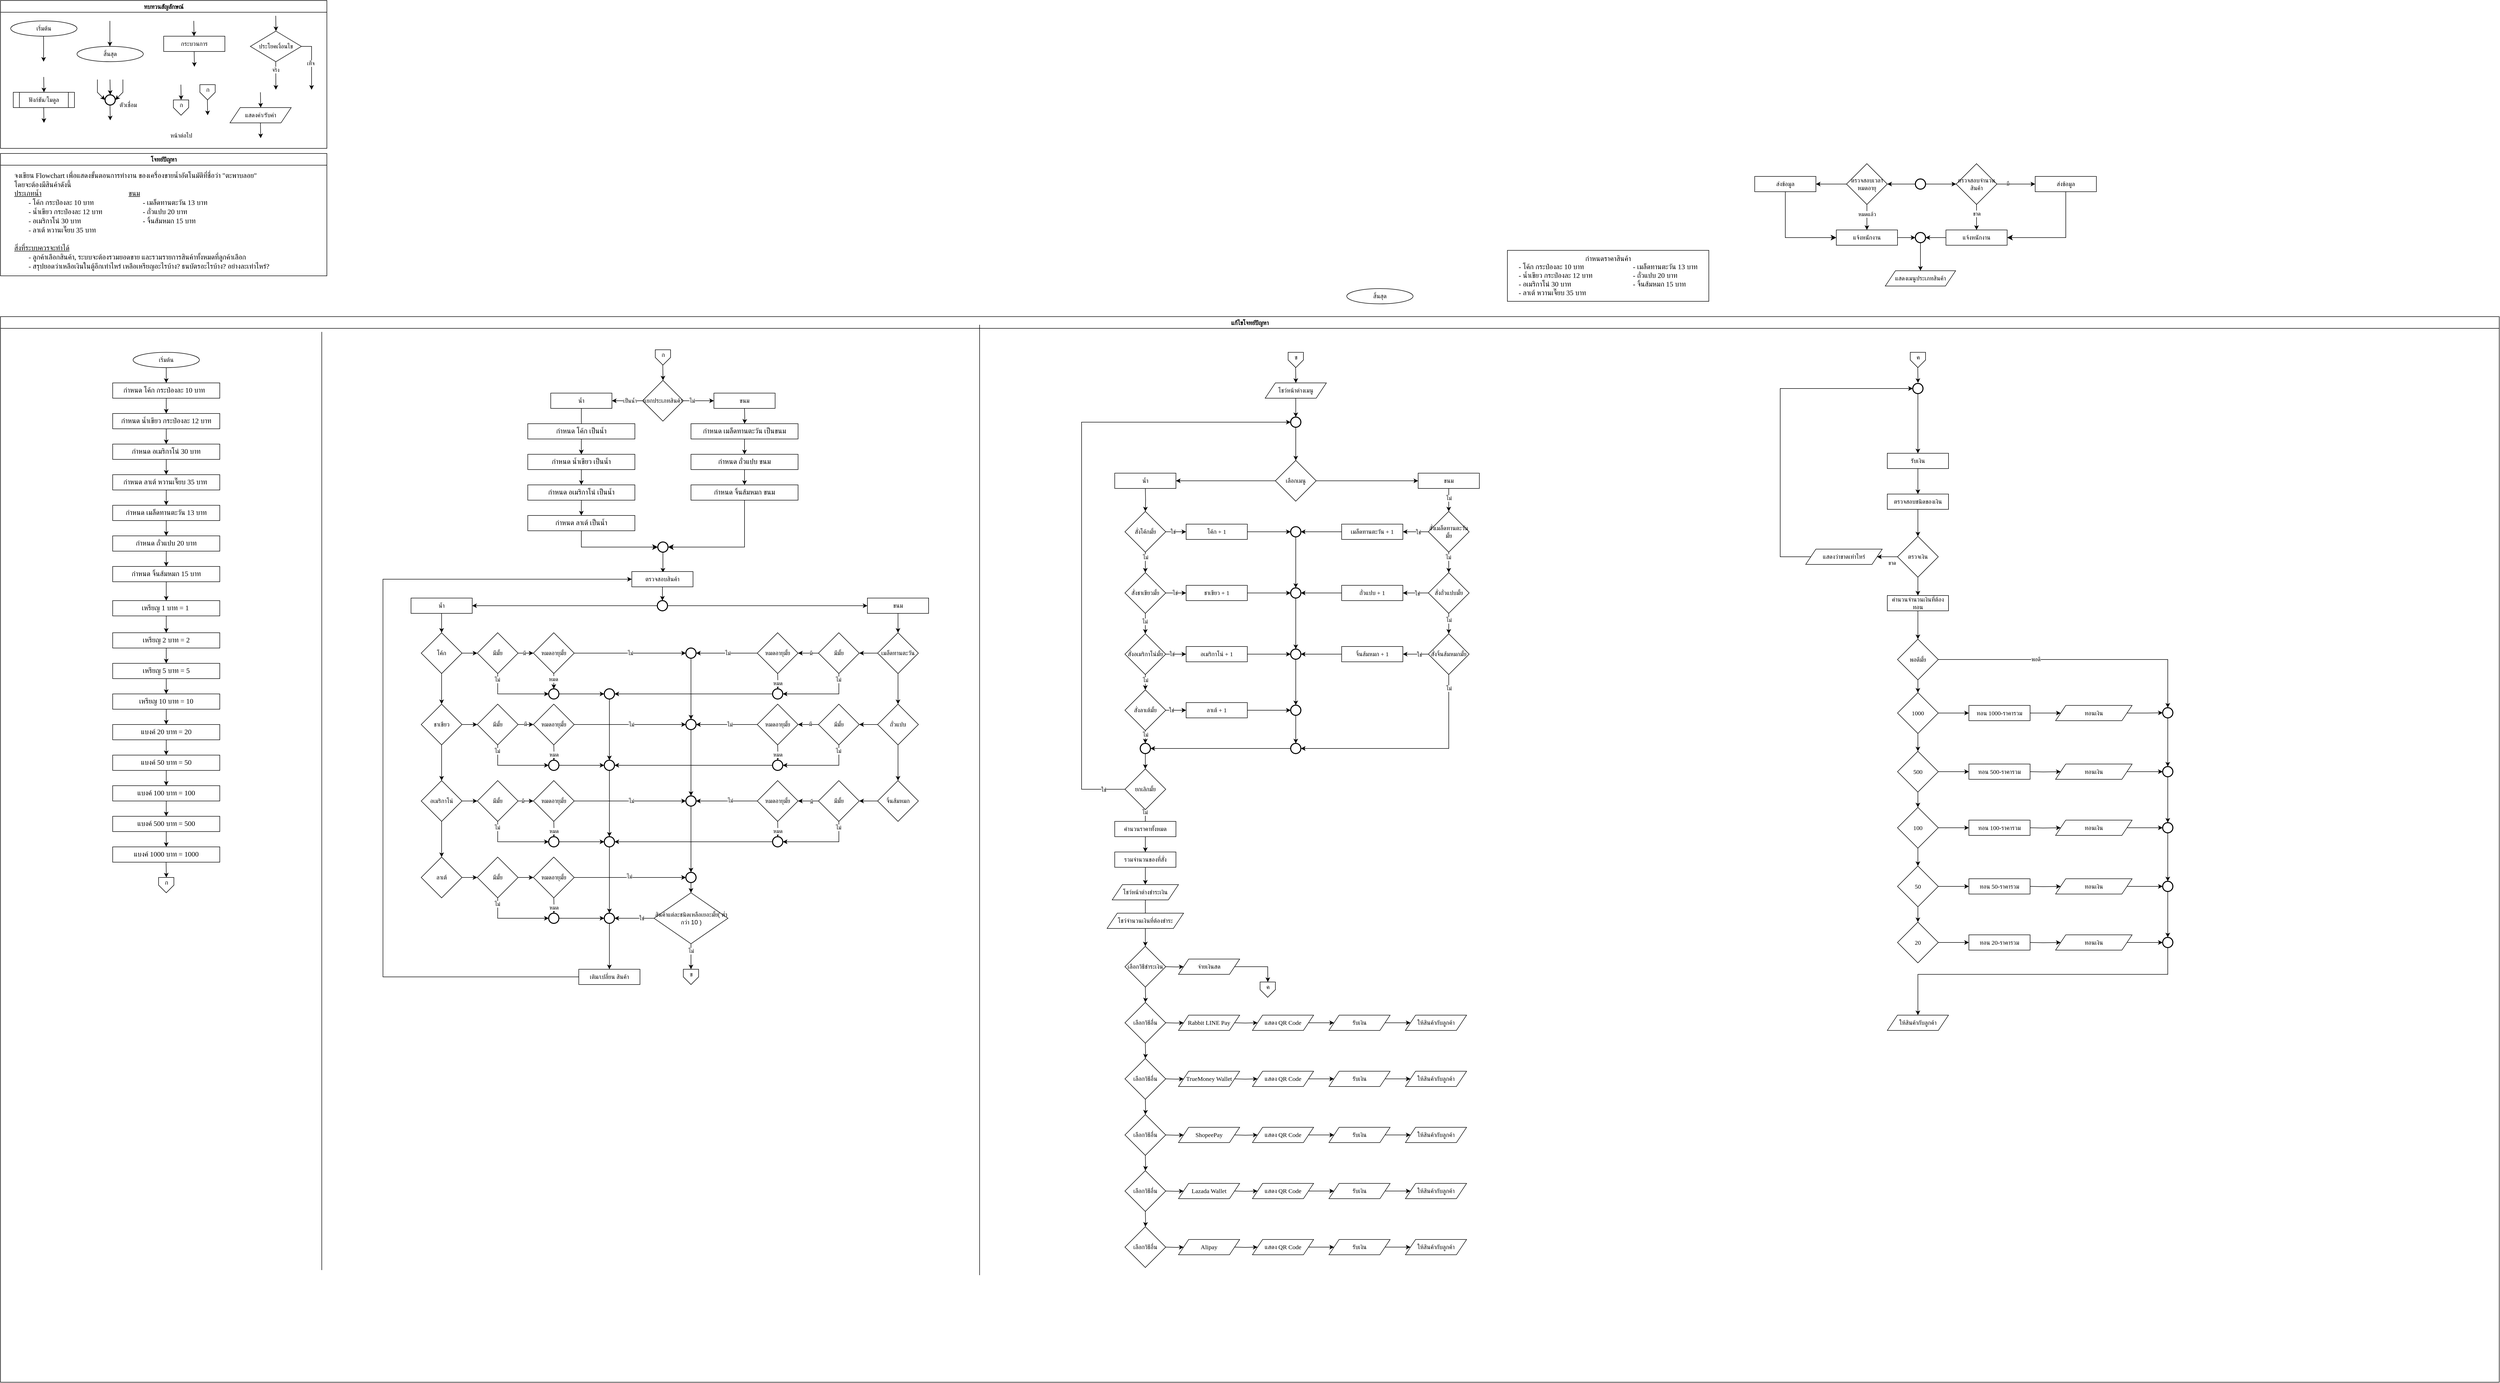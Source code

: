 <mxfile version="28.0.6">
  <diagram name="Page-1" id="icuGvjvyTrZM6Q3FWYje">
    <mxGraphModel dx="4087" dy="1784" grid="1" gridSize="10" guides="1" tooltips="1" connect="1" arrows="1" fold="1" page="1" pageScale="1" pageWidth="827" pageHeight="1169" math="0" shadow="0">
      <root>
        <mxCell id="0" />
        <mxCell id="1" parent="0" />
        <mxCell id="sqG9szIxABX5OTzrUSnA-1" value="ทบทวนสัญลักษณ์" style="swimlane;fontFamily=Sarabun;fontSource=https%3A%2F%2Ffonts.googleapis.com%2Fcss%3Ffamily%3DSarabun;" vertex="1" parent="1">
          <mxGeometry x="-720" y="20" width="640" height="290" as="geometry" />
        </mxCell>
        <mxCell id="sqG9szIxABX5OTzrUSnA-2" value="&lt;font data-font-src=&quot;https://fonts.googleapis.com/css?family=Sarabun&quot; face=&quot;Sarabun&quot;&gt;เริ่มต้น&lt;/font&gt;" style="ellipse;whiteSpace=wrap;html=1;" vertex="1" parent="sqG9szIxABX5OTzrUSnA-1">
          <mxGeometry x="20" y="40" width="130" height="30" as="geometry" />
        </mxCell>
        <mxCell id="sqG9szIxABX5OTzrUSnA-3" value="" style="endArrow=classic;html=1;rounded=0;" edge="1" parent="sqG9szIxABX5OTzrUSnA-1">
          <mxGeometry width="50" height="50" relative="1" as="geometry">
            <mxPoint x="84.5" y="70" as="sourcePoint" />
            <mxPoint x="84.5" y="120" as="targetPoint" />
          </mxGeometry>
        </mxCell>
        <mxCell id="sqG9szIxABX5OTzrUSnA-4" value="&lt;font face=&quot;Sarabun&quot;&gt;สิ้นสุด&lt;/font&gt;" style="ellipse;whiteSpace=wrap;html=1;" vertex="1" parent="sqG9szIxABX5OTzrUSnA-1">
          <mxGeometry x="150" y="90" width="130" height="30" as="geometry" />
        </mxCell>
        <mxCell id="sqG9szIxABX5OTzrUSnA-5" value="" style="endArrow=classic;html=1;rounded=0;" edge="1" parent="sqG9szIxABX5OTzrUSnA-1">
          <mxGeometry width="50" height="50" relative="1" as="geometry">
            <mxPoint x="214.5" y="40" as="sourcePoint" />
            <mxPoint x="214.5" y="90" as="targetPoint" />
          </mxGeometry>
        </mxCell>
        <mxCell id="sqG9szIxABX5OTzrUSnA-6" value="กระบวนการ" style="rounded=0;whiteSpace=wrap;html=1;fontFamily=Sarabun;fontSource=https%3A%2F%2Ffonts.googleapis.com%2Fcss%3Ffamily%3DSarabun;" vertex="1" parent="sqG9szIxABX5OTzrUSnA-1">
          <mxGeometry x="320" y="70" width="120" height="30" as="geometry" />
        </mxCell>
        <mxCell id="sqG9szIxABX5OTzrUSnA-7" value="" style="endArrow=classic;html=1;rounded=0;" edge="1" parent="sqG9szIxABX5OTzrUSnA-1">
          <mxGeometry width="50" height="50" relative="1" as="geometry">
            <mxPoint x="379" y="40" as="sourcePoint" />
            <mxPoint x="379.5" y="70" as="targetPoint" />
          </mxGeometry>
        </mxCell>
        <mxCell id="sqG9szIxABX5OTzrUSnA-8" value="" style="endArrow=classic;html=1;rounded=0;" edge="1" parent="sqG9szIxABX5OTzrUSnA-1">
          <mxGeometry width="50" height="50" relative="1" as="geometry">
            <mxPoint x="379.75" y="100" as="sourcePoint" />
            <mxPoint x="380.25" y="130" as="targetPoint" />
          </mxGeometry>
        </mxCell>
        <mxCell id="sqG9szIxABX5OTzrUSnA-9" value="ประโยคเงื่อนไข" style="rhombus;whiteSpace=wrap;html=1;fontFamily=Sarabun;fontSource=https%3A%2F%2Ffonts.googleapis.com%2Fcss%3Ffamily%3DSarabun;" vertex="1" parent="sqG9szIxABX5OTzrUSnA-1">
          <mxGeometry x="490" y="60" width="100" height="60" as="geometry" />
        </mxCell>
        <mxCell id="sqG9szIxABX5OTzrUSnA-10" value="" style="endArrow=classic;html=1;rounded=0;" edge="1" parent="sqG9szIxABX5OTzrUSnA-1">
          <mxGeometry width="50" height="50" relative="1" as="geometry">
            <mxPoint x="539.71" y="30" as="sourcePoint" />
            <mxPoint x="540.21" y="60" as="targetPoint" />
          </mxGeometry>
        </mxCell>
        <mxCell id="sqG9szIxABX5OTzrUSnA-11" value="" style="endArrow=classic;html=1;rounded=0;" edge="1" parent="sqG9szIxABX5OTzrUSnA-1">
          <mxGeometry width="50" height="50" relative="1" as="geometry">
            <mxPoint x="539.71" y="120" as="sourcePoint" />
            <mxPoint x="540" y="175" as="targetPoint" />
          </mxGeometry>
        </mxCell>
        <mxCell id="sqG9szIxABX5OTzrUSnA-12" value="จริง" style="edgeLabel;html=1;align=center;verticalAlign=middle;resizable=0;points=[];fontFamily=Sarabun;fontSource=https%3A%2F%2Ffonts.googleapis.com%2Fcss%3Ffamily%3DSarabun;" vertex="1" connectable="0" parent="sqG9szIxABX5OTzrUSnA-11">
          <mxGeometry x="-0.414" y="-1" relative="1" as="geometry">
            <mxPoint as="offset" />
          </mxGeometry>
        </mxCell>
        <mxCell id="sqG9szIxABX5OTzrUSnA-13" value="" style="endArrow=classic;html=1;rounded=0;exitX=1;exitY=0.5;exitDx=0;exitDy=0;" edge="1" parent="sqG9szIxABX5OTzrUSnA-1" source="sqG9szIxABX5OTzrUSnA-9">
          <mxGeometry width="50" height="50" relative="1" as="geometry">
            <mxPoint x="620" y="95" as="sourcePoint" />
            <mxPoint x="610" y="175" as="targetPoint" />
            <Array as="points">
              <mxPoint x="610" y="90" />
            </Array>
          </mxGeometry>
        </mxCell>
        <mxCell id="sqG9szIxABX5OTzrUSnA-14" value="&lt;font data-font-src=&quot;https://fonts.googleapis.com/css?family=Sarabun&quot; face=&quot;Sarabun&quot;&gt;เท็จ&lt;/font&gt;" style="edgeLabel;html=1;align=center;verticalAlign=middle;resizable=0;points=[];" vertex="1" connectable="0" parent="sqG9szIxABX5OTzrUSnA-13">
          <mxGeometry x="-0.002" y="-2" relative="1" as="geometry">
            <mxPoint as="offset" />
          </mxGeometry>
        </mxCell>
        <mxCell id="sqG9szIxABX5OTzrUSnA-15" value="&lt;font data-font-src=&quot;https://fonts.googleapis.com/css?family=Sarabun&quot; face=&quot;Sarabun&quot;&gt;ฟังก์ชัน/โมดูล&lt;/font&gt;" style="shape=process;whiteSpace=wrap;html=1;backgroundOutline=1;" vertex="1" parent="sqG9szIxABX5OTzrUSnA-1">
          <mxGeometry x="25" y="180" width="120" height="30" as="geometry" />
        </mxCell>
        <mxCell id="sqG9szIxABX5OTzrUSnA-16" value="" style="endArrow=classic;html=1;rounded=0;" edge="1" parent="sqG9szIxABX5OTzrUSnA-1">
          <mxGeometry width="50" height="50" relative="1" as="geometry">
            <mxPoint x="84.71" y="150" as="sourcePoint" />
            <mxPoint x="85.21" y="180" as="targetPoint" />
          </mxGeometry>
        </mxCell>
        <mxCell id="sqG9szIxABX5OTzrUSnA-17" value="" style="endArrow=classic;html=1;rounded=0;" edge="1" parent="sqG9szIxABX5OTzrUSnA-1">
          <mxGeometry width="50" height="50" relative="1" as="geometry">
            <mxPoint x="84.71" y="210" as="sourcePoint" />
            <mxPoint x="85.21" y="240" as="targetPoint" />
          </mxGeometry>
        </mxCell>
        <mxCell id="sqG9szIxABX5OTzrUSnA-18" value="" style="strokeWidth=2;html=1;shape=mxgraph.flowchart.start_2;whiteSpace=wrap;" vertex="1" parent="sqG9szIxABX5OTzrUSnA-1">
          <mxGeometry x="205" y="185" width="20" height="20" as="geometry" />
        </mxCell>
        <mxCell id="sqG9szIxABX5OTzrUSnA-19" value="" style="endArrow=classic;html=1;rounded=0;" edge="1" parent="sqG9szIxABX5OTzrUSnA-1">
          <mxGeometry width="50" height="50" relative="1" as="geometry">
            <mxPoint x="214.71" y="155" as="sourcePoint" />
            <mxPoint x="215.21" y="185" as="targetPoint" />
          </mxGeometry>
        </mxCell>
        <mxCell id="sqG9szIxABX5OTzrUSnA-20" value="" style="endArrow=classic;html=1;rounded=0;entryX=0;entryY=0.5;entryDx=0;entryDy=0;entryPerimeter=0;" edge="1" parent="sqG9szIxABX5OTzrUSnA-1" target="sqG9szIxABX5OTzrUSnA-18">
          <mxGeometry width="50" height="50" relative="1" as="geometry">
            <mxPoint x="190.0" y="155" as="sourcePoint" />
            <mxPoint x="190.5" y="185" as="targetPoint" />
            <Array as="points">
              <mxPoint x="190" y="180" />
            </Array>
          </mxGeometry>
        </mxCell>
        <mxCell id="sqG9szIxABX5OTzrUSnA-21" value="" style="endArrow=classic;html=1;rounded=0;entryX=1;entryY=0.5;entryDx=0;entryDy=0;entryPerimeter=0;" edge="1" parent="sqG9szIxABX5OTzrUSnA-1" target="sqG9szIxABX5OTzrUSnA-18">
          <mxGeometry width="50" height="50" relative="1" as="geometry">
            <mxPoint x="240.0" y="155" as="sourcePoint" />
            <mxPoint x="240.5" y="185" as="targetPoint" />
            <Array as="points">
              <mxPoint x="240" y="180" />
            </Array>
          </mxGeometry>
        </mxCell>
        <mxCell id="sqG9szIxABX5OTzrUSnA-22" value="" style="endArrow=classic;html=1;rounded=0;" edge="1" parent="sqG9szIxABX5OTzrUSnA-1">
          <mxGeometry width="50" height="50" relative="1" as="geometry">
            <mxPoint x="214.71" y="205" as="sourcePoint" />
            <mxPoint x="215.21" y="235" as="targetPoint" />
          </mxGeometry>
        </mxCell>
        <mxCell id="sqG9szIxABX5OTzrUSnA-23" value="&lt;font data-font-src=&quot;https://fonts.googleapis.com/css?family=Sarabun&quot; face=&quot;Sarabun&quot;&gt;ตัวเชื่อม&lt;/font&gt;" style="text;html=1;align=center;verticalAlign=middle;resizable=0;points=[];autosize=1;strokeColor=none;fillColor=none;" vertex="1" parent="sqG9szIxABX5OTzrUSnA-1">
          <mxGeometry x="220" y="190" width="60" height="30" as="geometry" />
        </mxCell>
        <mxCell id="sqG9szIxABX5OTzrUSnA-24" value="" style="endArrow=classic;html=1;rounded=0;" edge="1" parent="sqG9szIxABX5OTzrUSnA-1">
          <mxGeometry width="50" height="50" relative="1" as="geometry">
            <mxPoint x="353.71" y="165" as="sourcePoint" />
            <mxPoint x="354.21" y="195" as="targetPoint" />
          </mxGeometry>
        </mxCell>
        <mxCell id="sqG9szIxABX5OTzrUSnA-25" value="" style="verticalLabelPosition=bottom;verticalAlign=top;html=1;shape=offPageConnector;rounded=0;size=0.5;" vertex="1" parent="sqG9szIxABX5OTzrUSnA-1">
          <mxGeometry x="339" y="195" width="30" height="30" as="geometry" />
        </mxCell>
        <mxCell id="sqG9szIxABX5OTzrUSnA-26" value="" style="endArrow=classic;html=1;rounded=0;" edge="1" parent="sqG9szIxABX5OTzrUSnA-1">
          <mxGeometry width="50" height="50" relative="1" as="geometry">
            <mxPoint x="405.71" y="195" as="sourcePoint" />
            <mxPoint x="406.21" y="225" as="targetPoint" />
          </mxGeometry>
        </mxCell>
        <mxCell id="sqG9szIxABX5OTzrUSnA-27" value="" style="verticalLabelPosition=bottom;verticalAlign=top;html=1;shape=offPageConnector;rounded=0;size=0.5;" vertex="1" parent="sqG9szIxABX5OTzrUSnA-1">
          <mxGeometry x="391" y="165" width="30" height="30" as="geometry" />
        </mxCell>
        <mxCell id="sqG9szIxABX5OTzrUSnA-28" value="หน้าต่อไป" style="text;html=1;align=center;verticalAlign=middle;resizable=0;points=[];autosize=1;strokeColor=none;fillColor=none;fontFamily=Sarabun;fontSource=https%3A%2F%2Ffonts.googleapis.com%2Fcss%3Ffamily%3DSarabun;" vertex="1" parent="sqG9szIxABX5OTzrUSnA-1">
          <mxGeometry x="319" y="250" width="70" height="30" as="geometry" />
        </mxCell>
        <mxCell id="sqG9szIxABX5OTzrUSnA-29" value="ก" style="text;html=1;align=center;verticalAlign=middle;resizable=0;points=[];autosize=1;strokeColor=none;fillColor=none;fontFamily=Sarabun;fontSource=https%3A%2F%2Ffonts.googleapis.com%2Fcss%3Ffamily%3DSarabun;" vertex="1" parent="sqG9szIxABX5OTzrUSnA-1">
          <mxGeometry x="339" y="190" width="30" height="30" as="geometry" />
        </mxCell>
        <mxCell id="sqG9szIxABX5OTzrUSnA-30" value="ก" style="text;html=1;align=center;verticalAlign=middle;resizable=0;points=[];autosize=1;strokeColor=none;fillColor=none;fontFamily=Sarabun;fontSource=https%3A%2F%2Ffonts.googleapis.com%2Fcss%3Ffamily%3DSarabun;" vertex="1" parent="sqG9szIxABX5OTzrUSnA-1">
          <mxGeometry x="391" y="160" width="30" height="30" as="geometry" />
        </mxCell>
        <mxCell id="sqG9szIxABX5OTzrUSnA-32" value="" style="endArrow=classic;html=1;rounded=0;" edge="1" parent="sqG9szIxABX5OTzrUSnA-1">
          <mxGeometry width="50" height="50" relative="1" as="geometry">
            <mxPoint x="509.71" y="180" as="sourcePoint" />
            <mxPoint x="510.21" y="210" as="targetPoint" />
          </mxGeometry>
        </mxCell>
        <mxCell id="sqG9szIxABX5OTzrUSnA-33" value="" style="endArrow=classic;html=1;rounded=0;" edge="1" parent="sqG9szIxABX5OTzrUSnA-1">
          <mxGeometry width="50" height="50" relative="1" as="geometry">
            <mxPoint x="509.71" y="240" as="sourcePoint" />
            <mxPoint x="510.21" y="270" as="targetPoint" />
          </mxGeometry>
        </mxCell>
        <mxCell id="sqG9szIxABX5OTzrUSnA-160" value="แสดงค่า/รับค่า" style="shape=parallelogram;perimeter=parallelogramPerimeter;whiteSpace=wrap;html=1;fixedSize=1;fontFamily=Sarabun;fontSource=https%3A%2F%2Ffonts.googleapis.com%2Fcss%3Ffamily%3DSarabun;" vertex="1" parent="sqG9szIxABX5OTzrUSnA-1">
          <mxGeometry x="450" y="210" width="120" height="30" as="geometry" />
        </mxCell>
        <mxCell id="sqG9szIxABX5OTzrUSnA-37" value="&lt;font data-font-src=&quot;https://fonts.googleapis.com/css?family=Sarabun&quot; face=&quot;Sarabun&quot;&gt;โจทย์ปัญหา&lt;/font&gt;" style="swimlane;whiteSpace=wrap;html=1;" vertex="1" parent="1">
          <mxGeometry x="-720" y="320" width="640" height="240" as="geometry" />
        </mxCell>
        <mxCell id="sqG9szIxABX5OTzrUSnA-38" value="&lt;font data-font-src=&quot;https://fonts.googleapis.com/css?family=Sarabun&quot; face=&quot;Sarabun&quot; style=&quot;font-size: 14px;&quot;&gt;จงเขียน Flowchart เพื่อแสดงขั้นตอนการทำงาน ของเครื่องขายน้ำอัตโนมัติที่ชื่อว่า &quot;ตะพาบลอย&quot;&lt;br&gt;โดยจะต้องมีสินค้าดังนี้&lt;br&gt;&lt;u&gt;ประเภทน้ำ&lt;span style=&quot;white-space: pre;&quot;&gt;&#x9;&lt;/span&gt;&lt;span style=&quot;white-space: pre;&quot;&gt;&#x9;&lt;/span&gt;&lt;span style=&quot;white-space: pre;&quot;&gt;&#x9;&lt;/span&gt;&lt;span style=&quot;white-space: pre;&quot;&gt;&#x9;&lt;/span&gt;&lt;span style=&quot;white-space: pre;&quot;&gt;&#x9;&lt;/span&gt;&lt;span style=&quot;white-space: pre;&quot;&gt;&#x9;&lt;span style=&quot;white-space: pre;&quot;&gt;&#x9;&lt;/span&gt;ข&lt;/span&gt;นม&lt;/u&gt;&lt;br&gt;&lt;span style=&quot;white-space: pre;&quot;&gt;&#x9;&lt;/span&gt;- โค้ก กระป๋องละ 10 บาท&lt;span style=&quot;white-space: pre;&quot;&gt;&#x9;&lt;/span&gt;&lt;span style=&quot;white-space: pre;&quot;&gt;&#x9;&lt;/span&gt;&lt;span style=&quot;white-space: pre;&quot;&gt;&#x9;&lt;/span&gt;&lt;span style=&quot;white-space: pre;&quot;&gt;&#x9;&lt;/span&gt;- เมล็ดทานตะวัน 13 บาท&lt;br&gt;&lt;span style=&quot;white-space: pre;&quot;&gt;&#x9;&lt;/span&gt;- น้ำเขียว กระป๋องละ 12 บาท&lt;span style=&quot;white-space: pre;&quot;&gt;&#x9;&lt;/span&gt;&lt;span style=&quot;white-space: pre;&quot;&gt;&#x9;&lt;/span&gt;&lt;span style=&quot;white-space: pre;&quot;&gt;&#x9;&lt;/span&gt;- ถั่วแปบ 20 บาท&lt;br&gt;&lt;span style=&quot;white-space: pre;&quot;&gt;&#x9;&lt;/span&gt;- อเมริกาโน่ 30 บาท&lt;span style=&quot;white-space: pre;&quot;&gt;&#x9;&lt;/span&gt;&lt;span style=&quot;white-space: pre;&quot;&gt;&#x9;&lt;/span&gt;&lt;span style=&quot;white-space: pre;&quot;&gt;&#x9;&lt;/span&gt;&lt;span style=&quot;white-space: pre;&quot;&gt;&#x9;&lt;/span&gt;&lt;span style=&quot;white-space: pre;&quot;&gt;&#x9;&lt;/span&gt;- จิ้นส้มหมก 15 บาท&lt;br&gt;&lt;span style=&quot;white-space: pre;&quot;&gt;&#x9;&lt;/span&gt;- ลาเต้ หวานเจี๊ยบ 35 บาท&lt;span style=&quot;white-space: pre;&quot;&gt;&#x9;&lt;/span&gt;&lt;br&gt;&lt;br&gt;&lt;u&gt;สิ่งที่ระบบควรจะทำได้&lt;/u&gt;&lt;br&gt;&lt;span style=&quot;white-space: pre;&quot;&gt;&#x9;&lt;/span&gt;- ลูกค้าเลือกสินค้า, ระบบจะต้องรวมยอดขาย และรวมรายการสินค้าทั้งหมดที่ลูกค้าเลือก&lt;br&gt;&lt;span style=&quot;white-space: pre;&quot;&gt;&#x9;&lt;/span&gt;- สรุปยอดว่าเหลือเงินในตู้อีกเท่าไหร่ เหลือเหรียญอะไรบ้าง? ธนบัตรอะไรบ้าง? อย่างละเท่าไหร่?&lt;br&gt;&lt;br&gt;&lt;br&gt;&lt;/font&gt;" style="text;html=1;align=left;verticalAlign=middle;resizable=0;points=[];autosize=1;strokeColor=none;fillColor=none;fontSize=14;" vertex="1" parent="sqG9szIxABX5OTzrUSnA-37">
          <mxGeometry x="25" y="30" width="580" height="240" as="geometry" />
        </mxCell>
        <mxCell id="sqG9szIxABX5OTzrUSnA-451" value="&lt;font face=&quot;Sarabun&quot;&gt;สิ้นสุด&lt;/font&gt;" style="ellipse;whiteSpace=wrap;html=1;" vertex="1" parent="1">
          <mxGeometry x="1920" y="585" width="130" height="30" as="geometry" />
        </mxCell>
        <mxCell id="sqG9szIxABX5OTzrUSnA-448" value="แก้ไขโจทย์ปัญหา" style="swimlane;fontFamily=Sarabun;fontSource=https%3A%2F%2Ffonts.googleapis.com%2Fcss%3Ffamily%3DSarabun;" vertex="1" parent="1">
          <mxGeometry x="-720" y="640" width="4900" height="2090" as="geometry" />
        </mxCell>
        <mxCell id="sqG9szIxABX5OTzrUSnA-613" value="" style="edgeStyle=orthogonalEdgeStyle;rounded=0;orthogonalLoop=1;jettySize=auto;html=1;" edge="1" parent="sqG9szIxABX5OTzrUSnA-448" source="sqG9szIxABX5OTzrUSnA-450" target="sqG9szIxABX5OTzrUSnA-612">
          <mxGeometry relative="1" as="geometry" />
        </mxCell>
        <mxCell id="sqG9szIxABX5OTzrUSnA-450" value="&lt;font data-font-src=&quot;https://fonts.googleapis.com/css?family=Sarabun&quot; face=&quot;Sarabun&quot;&gt;เริ่มต้น&lt;/font&gt;" style="ellipse;whiteSpace=wrap;html=1;" vertex="1" parent="sqG9szIxABX5OTzrUSnA-448">
          <mxGeometry x="260" y="70" width="130" height="30" as="geometry" />
        </mxCell>
        <mxCell id="sqG9szIxABX5OTzrUSnA-452" value="" style="edgeStyle=orthogonalEdgeStyle;rounded=0;orthogonalLoop=1;jettySize=auto;html=1;" edge="1" parent="sqG9szIxABX5OTzrUSnA-448">
          <mxGeometry relative="1" as="geometry">
            <mxPoint x="175" y="480.0" as="sourcePoint" />
          </mxGeometry>
        </mxCell>
        <mxCell id="sqG9szIxABX5OTzrUSnA-615" value="" style="edgeStyle=orthogonalEdgeStyle;rounded=0;orthogonalLoop=1;jettySize=auto;html=1;" edge="1" parent="sqG9szIxABX5OTzrUSnA-448" source="sqG9szIxABX5OTzrUSnA-612" target="sqG9szIxABX5OTzrUSnA-614">
          <mxGeometry relative="1" as="geometry" />
        </mxCell>
        <mxCell id="sqG9szIxABX5OTzrUSnA-612" value="&lt;span style=&quot;text-wrap-mode: nowrap; font-size: 14px; text-align: left;&quot;&gt;กำหนด โค้ก กระป๋องละ 10 บาท&lt;/span&gt;&lt;span style=&quot;font-size: 14px; text-align: left; white-space: pre;&quot;&gt;&#x9;&lt;/span&gt;" style="rounded=0;whiteSpace=wrap;html=1;fontFamily=Sarabun;fontSource=https%3A%2F%2Ffonts.googleapis.com%2Fcss%3Ffamily%3DSarabun;" vertex="1" parent="sqG9szIxABX5OTzrUSnA-448">
          <mxGeometry x="220" y="130" width="210" height="30" as="geometry" />
        </mxCell>
        <mxCell id="sqG9szIxABX5OTzrUSnA-617" value="" style="edgeStyle=orthogonalEdgeStyle;rounded=0;orthogonalLoop=1;jettySize=auto;html=1;" edge="1" parent="sqG9szIxABX5OTzrUSnA-448" source="sqG9szIxABX5OTzrUSnA-614" target="sqG9szIxABX5OTzrUSnA-616">
          <mxGeometry relative="1" as="geometry" />
        </mxCell>
        <mxCell id="sqG9szIxABX5OTzrUSnA-614" value="&lt;span style=&quot;font-size: 14px; text-align: left; text-wrap-mode: nowrap;&quot;&gt;กำหนด น้ำเขียว กระป๋องละ 12 บาท&lt;/span&gt;" style="rounded=0;whiteSpace=wrap;html=1;fontFamily=Sarabun;fontSource=https%3A%2F%2Ffonts.googleapis.com%2Fcss%3Ffamily%3DSarabun;" vertex="1" parent="sqG9szIxABX5OTzrUSnA-448">
          <mxGeometry x="220" y="190" width="210" height="30" as="geometry" />
        </mxCell>
        <mxCell id="sqG9szIxABX5OTzrUSnA-619" value="" style="edgeStyle=orthogonalEdgeStyle;rounded=0;orthogonalLoop=1;jettySize=auto;html=1;" edge="1" parent="sqG9szIxABX5OTzrUSnA-448" source="sqG9szIxABX5OTzrUSnA-616" target="sqG9szIxABX5OTzrUSnA-618">
          <mxGeometry relative="1" as="geometry" />
        </mxCell>
        <mxCell id="sqG9szIxABX5OTzrUSnA-616" value="&lt;span style=&quot;font-size: 14px; text-align: left; text-wrap-mode: nowrap;&quot;&gt;กำหนด อเมริกาโน่ 30 บาท&lt;/span&gt;" style="rounded=0;whiteSpace=wrap;html=1;fontFamily=Sarabun;fontSource=https%3A%2F%2Ffonts.googleapis.com%2Fcss%3Ffamily%3DSarabun;" vertex="1" parent="sqG9szIxABX5OTzrUSnA-448">
          <mxGeometry x="220" y="250" width="210" height="30" as="geometry" />
        </mxCell>
        <mxCell id="sqG9szIxABX5OTzrUSnA-621" value="" style="edgeStyle=orthogonalEdgeStyle;rounded=0;orthogonalLoop=1;jettySize=auto;html=1;" edge="1" parent="sqG9szIxABX5OTzrUSnA-448" source="sqG9szIxABX5OTzrUSnA-618" target="sqG9szIxABX5OTzrUSnA-620">
          <mxGeometry relative="1" as="geometry" />
        </mxCell>
        <mxCell id="sqG9szIxABX5OTzrUSnA-618" value="&lt;span style=&quot;color: light-dark(rgb(0, 0, 0), rgb(255, 255, 255)); font-size: 14px; text-align: left; text-wrap-mode: nowrap; background-color: transparent;&quot;&gt;กำหนด ลาเต้ หวานเจี๊ยบ 35 บาท&lt;/span&gt;&lt;span style=&quot;color: light-dark(rgb(0, 0, 0), rgb(255, 255, 255)); font-size: 14px; text-align: left; white-space: pre; background-color: transparent;&quot;&gt;&#x9;&lt;/span&gt;" style="rounded=0;whiteSpace=wrap;html=1;fontFamily=Sarabun;fontSource=https%3A%2F%2Ffonts.googleapis.com%2Fcss%3Ffamily%3DSarabun;" vertex="1" parent="sqG9szIxABX5OTzrUSnA-448">
          <mxGeometry x="220" y="310" width="210" height="30" as="geometry" />
        </mxCell>
        <mxCell id="sqG9szIxABX5OTzrUSnA-623" value="" style="edgeStyle=orthogonalEdgeStyle;rounded=0;orthogonalLoop=1;jettySize=auto;html=1;" edge="1" parent="sqG9szIxABX5OTzrUSnA-448" source="sqG9szIxABX5OTzrUSnA-620" target="sqG9szIxABX5OTzrUSnA-622">
          <mxGeometry relative="1" as="geometry" />
        </mxCell>
        <mxCell id="sqG9szIxABX5OTzrUSnA-620" value="&lt;span style=&quot;font-size: 14px; text-align: left; text-wrap-mode: nowrap;&quot;&gt;กำหนด เมล็ดทานตะวัน 13 บาท&lt;/span&gt;" style="rounded=0;whiteSpace=wrap;html=1;fontFamily=Sarabun;fontSource=https%3A%2F%2Ffonts.googleapis.com%2Fcss%3Ffamily%3DSarabun;" vertex="1" parent="sqG9szIxABX5OTzrUSnA-448">
          <mxGeometry x="220" y="370" width="210" height="30" as="geometry" />
        </mxCell>
        <mxCell id="sqG9szIxABX5OTzrUSnA-628" value="" style="edgeStyle=orthogonalEdgeStyle;rounded=0;orthogonalLoop=1;jettySize=auto;html=1;" edge="1" parent="sqG9szIxABX5OTzrUSnA-448" source="sqG9szIxABX5OTzrUSnA-622" target="sqG9szIxABX5OTzrUSnA-624">
          <mxGeometry relative="1" as="geometry" />
        </mxCell>
        <mxCell id="sqG9szIxABX5OTzrUSnA-622" value="&lt;div style=&quot;font-family: Helvetica; text-align: left;&quot;&gt;&lt;span style=&quot;font-family: Sarabun; font-size: 14px; text-wrap-mode: nowrap;&quot;&gt;กำหนด ถั่วแปบ 20 บาท&lt;/span&gt;&lt;/div&gt;&lt;div style=&quot;font-family: Helvetica;&quot;&gt;&lt;/div&gt;" style="rounded=0;whiteSpace=wrap;html=1;fontFamily=Sarabun;fontSource=https%3A%2F%2Ffonts.googleapis.com%2Fcss%3Ffamily%3DSarabun;" vertex="1" parent="sqG9szIxABX5OTzrUSnA-448">
          <mxGeometry x="220" y="430" width="210" height="30" as="geometry" />
        </mxCell>
        <mxCell id="sqG9szIxABX5OTzrUSnA-668" value="" style="edgeStyle=orthogonalEdgeStyle;rounded=0;orthogonalLoop=1;jettySize=auto;html=1;" edge="1" parent="sqG9szIxABX5OTzrUSnA-448" source="sqG9szIxABX5OTzrUSnA-624" target="sqG9szIxABX5OTzrUSnA-667">
          <mxGeometry relative="1" as="geometry" />
        </mxCell>
        <mxCell id="sqG9szIxABX5OTzrUSnA-624" value="&lt;div style=&quot;font-family: Helvetica; text-align: left;&quot;&gt;&lt;span style=&quot;font-family: Sarabun; font-size: 14px; text-wrap-mode: nowrap;&quot;&gt;กำหนด จิ้นส้มหมก 15 บาท&lt;/span&gt;&lt;/div&gt;&lt;div style=&quot;font-family: Helvetica;&quot;&gt;&lt;/div&gt;" style="rounded=0;whiteSpace=wrap;html=1;fontFamily=Sarabun;fontSource=https%3A%2F%2Ffonts.googleapis.com%2Fcss%3Ffamily%3DSarabun;" vertex="1" parent="sqG9szIxABX5OTzrUSnA-448">
          <mxGeometry x="220" y="490" width="210" height="30" as="geometry" />
        </mxCell>
        <mxCell id="sqG9szIxABX5OTzrUSnA-635" value="" style="edgeStyle=orthogonalEdgeStyle;rounded=0;orthogonalLoop=1;jettySize=auto;html=1;" edge="1" parent="sqG9szIxABX5OTzrUSnA-448" source="sqG9szIxABX5OTzrUSnA-632" target="sqG9szIxABX5OTzrUSnA-634">
          <mxGeometry relative="1" as="geometry" />
        </mxCell>
        <mxCell id="sqG9szIxABX5OTzrUSnA-638" value="เป็นน้ำ" style="edgeLabel;html=1;align=center;verticalAlign=middle;resizable=0;points=[];" vertex="1" connectable="0" parent="sqG9szIxABX5OTzrUSnA-635">
          <mxGeometry x="-0.151" y="2" relative="1" as="geometry">
            <mxPoint y="-2" as="offset" />
          </mxGeometry>
        </mxCell>
        <mxCell id="sqG9szIxABX5OTzrUSnA-637" value="" style="edgeStyle=orthogonalEdgeStyle;rounded=0;orthogonalLoop=1;jettySize=auto;html=1;" edge="1" parent="sqG9szIxABX5OTzrUSnA-448" source="sqG9szIxABX5OTzrUSnA-632" target="sqG9szIxABX5OTzrUSnA-636">
          <mxGeometry relative="1" as="geometry" />
        </mxCell>
        <mxCell id="sqG9szIxABX5OTzrUSnA-639" value="ไม่" style="edgeLabel;html=1;align=center;verticalAlign=middle;resizable=0;points=[];" vertex="1" connectable="0" parent="sqG9szIxABX5OTzrUSnA-637">
          <mxGeometry x="-0.451" y="2" relative="1" as="geometry">
            <mxPoint y="2" as="offset" />
          </mxGeometry>
        </mxCell>
        <mxCell id="sqG9szIxABX5OTzrUSnA-632" value="แยกประเภทสินค้า" style="rhombus;whiteSpace=wrap;html=1;" vertex="1" parent="sqG9szIxABX5OTzrUSnA-448">
          <mxGeometry x="1259" y="125" width="80" height="80" as="geometry" />
        </mxCell>
        <mxCell id="sqG9szIxABX5OTzrUSnA-654" value="" style="edgeStyle=orthogonalEdgeStyle;rounded=0;orthogonalLoop=1;jettySize=auto;html=1;" edge="1" parent="sqG9szIxABX5OTzrUSnA-448" source="sqG9szIxABX5OTzrUSnA-634" target="sqG9szIxABX5OTzrUSnA-643">
          <mxGeometry relative="1" as="geometry" />
        </mxCell>
        <mxCell id="sqG9szIxABX5OTzrUSnA-634" value="น้ำ" style="rounded=0;whiteSpace=wrap;html=1;fontFamily=Sarabun;fontSource=https%3A%2F%2Ffonts.googleapis.com%2Fcss%3Ffamily%3DSarabun;" vertex="1" parent="sqG9szIxABX5OTzrUSnA-448">
          <mxGeometry x="1079" y="150" width="120" height="30" as="geometry" />
        </mxCell>
        <mxCell id="sqG9szIxABX5OTzrUSnA-636" value="ขนม" style="rounded=0;whiteSpace=wrap;html=1;fontFamily=Sarabun;fontSource=https%3A%2F%2Ffonts.googleapis.com%2Fcss%3Ffamily%3DSarabun;" vertex="1" parent="sqG9szIxABX5OTzrUSnA-448">
          <mxGeometry x="1399" y="150" width="120" height="30" as="geometry" />
        </mxCell>
        <mxCell id="sqG9szIxABX5OTzrUSnA-640" value="" style="edgeStyle=orthogonalEdgeStyle;rounded=0;orthogonalLoop=1;jettySize=auto;html=1;" edge="1" parent="sqG9szIxABX5OTzrUSnA-448" source="sqG9szIxABX5OTzrUSnA-641" target="sqG9szIxABX5OTzrUSnA-643">
          <mxGeometry relative="1" as="geometry" />
        </mxCell>
        <mxCell id="sqG9szIxABX5OTzrUSnA-641" value="&lt;span style=&quot;text-wrap-mode: nowrap; font-size: 14px; text-align: left;&quot;&gt;กำหนด โค้ก เป็นน้ำ&lt;/span&gt;" style="rounded=0;whiteSpace=wrap;html=1;fontFamily=Sarabun;fontSource=https%3A%2F%2Ffonts.googleapis.com%2Fcss%3Ffamily%3DSarabun;" vertex="1" parent="sqG9szIxABX5OTzrUSnA-448">
          <mxGeometry x="1034" y="210" width="210" height="30" as="geometry" />
        </mxCell>
        <mxCell id="sqG9szIxABX5OTzrUSnA-642" value="" style="edgeStyle=orthogonalEdgeStyle;rounded=0;orthogonalLoop=1;jettySize=auto;html=1;" edge="1" parent="sqG9szIxABX5OTzrUSnA-448" source="sqG9szIxABX5OTzrUSnA-643" target="sqG9szIxABX5OTzrUSnA-645">
          <mxGeometry relative="1" as="geometry" />
        </mxCell>
        <mxCell id="sqG9szIxABX5OTzrUSnA-643" value="&lt;span style=&quot;font-size: 14px; text-align: left; text-wrap-mode: nowrap;&quot;&gt;กำหนด น้ำเขียว เป็นน้ำ&lt;/span&gt;" style="rounded=0;whiteSpace=wrap;html=1;fontFamily=Sarabun;fontSource=https%3A%2F%2Ffonts.googleapis.com%2Fcss%3Ffamily%3DSarabun;" vertex="1" parent="sqG9szIxABX5OTzrUSnA-448">
          <mxGeometry x="1034" y="270" width="210" height="30" as="geometry" />
        </mxCell>
        <mxCell id="sqG9szIxABX5OTzrUSnA-644" value="" style="edgeStyle=orthogonalEdgeStyle;rounded=0;orthogonalLoop=1;jettySize=auto;html=1;" edge="1" parent="sqG9szIxABX5OTzrUSnA-448" source="sqG9szIxABX5OTzrUSnA-645" target="sqG9szIxABX5OTzrUSnA-646">
          <mxGeometry relative="1" as="geometry" />
        </mxCell>
        <mxCell id="sqG9szIxABX5OTzrUSnA-645" value="&lt;span style=&quot;font-size: 14px; text-align: left; text-wrap-mode: nowrap;&quot;&gt;กำหนด อเมริกาโน่ เป็นน้ำ&lt;/span&gt;" style="rounded=0;whiteSpace=wrap;html=1;fontFamily=Sarabun;fontSource=https%3A%2F%2Ffonts.googleapis.com%2Fcss%3Ffamily%3DSarabun;" vertex="1" parent="sqG9szIxABX5OTzrUSnA-448">
          <mxGeometry x="1034" y="330" width="210" height="30" as="geometry" />
        </mxCell>
        <mxCell id="sqG9szIxABX5OTzrUSnA-646" value="&lt;span style=&quot;color: light-dark(rgb(0, 0, 0), rgb(255, 255, 255)); font-size: 14px; text-align: left; text-wrap-mode: nowrap; background-color: transparent;&quot;&gt;กำหนด ลาเต้ เป็นน้ำ&lt;/span&gt;" style="rounded=0;whiteSpace=wrap;html=1;fontFamily=Sarabun;fontSource=https%3A%2F%2Ffonts.googleapis.com%2Fcss%3Ffamily%3DSarabun;" vertex="1" parent="sqG9szIxABX5OTzrUSnA-448">
          <mxGeometry x="1034" y="390" width="210" height="30" as="geometry" />
        </mxCell>
        <mxCell id="sqG9szIxABX5OTzrUSnA-648" value="" style="edgeStyle=orthogonalEdgeStyle;rounded=0;orthogonalLoop=1;jettySize=auto;html=1;" edge="1" parent="sqG9szIxABX5OTzrUSnA-448" target="sqG9szIxABX5OTzrUSnA-650">
          <mxGeometry relative="1" as="geometry">
            <mxPoint x="1459" y="180" as="sourcePoint" />
          </mxGeometry>
        </mxCell>
        <mxCell id="sqG9szIxABX5OTzrUSnA-649" value="" style="edgeStyle=orthogonalEdgeStyle;rounded=0;orthogonalLoop=1;jettySize=auto;html=1;" edge="1" parent="sqG9szIxABX5OTzrUSnA-448" source="sqG9szIxABX5OTzrUSnA-650" target="sqG9szIxABX5OTzrUSnA-652">
          <mxGeometry relative="1" as="geometry" />
        </mxCell>
        <mxCell id="sqG9szIxABX5OTzrUSnA-650" value="&lt;span style=&quot;font-size: 14px; text-align: left; text-wrap-mode: nowrap;&quot;&gt;กำหนด เมล็ดทานตะวัน เป็นขนม&lt;/span&gt;" style="rounded=0;whiteSpace=wrap;html=1;fontFamily=Sarabun;fontSource=https%3A%2F%2Ffonts.googleapis.com%2Fcss%3Ffamily%3DSarabun;" vertex="1" parent="sqG9szIxABX5OTzrUSnA-448">
          <mxGeometry x="1354" y="210" width="210" height="30" as="geometry" />
        </mxCell>
        <mxCell id="sqG9szIxABX5OTzrUSnA-651" value="" style="edgeStyle=orthogonalEdgeStyle;rounded=0;orthogonalLoop=1;jettySize=auto;html=1;" edge="1" parent="sqG9szIxABX5OTzrUSnA-448" source="sqG9szIxABX5OTzrUSnA-652" target="sqG9szIxABX5OTzrUSnA-653">
          <mxGeometry relative="1" as="geometry" />
        </mxCell>
        <mxCell id="sqG9szIxABX5OTzrUSnA-652" value="&lt;div style=&quot;font-family: Helvetica; text-align: left;&quot;&gt;&lt;span style=&quot;font-family: Sarabun; font-size: 14px; text-wrap-mode: nowrap;&quot;&gt;กำหนด ถั่วแปบ ขนม&lt;/span&gt;&lt;/div&gt;&lt;div style=&quot;font-family: Helvetica;&quot;&gt;&lt;/div&gt;" style="rounded=0;whiteSpace=wrap;html=1;fontFamily=Sarabun;fontSource=https%3A%2F%2Ffonts.googleapis.com%2Fcss%3Ffamily%3DSarabun;" vertex="1" parent="sqG9szIxABX5OTzrUSnA-448">
          <mxGeometry x="1354" y="270" width="210" height="30" as="geometry" />
        </mxCell>
        <mxCell id="sqG9szIxABX5OTzrUSnA-653" value="&lt;div style=&quot;font-family: Helvetica; text-align: left;&quot;&gt;&lt;span style=&quot;font-family: Sarabun; font-size: 14px; text-wrap-mode: nowrap;&quot;&gt;กำหนด จิ้นส้มหมก ขนม&lt;/span&gt;&lt;/div&gt;&lt;div style=&quot;font-family: Helvetica;&quot;&gt;&lt;/div&gt;" style="rounded=0;whiteSpace=wrap;html=1;fontFamily=Sarabun;fontSource=https%3A%2F%2Ffonts.googleapis.com%2Fcss%3Ffamily%3DSarabun;" vertex="1" parent="sqG9szIxABX5OTzrUSnA-448">
          <mxGeometry x="1354" y="330" width="210" height="30" as="geometry" />
        </mxCell>
        <mxCell id="sqG9szIxABX5OTzrUSnA-665" value="" style="edgeStyle=orthogonalEdgeStyle;rounded=0;orthogonalLoop=1;jettySize=auto;html=1;" edge="1" parent="sqG9szIxABX5OTzrUSnA-448" source="sqG9szIxABX5OTzrUSnA-661">
          <mxGeometry relative="1" as="geometry">
            <mxPoint x="1299" y="502" as="targetPoint" />
          </mxGeometry>
        </mxCell>
        <mxCell id="sqG9szIxABX5OTzrUSnA-661" value="" style="strokeWidth=2;html=1;shape=mxgraph.flowchart.start_2;whiteSpace=wrap;" vertex="1" parent="sqG9szIxABX5OTzrUSnA-448">
          <mxGeometry x="1289" y="442" width="20" height="20" as="geometry" />
        </mxCell>
        <mxCell id="sqG9szIxABX5OTzrUSnA-662" value="" style="edgeStyle=segmentEdgeStyle;endArrow=classic;html=1;curved=0;rounded=0;endSize=8;startSize=8;entryX=0;entryY=0.5;entryDx=0;entryDy=0;entryPerimeter=0;exitX=0.5;exitY=1;exitDx=0;exitDy=0;" edge="1" parent="sqG9szIxABX5OTzrUSnA-448" source="sqG9szIxABX5OTzrUSnA-646" target="sqG9szIxABX5OTzrUSnA-661">
          <mxGeometry width="50" height="50" relative="1" as="geometry">
            <mxPoint x="1139" y="425" as="sourcePoint" />
            <mxPoint x="1199" y="442" as="targetPoint" />
            <Array as="points">
              <mxPoint x="1139" y="452" />
            </Array>
          </mxGeometry>
        </mxCell>
        <mxCell id="sqG9szIxABX5OTzrUSnA-663" value="" style="edgeStyle=segmentEdgeStyle;endArrow=classic;html=1;curved=0;rounded=0;endSize=8;startSize=8;entryX=1;entryY=0.5;entryDx=0;entryDy=0;entryPerimeter=0;exitX=0.5;exitY=1;exitDx=0;exitDy=0;" edge="1" parent="sqG9szIxABX5OTzrUSnA-448" source="sqG9szIxABX5OTzrUSnA-653" target="sqG9szIxABX5OTzrUSnA-661">
          <mxGeometry width="50" height="50" relative="1" as="geometry">
            <mxPoint x="1459" y="365" as="sourcePoint" />
            <mxPoint x="1369" y="472" as="targetPoint" />
            <Array as="points">
              <mxPoint x="1459" y="452" />
            </Array>
          </mxGeometry>
        </mxCell>
        <mxCell id="sqG9szIxABX5OTzrUSnA-670" value="" style="edgeStyle=orthogonalEdgeStyle;rounded=0;orthogonalLoop=1;jettySize=auto;html=1;" edge="1" parent="sqG9szIxABX5OTzrUSnA-448" source="sqG9szIxABX5OTzrUSnA-667" target="sqG9szIxABX5OTzrUSnA-669">
          <mxGeometry relative="1" as="geometry" />
        </mxCell>
        <mxCell id="sqG9szIxABX5OTzrUSnA-667" value="&lt;div style=&quot;font-family: Helvetica; text-align: left;&quot;&gt;&lt;span style=&quot;font-family: Sarabun; font-size: 14px; text-wrap-mode: nowrap;&quot;&gt;เหรียญ 1 บาท = 1&amp;nbsp;&lt;/span&gt;&lt;/div&gt;&lt;div style=&quot;font-family: Helvetica;&quot;&gt;&lt;/div&gt;" style="rounded=0;whiteSpace=wrap;html=1;fontFamily=Sarabun;fontSource=https%3A%2F%2Ffonts.googleapis.com%2Fcss%3Ffamily%3DSarabun;" vertex="1" parent="sqG9szIxABX5OTzrUSnA-448">
          <mxGeometry x="220" y="557" width="210" height="30" as="geometry" />
        </mxCell>
        <mxCell id="sqG9szIxABX5OTzrUSnA-672" value="" style="edgeStyle=orthogonalEdgeStyle;rounded=0;orthogonalLoop=1;jettySize=auto;html=1;" edge="1" parent="sqG9szIxABX5OTzrUSnA-448" source="sqG9szIxABX5OTzrUSnA-669" target="sqG9szIxABX5OTzrUSnA-671">
          <mxGeometry relative="1" as="geometry" />
        </mxCell>
        <mxCell id="sqG9szIxABX5OTzrUSnA-669" value="&lt;div style=&quot;font-family: Helvetica; text-align: left;&quot;&gt;&lt;span style=&quot;font-family: Sarabun; font-size: 14px; text-wrap-mode: nowrap;&quot;&gt;เหรียญ 2 บาท = 2&lt;/span&gt;&lt;/div&gt;&lt;div style=&quot;font-family: Helvetica;&quot;&gt;&lt;/div&gt;" style="rounded=0;whiteSpace=wrap;html=1;fontFamily=Sarabun;fontSource=https%3A%2F%2Ffonts.googleapis.com%2Fcss%3Ffamily%3DSarabun;" vertex="1" parent="sqG9szIxABX5OTzrUSnA-448">
          <mxGeometry x="220" y="620" width="210" height="30" as="geometry" />
        </mxCell>
        <mxCell id="sqG9szIxABX5OTzrUSnA-674" value="" style="edgeStyle=orthogonalEdgeStyle;rounded=0;orthogonalLoop=1;jettySize=auto;html=1;" edge="1" parent="sqG9szIxABX5OTzrUSnA-448" source="sqG9szIxABX5OTzrUSnA-671" target="sqG9szIxABX5OTzrUSnA-673">
          <mxGeometry relative="1" as="geometry" />
        </mxCell>
        <mxCell id="sqG9szIxABX5OTzrUSnA-671" value="&lt;div style=&quot;font-family: Helvetica; text-align: left;&quot;&gt;&lt;span style=&quot;font-family: Sarabun; font-size: 14px; text-wrap-mode: nowrap;&quot;&gt;เหรียญ 5 บาท = 5&lt;/span&gt;&lt;/div&gt;&lt;div style=&quot;font-family: Helvetica;&quot;&gt;&lt;/div&gt;" style="rounded=0;whiteSpace=wrap;html=1;fontFamily=Sarabun;fontSource=https%3A%2F%2Ffonts.googleapis.com%2Fcss%3Ffamily%3DSarabun;" vertex="1" parent="sqG9szIxABX5OTzrUSnA-448">
          <mxGeometry x="220" y="680" width="210" height="30" as="geometry" />
        </mxCell>
        <mxCell id="sqG9szIxABX5OTzrUSnA-676" value="" style="edgeStyle=orthogonalEdgeStyle;rounded=0;orthogonalLoop=1;jettySize=auto;html=1;" edge="1" parent="sqG9szIxABX5OTzrUSnA-448" source="sqG9szIxABX5OTzrUSnA-673" target="sqG9szIxABX5OTzrUSnA-675">
          <mxGeometry relative="1" as="geometry" />
        </mxCell>
        <mxCell id="sqG9szIxABX5OTzrUSnA-673" value="&lt;div style=&quot;font-family: Helvetica; text-align: left;&quot;&gt;&lt;span style=&quot;font-family: Sarabun; font-size: 14px; text-wrap-mode: nowrap;&quot;&gt;เหรียญ 10 บาท = 10&lt;/span&gt;&lt;/div&gt;&lt;div style=&quot;font-family: Helvetica;&quot;&gt;&lt;/div&gt;" style="rounded=0;whiteSpace=wrap;html=1;fontFamily=Sarabun;fontSource=https%3A%2F%2Ffonts.googleapis.com%2Fcss%3Ffamily%3DSarabun;" vertex="1" parent="sqG9szIxABX5OTzrUSnA-448">
          <mxGeometry x="220" y="740" width="210" height="30" as="geometry" />
        </mxCell>
        <mxCell id="sqG9szIxABX5OTzrUSnA-678" value="" style="edgeStyle=orthogonalEdgeStyle;rounded=0;orthogonalLoop=1;jettySize=auto;html=1;" edge="1" parent="sqG9szIxABX5OTzrUSnA-448" source="sqG9szIxABX5OTzrUSnA-675" target="sqG9szIxABX5OTzrUSnA-677">
          <mxGeometry relative="1" as="geometry" />
        </mxCell>
        <mxCell id="sqG9szIxABX5OTzrUSnA-675" value="&lt;div style=&quot;text-align: left;&quot;&gt;&lt;span style=&quot;font-size: 14px; text-wrap-mode: nowrap;&quot;&gt;แบงค์ 20 บาท = 20&lt;/span&gt;&lt;/div&gt;&lt;div style=&quot;font-family: Helvetica;&quot;&gt;&lt;/div&gt;" style="rounded=0;whiteSpace=wrap;html=1;fontFamily=Sarabun;fontSource=https%3A%2F%2Ffonts.googleapis.com%2Fcss%3Ffamily%3DSarabun;" vertex="1" parent="sqG9szIxABX5OTzrUSnA-448">
          <mxGeometry x="220" y="800" width="210" height="30" as="geometry" />
        </mxCell>
        <mxCell id="sqG9szIxABX5OTzrUSnA-680" value="" style="edgeStyle=orthogonalEdgeStyle;rounded=0;orthogonalLoop=1;jettySize=auto;html=1;" edge="1" parent="sqG9szIxABX5OTzrUSnA-448" source="sqG9szIxABX5OTzrUSnA-677" target="sqG9szIxABX5OTzrUSnA-679">
          <mxGeometry relative="1" as="geometry" />
        </mxCell>
        <mxCell id="sqG9szIxABX5OTzrUSnA-677" value="&lt;div style=&quot;text-align: left;&quot;&gt;&lt;span style=&quot;font-size: 14px; text-wrap-mode: nowrap;&quot;&gt;แบงค์ 50 บาท = 50&lt;/span&gt;&lt;/div&gt;&lt;div style=&quot;font-family: Helvetica;&quot;&gt;&lt;/div&gt;" style="rounded=0;whiteSpace=wrap;html=1;fontFamily=Sarabun;fontSource=https%3A%2F%2Ffonts.googleapis.com%2Fcss%3Ffamily%3DSarabun;" vertex="1" parent="sqG9szIxABX5OTzrUSnA-448">
          <mxGeometry x="220" y="860" width="210" height="30" as="geometry" />
        </mxCell>
        <mxCell id="sqG9szIxABX5OTzrUSnA-682" value="" style="edgeStyle=orthogonalEdgeStyle;rounded=0;orthogonalLoop=1;jettySize=auto;html=1;" edge="1" parent="sqG9szIxABX5OTzrUSnA-448" source="sqG9szIxABX5OTzrUSnA-679" target="sqG9szIxABX5OTzrUSnA-681">
          <mxGeometry relative="1" as="geometry" />
        </mxCell>
        <mxCell id="sqG9szIxABX5OTzrUSnA-679" value="&lt;div style=&quot;text-align: left;&quot;&gt;&lt;span style=&quot;font-size: 14px; text-wrap-mode: nowrap;&quot;&gt;แบงค์ 100 บาท = 100&lt;/span&gt;&lt;/div&gt;&lt;div style=&quot;font-family: Helvetica;&quot;&gt;&lt;/div&gt;" style="rounded=0;whiteSpace=wrap;html=1;fontFamily=Sarabun;fontSource=https%3A%2F%2Ffonts.googleapis.com%2Fcss%3Ffamily%3DSarabun;" vertex="1" parent="sqG9szIxABX5OTzrUSnA-448">
          <mxGeometry x="220" y="920" width="210" height="30" as="geometry" />
        </mxCell>
        <mxCell id="sqG9szIxABX5OTzrUSnA-684" value="" style="edgeStyle=orthogonalEdgeStyle;rounded=0;orthogonalLoop=1;jettySize=auto;html=1;" edge="1" parent="sqG9szIxABX5OTzrUSnA-448" source="sqG9szIxABX5OTzrUSnA-681" target="sqG9szIxABX5OTzrUSnA-683">
          <mxGeometry relative="1" as="geometry" />
        </mxCell>
        <mxCell id="sqG9szIxABX5OTzrUSnA-681" value="&lt;div style=&quot;text-align: left;&quot;&gt;&lt;span style=&quot;font-size: 14px; text-wrap-mode: nowrap;&quot;&gt;แบงค์ 500 บาท = 500&lt;/span&gt;&lt;/div&gt;&lt;div style=&quot;font-family: Helvetica;&quot;&gt;&lt;/div&gt;" style="rounded=0;whiteSpace=wrap;html=1;fontFamily=Sarabun;fontSource=https%3A%2F%2Ffonts.googleapis.com%2Fcss%3Ffamily%3DSarabun;" vertex="1" parent="sqG9szIxABX5OTzrUSnA-448">
          <mxGeometry x="220" y="980" width="210" height="30" as="geometry" />
        </mxCell>
        <mxCell id="sqG9szIxABX5OTzrUSnA-683" value="&lt;div style=&quot;text-align: left;&quot;&gt;&lt;span style=&quot;font-size: 14px; text-wrap-mode: nowrap;&quot;&gt;แบงค์ 1000 บาท = 1000&lt;/span&gt;&lt;/div&gt;&lt;div style=&quot;font-family: Helvetica;&quot;&gt;&lt;/div&gt;" style="rounded=0;whiteSpace=wrap;html=1;fontFamily=Sarabun;fontSource=https%3A%2F%2Ffonts.googleapis.com%2Fcss%3Ffamily%3DSarabun;" vertex="1" parent="sqG9szIxABX5OTzrUSnA-448">
          <mxGeometry x="220" y="1040" width="210" height="30" as="geometry" />
        </mxCell>
        <mxCell id="sqG9szIxABX5OTzrUSnA-685" value="" style="endArrow=classic;html=1;rounded=0;" edge="1" parent="sqG9szIxABX5OTzrUSnA-448">
          <mxGeometry width="50" height="50" relative="1" as="geometry">
            <mxPoint x="324.71" y="1070" as="sourcePoint" />
            <mxPoint x="325.21" y="1100" as="targetPoint" />
          </mxGeometry>
        </mxCell>
        <mxCell id="sqG9szIxABX5OTzrUSnA-686" value="" style="verticalLabelPosition=bottom;verticalAlign=top;html=1;shape=offPageConnector;rounded=0;size=0.5;" vertex="1" parent="sqG9szIxABX5OTzrUSnA-448">
          <mxGeometry x="310" y="1100" width="30" height="30" as="geometry" />
        </mxCell>
        <mxCell id="sqG9szIxABX5OTzrUSnA-687" value="ก" style="text;html=1;align=center;verticalAlign=middle;resizable=0;points=[];autosize=1;strokeColor=none;fillColor=none;fontFamily=Sarabun;fontSource=https%3A%2F%2Ffonts.googleapis.com%2Fcss%3Ffamily%3DSarabun;" vertex="1" parent="sqG9szIxABX5OTzrUSnA-448">
          <mxGeometry x="310" y="1095" width="30" height="30" as="geometry" />
        </mxCell>
        <mxCell id="sqG9szIxABX5OTzrUSnA-688" value="" style="endArrow=classic;html=1;rounded=0;" edge="1" parent="sqG9szIxABX5OTzrUSnA-448">
          <mxGeometry width="50" height="50" relative="1" as="geometry">
            <mxPoint x="1298.71" y="95" as="sourcePoint" />
            <mxPoint x="1299.21" y="125" as="targetPoint" />
          </mxGeometry>
        </mxCell>
        <mxCell id="sqG9szIxABX5OTzrUSnA-689" value="" style="verticalLabelPosition=bottom;verticalAlign=top;html=1;shape=offPageConnector;rounded=0;size=0.5;" vertex="1" parent="sqG9szIxABX5OTzrUSnA-448">
          <mxGeometry x="1284" y="65" width="30" height="30" as="geometry" />
        </mxCell>
        <mxCell id="sqG9szIxABX5OTzrUSnA-690" value="ก" style="text;html=1;align=center;verticalAlign=middle;resizable=0;points=[];autosize=1;strokeColor=none;fillColor=none;fontFamily=Sarabun;fontSource=https%3A%2F%2Ffonts.googleapis.com%2Fcss%3Ffamily%3DSarabun;" vertex="1" parent="sqG9szIxABX5OTzrUSnA-448">
          <mxGeometry x="1284" y="60" width="30" height="30" as="geometry" />
        </mxCell>
        <mxCell id="sqG9szIxABX5OTzrUSnA-693" value="" style="edgeStyle=orthogonalEdgeStyle;rounded=0;orthogonalLoop=1;jettySize=auto;html=1;" edge="1" parent="sqG9szIxABX5OTzrUSnA-448" source="sqG9szIxABX5OTzrUSnA-691" target="sqG9szIxABX5OTzrUSnA-692">
          <mxGeometry relative="1" as="geometry" />
        </mxCell>
        <mxCell id="sqG9szIxABX5OTzrUSnA-691" value="ตรวจสอบสินค้า" style="rounded=0;whiteSpace=wrap;html=1;fontFamily=Sarabun;fontSource=https%3A%2F%2Ffonts.googleapis.com%2Fcss%3Ffamily%3DSarabun;" vertex="1" parent="sqG9szIxABX5OTzrUSnA-448">
          <mxGeometry x="1238" y="500" width="120" height="30" as="geometry" />
        </mxCell>
        <mxCell id="sqG9szIxABX5OTzrUSnA-697" value="" style="edgeStyle=orthogonalEdgeStyle;rounded=0;orthogonalLoop=1;jettySize=auto;html=1;" edge="1" parent="sqG9szIxABX5OTzrUSnA-448" source="sqG9szIxABX5OTzrUSnA-692" target="sqG9szIxABX5OTzrUSnA-696">
          <mxGeometry relative="1" as="geometry" />
        </mxCell>
        <mxCell id="sqG9szIxABX5OTzrUSnA-775" style="edgeStyle=orthogonalEdgeStyle;rounded=0;orthogonalLoop=1;jettySize=auto;html=1;" edge="1" parent="sqG9szIxABX5OTzrUSnA-448" source="sqG9szIxABX5OTzrUSnA-692" target="sqG9szIxABX5OTzrUSnA-737">
          <mxGeometry relative="1" as="geometry" />
        </mxCell>
        <mxCell id="sqG9szIxABX5OTzrUSnA-692" value="" style="strokeWidth=2;html=1;shape=mxgraph.flowchart.start_2;whiteSpace=wrap;" vertex="1" parent="sqG9szIxABX5OTzrUSnA-448">
          <mxGeometry x="1288" y="557" width="20" height="20" as="geometry" />
        </mxCell>
        <mxCell id="sqG9szIxABX5OTzrUSnA-699" value="" style="edgeStyle=orthogonalEdgeStyle;rounded=0;orthogonalLoop=1;jettySize=auto;html=1;" edge="1" parent="sqG9szIxABX5OTzrUSnA-448" source="sqG9szIxABX5OTzrUSnA-696" target="sqG9szIxABX5OTzrUSnA-698">
          <mxGeometry relative="1" as="geometry" />
        </mxCell>
        <mxCell id="sqG9szIxABX5OTzrUSnA-696" value="น้ำ" style="rounded=0;whiteSpace=wrap;html=1;fontFamily=Sarabun;fontSource=https%3A%2F%2Ffonts.googleapis.com%2Fcss%3Ffamily%3DSarabun;" vertex="1" parent="sqG9szIxABX5OTzrUSnA-448">
          <mxGeometry x="805" y="552" width="120" height="30" as="geometry" />
        </mxCell>
        <mxCell id="sqG9szIxABX5OTzrUSnA-701" value="" style="edgeStyle=orthogonalEdgeStyle;rounded=0;orthogonalLoop=1;jettySize=auto;html=1;" edge="1" parent="sqG9szIxABX5OTzrUSnA-448" source="sqG9szIxABX5OTzrUSnA-698" target="sqG9szIxABX5OTzrUSnA-700">
          <mxGeometry relative="1" as="geometry" />
        </mxCell>
        <mxCell id="sqG9szIxABX5OTzrUSnA-727" value="" style="edgeStyle=orthogonalEdgeStyle;rounded=0;orthogonalLoop=1;jettySize=auto;html=1;" edge="1" parent="sqG9szIxABX5OTzrUSnA-448" source="sqG9szIxABX5OTzrUSnA-698" target="sqG9szIxABX5OTzrUSnA-707">
          <mxGeometry relative="1" as="geometry" />
        </mxCell>
        <mxCell id="sqG9szIxABX5OTzrUSnA-698" value="โค้ก" style="rhombus;whiteSpace=wrap;html=1;" vertex="1" parent="sqG9szIxABX5OTzrUSnA-448">
          <mxGeometry x="825" y="620" width="80" height="80" as="geometry" />
        </mxCell>
        <mxCell id="sqG9szIxABX5OTzrUSnA-703" value="" style="edgeStyle=orthogonalEdgeStyle;rounded=0;orthogonalLoop=1;jettySize=auto;html=1;" edge="1" parent="sqG9szIxABX5OTzrUSnA-448" source="sqG9szIxABX5OTzrUSnA-700" target="sqG9szIxABX5OTzrUSnA-702">
          <mxGeometry relative="1" as="geometry" />
        </mxCell>
        <mxCell id="sqG9szIxABX5OTzrUSnA-806" value="มี" style="edgeLabel;html=1;align=center;verticalAlign=middle;resizable=0;points=[];" vertex="1" connectable="0" parent="sqG9szIxABX5OTzrUSnA-703">
          <mxGeometry x="0.113" relative="1" as="geometry">
            <mxPoint as="offset" />
          </mxGeometry>
        </mxCell>
        <mxCell id="sqG9szIxABX5OTzrUSnA-700" value="มีมั้ย" style="rhombus;whiteSpace=wrap;html=1;" vertex="1" parent="sqG9szIxABX5OTzrUSnA-448">
          <mxGeometry x="935" y="620" width="80" height="80" as="geometry" />
        </mxCell>
        <mxCell id="sqG9szIxABX5OTzrUSnA-705" value="" style="edgeStyle=orthogonalEdgeStyle;rounded=0;orthogonalLoop=1;jettySize=auto;html=1;entryX=0;entryY=0.5;entryDx=0;entryDy=0;entryPerimeter=0;" edge="1" parent="sqG9szIxABX5OTzrUSnA-448" source="sqG9szIxABX5OTzrUSnA-702" target="sqG9szIxABX5OTzrUSnA-881">
          <mxGeometry relative="1" as="geometry">
            <mxPoint x="1160" y="660.034" as="targetPoint" />
          </mxGeometry>
        </mxCell>
        <mxCell id="sqG9szIxABX5OTzrUSnA-807" value="ไม่" style="edgeLabel;html=1;align=center;verticalAlign=middle;resizable=0;points=[];" vertex="1" connectable="0" parent="sqG9szIxABX5OTzrUSnA-705">
          <mxGeometry x="-0.095" y="1" relative="1" as="geometry">
            <mxPoint x="11" y="1" as="offset" />
          </mxGeometry>
        </mxCell>
        <mxCell id="sqG9szIxABX5OTzrUSnA-826" value="" style="edgeStyle=orthogonalEdgeStyle;rounded=0;orthogonalLoop=1;jettySize=auto;html=1;" edge="1" parent="sqG9szIxABX5OTzrUSnA-448" source="sqG9szIxABX5OTzrUSnA-702" target="sqG9szIxABX5OTzrUSnA-818">
          <mxGeometry relative="1" as="geometry" />
        </mxCell>
        <mxCell id="sqG9szIxABX5OTzrUSnA-827" value="หมด" style="edgeLabel;html=1;align=center;verticalAlign=middle;resizable=0;points=[];" vertex="1" connectable="0" parent="sqG9szIxABX5OTzrUSnA-826">
          <mxGeometry x="0.235" y="-1" relative="1" as="geometry">
            <mxPoint as="offset" />
          </mxGeometry>
        </mxCell>
        <mxCell id="sqG9szIxABX5OTzrUSnA-702" value="หมดอายุมั้ย" style="rhombus;whiteSpace=wrap;html=1;" vertex="1" parent="sqG9szIxABX5OTzrUSnA-448">
          <mxGeometry x="1045" y="620" width="80" height="80" as="geometry" />
        </mxCell>
        <mxCell id="sqG9szIxABX5OTzrUSnA-706" value="" style="edgeStyle=orthogonalEdgeStyle;rounded=0;orthogonalLoop=1;jettySize=auto;html=1;" edge="1" parent="sqG9szIxABX5OTzrUSnA-448" source="sqG9szIxABX5OTzrUSnA-707" target="sqG9szIxABX5OTzrUSnA-709">
          <mxGeometry relative="1" as="geometry" />
        </mxCell>
        <mxCell id="sqG9szIxABX5OTzrUSnA-728" value="" style="edgeStyle=orthogonalEdgeStyle;rounded=0;orthogonalLoop=1;jettySize=auto;html=1;" edge="1" parent="sqG9szIxABX5OTzrUSnA-448" source="sqG9szIxABX5OTzrUSnA-707" target="sqG9szIxABX5OTzrUSnA-714">
          <mxGeometry relative="1" as="geometry" />
        </mxCell>
        <mxCell id="sqG9szIxABX5OTzrUSnA-707" value="ชาเขียว" style="rhombus;whiteSpace=wrap;html=1;" vertex="1" parent="sqG9szIxABX5OTzrUSnA-448">
          <mxGeometry x="825" y="760" width="80" height="80" as="geometry" />
        </mxCell>
        <mxCell id="sqG9szIxABX5OTzrUSnA-708" value="" style="edgeStyle=orthogonalEdgeStyle;rounded=0;orthogonalLoop=1;jettySize=auto;html=1;" edge="1" parent="sqG9szIxABX5OTzrUSnA-448" source="sqG9szIxABX5OTzrUSnA-709" target="sqG9szIxABX5OTzrUSnA-711">
          <mxGeometry relative="1" as="geometry" />
        </mxCell>
        <mxCell id="sqG9szIxABX5OTzrUSnA-808" value="มี" style="edgeLabel;html=1;align=center;verticalAlign=middle;resizable=0;points=[];" vertex="1" connectable="0" parent="sqG9szIxABX5OTzrUSnA-708">
          <mxGeometry x="0.068" y="-1" relative="1" as="geometry">
            <mxPoint as="offset" />
          </mxGeometry>
        </mxCell>
        <mxCell id="sqG9szIxABX5OTzrUSnA-709" value="มีมั้ย" style="rhombus;whiteSpace=wrap;html=1;" vertex="1" parent="sqG9szIxABX5OTzrUSnA-448">
          <mxGeometry x="935" y="760" width="80" height="80" as="geometry" />
        </mxCell>
        <mxCell id="sqG9szIxABX5OTzrUSnA-710" value="" style="edgeStyle=orthogonalEdgeStyle;rounded=0;orthogonalLoop=1;jettySize=auto;html=1;entryX=0;entryY=0.5;entryDx=0;entryDy=0;entryPerimeter=0;" edge="1" parent="sqG9szIxABX5OTzrUSnA-448" source="sqG9szIxABX5OTzrUSnA-711" target="sqG9szIxABX5OTzrUSnA-882">
          <mxGeometry relative="1" as="geometry">
            <mxPoint x="1160" y="800.034" as="targetPoint" />
          </mxGeometry>
        </mxCell>
        <mxCell id="sqG9szIxABX5OTzrUSnA-809" value="ไม่" style="edgeLabel;html=1;align=center;verticalAlign=middle;resizable=0;points=[];" vertex="1" connectable="0" parent="sqG9szIxABX5OTzrUSnA-710">
          <mxGeometry x="-0.157" y="-1" relative="1" as="geometry">
            <mxPoint x="19" y="-1" as="offset" />
          </mxGeometry>
        </mxCell>
        <mxCell id="sqG9szIxABX5OTzrUSnA-711" value="หมดอายุมั้ย" style="rhombus;whiteSpace=wrap;html=1;" vertex="1" parent="sqG9szIxABX5OTzrUSnA-448">
          <mxGeometry x="1045" y="760" width="80" height="80" as="geometry" />
        </mxCell>
        <mxCell id="sqG9szIxABX5OTzrUSnA-713" value="" style="edgeStyle=orthogonalEdgeStyle;rounded=0;orthogonalLoop=1;jettySize=auto;html=1;" edge="1" parent="sqG9szIxABX5OTzrUSnA-448" source="sqG9szIxABX5OTzrUSnA-714" target="sqG9szIxABX5OTzrUSnA-716">
          <mxGeometry relative="1" as="geometry" />
        </mxCell>
        <mxCell id="sqG9szIxABX5OTzrUSnA-729" value="" style="edgeStyle=orthogonalEdgeStyle;rounded=0;orthogonalLoop=1;jettySize=auto;html=1;" edge="1" parent="sqG9szIxABX5OTzrUSnA-448" source="sqG9szIxABX5OTzrUSnA-714" target="sqG9szIxABX5OTzrUSnA-721">
          <mxGeometry relative="1" as="geometry" />
        </mxCell>
        <mxCell id="sqG9szIxABX5OTzrUSnA-714" value="อเมริกาโน่" style="rhombus;whiteSpace=wrap;html=1;" vertex="1" parent="sqG9szIxABX5OTzrUSnA-448">
          <mxGeometry x="825" y="910" width="80" height="80" as="geometry" />
        </mxCell>
        <mxCell id="sqG9szIxABX5OTzrUSnA-715" value="" style="edgeStyle=orthogonalEdgeStyle;rounded=0;orthogonalLoop=1;jettySize=auto;html=1;" edge="1" parent="sqG9szIxABX5OTzrUSnA-448" source="sqG9szIxABX5OTzrUSnA-716" target="sqG9szIxABX5OTzrUSnA-718">
          <mxGeometry relative="1" as="geometry" />
        </mxCell>
        <mxCell id="sqG9szIxABX5OTzrUSnA-810" value="มี" style="edgeLabel;html=1;align=center;verticalAlign=middle;resizable=0;points=[];" vertex="1" connectable="0" parent="sqG9szIxABX5OTzrUSnA-715">
          <mxGeometry x="-0.635" relative="1" as="geometry">
            <mxPoint as="offset" />
          </mxGeometry>
        </mxCell>
        <mxCell id="sqG9szIxABX5OTzrUSnA-716" value="มีมั้ย" style="rhombus;whiteSpace=wrap;html=1;" vertex="1" parent="sqG9szIxABX5OTzrUSnA-448">
          <mxGeometry x="935" y="910" width="80" height="80" as="geometry" />
        </mxCell>
        <mxCell id="sqG9szIxABX5OTzrUSnA-717" value="" style="edgeStyle=orthogonalEdgeStyle;rounded=0;orthogonalLoop=1;jettySize=auto;html=1;entryX=0;entryY=0.5;entryDx=0;entryDy=0;entryPerimeter=0;" edge="1" parent="sqG9szIxABX5OTzrUSnA-448" source="sqG9szIxABX5OTzrUSnA-718" target="sqG9szIxABX5OTzrUSnA-884">
          <mxGeometry relative="1" as="geometry">
            <mxPoint x="1160" y="950.034" as="targetPoint" />
          </mxGeometry>
        </mxCell>
        <mxCell id="sqG9szIxABX5OTzrUSnA-811" value="ไม่" style="edgeLabel;html=1;align=center;verticalAlign=middle;resizable=0;points=[];" vertex="1" connectable="0" parent="sqG9szIxABX5OTzrUSnA-717">
          <mxGeometry x="-0.173" relative="1" as="geometry">
            <mxPoint x="21" as="offset" />
          </mxGeometry>
        </mxCell>
        <mxCell id="sqG9szIxABX5OTzrUSnA-718" value="หมดอายุมั้ย" style="rhombus;whiteSpace=wrap;html=1;" vertex="1" parent="sqG9szIxABX5OTzrUSnA-448">
          <mxGeometry x="1045" y="910" width="80" height="80" as="geometry" />
        </mxCell>
        <mxCell id="sqG9szIxABX5OTzrUSnA-720" value="" style="edgeStyle=orthogonalEdgeStyle;rounded=0;orthogonalLoop=1;jettySize=auto;html=1;" edge="1" parent="sqG9szIxABX5OTzrUSnA-448" source="sqG9szIxABX5OTzrUSnA-721" target="sqG9szIxABX5OTzrUSnA-723">
          <mxGeometry relative="1" as="geometry" />
        </mxCell>
        <mxCell id="sqG9szIxABX5OTzrUSnA-721" value="ลาเต้" style="rhombus;whiteSpace=wrap;html=1;" vertex="1" parent="sqG9szIxABX5OTzrUSnA-448">
          <mxGeometry x="825" y="1060" width="80" height="80" as="geometry" />
        </mxCell>
        <mxCell id="sqG9szIxABX5OTzrUSnA-722" value="" style="edgeStyle=orthogonalEdgeStyle;rounded=0;orthogonalLoop=1;jettySize=auto;html=1;" edge="1" parent="sqG9szIxABX5OTzrUSnA-448" source="sqG9szIxABX5OTzrUSnA-723" target="sqG9szIxABX5OTzrUSnA-725">
          <mxGeometry relative="1" as="geometry" />
        </mxCell>
        <mxCell id="sqG9szIxABX5OTzrUSnA-723" value="มีมั้ย" style="rhombus;whiteSpace=wrap;html=1;" vertex="1" parent="sqG9szIxABX5OTzrUSnA-448">
          <mxGeometry x="935" y="1060" width="80" height="80" as="geometry" />
        </mxCell>
        <mxCell id="sqG9szIxABX5OTzrUSnA-725" value="หมดอายุมั้ย" style="rhombus;whiteSpace=wrap;html=1;" vertex="1" parent="sqG9szIxABX5OTzrUSnA-448">
          <mxGeometry x="1045" y="1060" width="80" height="80" as="geometry" />
        </mxCell>
        <mxCell id="sqG9szIxABX5OTzrUSnA-736" value="" style="edgeStyle=orthogonalEdgeStyle;rounded=0;orthogonalLoop=1;jettySize=auto;html=1;" edge="1" parent="sqG9szIxABX5OTzrUSnA-448" source="sqG9szIxABX5OTzrUSnA-737" target="sqG9szIxABX5OTzrUSnA-740">
          <mxGeometry relative="1" as="geometry" />
        </mxCell>
        <mxCell id="sqG9szIxABX5OTzrUSnA-737" value="ขนม" style="rounded=0;whiteSpace=wrap;html=1;fontFamily=Sarabun;fontSource=https%3A%2F%2Ffonts.googleapis.com%2Fcss%3Ffamily%3DSarabun;" vertex="1" parent="sqG9szIxABX5OTzrUSnA-448">
          <mxGeometry x="1700" y="552" width="120" height="30" as="geometry" />
        </mxCell>
        <mxCell id="sqG9szIxABX5OTzrUSnA-738" value="" style="edgeStyle=orthogonalEdgeStyle;rounded=0;orthogonalLoop=1;jettySize=auto;html=1;" edge="1" parent="sqG9szIxABX5OTzrUSnA-448" source="sqG9szIxABX5OTzrUSnA-740" target="sqG9szIxABX5OTzrUSnA-742">
          <mxGeometry relative="1" as="geometry" />
        </mxCell>
        <mxCell id="sqG9szIxABX5OTzrUSnA-739" value="" style="edgeStyle=orthogonalEdgeStyle;rounded=0;orthogonalLoop=1;jettySize=auto;html=1;" edge="1" parent="sqG9szIxABX5OTzrUSnA-448" source="sqG9szIxABX5OTzrUSnA-740" target="sqG9szIxABX5OTzrUSnA-748">
          <mxGeometry relative="1" as="geometry" />
        </mxCell>
        <mxCell id="sqG9szIxABX5OTzrUSnA-740" value="เมล็ดทานตะวัน" style="rhombus;whiteSpace=wrap;html=1;" vertex="1" parent="sqG9szIxABX5OTzrUSnA-448">
          <mxGeometry x="1720" y="620" width="80" height="80" as="geometry" />
        </mxCell>
        <mxCell id="sqG9szIxABX5OTzrUSnA-741" value="" style="edgeStyle=orthogonalEdgeStyle;rounded=0;orthogonalLoop=1;jettySize=auto;html=1;" edge="1" parent="sqG9szIxABX5OTzrUSnA-448" source="sqG9szIxABX5OTzrUSnA-742" target="sqG9szIxABX5OTzrUSnA-744">
          <mxGeometry relative="1" as="geometry" />
        </mxCell>
        <mxCell id="sqG9szIxABX5OTzrUSnA-800" value="มี" style="edgeLabel;html=1;align=center;verticalAlign=middle;resizable=0;points=[];" vertex="1" connectable="0" parent="sqG9szIxABX5OTzrUSnA-741">
          <mxGeometry x="-0.243" y="1" relative="1" as="geometry">
            <mxPoint y="-1" as="offset" />
          </mxGeometry>
        </mxCell>
        <mxCell id="sqG9szIxABX5OTzrUSnA-742" value="มีมั้ย" style="rhombus;whiteSpace=wrap;html=1;" vertex="1" parent="sqG9szIxABX5OTzrUSnA-448">
          <mxGeometry x="1604" y="620" width="80" height="80" as="geometry" />
        </mxCell>
        <mxCell id="sqG9szIxABX5OTzrUSnA-743" value="" style="edgeStyle=orthogonalEdgeStyle;rounded=0;orthogonalLoop=1;jettySize=auto;html=1;entryX=1;entryY=0.5;entryDx=0;entryDy=0;entryPerimeter=0;" edge="1" parent="sqG9szIxABX5OTzrUSnA-448" source="sqG9szIxABX5OTzrUSnA-744" target="sqG9szIxABX5OTzrUSnA-881">
          <mxGeometry relative="1" as="geometry">
            <mxPoint x="1504" y="660" as="targetPoint" />
          </mxGeometry>
        </mxCell>
        <mxCell id="sqG9szIxABX5OTzrUSnA-803" value="ไม่" style="edgeLabel;html=1;align=center;verticalAlign=middle;resizable=0;points=[];" vertex="1" connectable="0" parent="sqG9szIxABX5OTzrUSnA-743">
          <mxGeometry x="-0.4" y="2" relative="1" as="geometry">
            <mxPoint x="-22" y="-2" as="offset" />
          </mxGeometry>
        </mxCell>
        <mxCell id="sqG9szIxABX5OTzrUSnA-744" value="หมดอายุมั้ย" style="rhombus;whiteSpace=wrap;html=1;" vertex="1" parent="sqG9szIxABX5OTzrUSnA-448">
          <mxGeometry x="1484" y="620" width="80" height="80" as="geometry" />
        </mxCell>
        <mxCell id="sqG9szIxABX5OTzrUSnA-746" value="" style="edgeStyle=orthogonalEdgeStyle;rounded=0;orthogonalLoop=1;jettySize=auto;html=1;" edge="1" parent="sqG9szIxABX5OTzrUSnA-448" source="sqG9szIxABX5OTzrUSnA-748" target="sqG9szIxABX5OTzrUSnA-750">
          <mxGeometry relative="1" as="geometry" />
        </mxCell>
        <mxCell id="sqG9szIxABX5OTzrUSnA-747" value="" style="edgeStyle=orthogonalEdgeStyle;rounded=0;orthogonalLoop=1;jettySize=auto;html=1;" edge="1" parent="sqG9szIxABX5OTzrUSnA-448" source="sqG9szIxABX5OTzrUSnA-748" target="sqG9szIxABX5OTzrUSnA-756">
          <mxGeometry relative="1" as="geometry" />
        </mxCell>
        <mxCell id="sqG9szIxABX5OTzrUSnA-748" value="ถั่วแปบ" style="rhombus;whiteSpace=wrap;html=1;" vertex="1" parent="sqG9szIxABX5OTzrUSnA-448">
          <mxGeometry x="1720" y="760" width="80" height="80" as="geometry" />
        </mxCell>
        <mxCell id="sqG9szIxABX5OTzrUSnA-749" value="" style="edgeStyle=orthogonalEdgeStyle;rounded=0;orthogonalLoop=1;jettySize=auto;html=1;" edge="1" parent="sqG9szIxABX5OTzrUSnA-448" source="sqG9szIxABX5OTzrUSnA-750" target="sqG9szIxABX5OTzrUSnA-752">
          <mxGeometry relative="1" as="geometry" />
        </mxCell>
        <mxCell id="sqG9szIxABX5OTzrUSnA-801" value="มี" style="edgeLabel;html=1;align=center;verticalAlign=middle;resizable=0;points=[];" vertex="1" connectable="0" parent="sqG9szIxABX5OTzrUSnA-749">
          <mxGeometry x="-0.177" y="-1" relative="1" as="geometry">
            <mxPoint as="offset" />
          </mxGeometry>
        </mxCell>
        <mxCell id="sqG9szIxABX5OTzrUSnA-750" value="มีมั้ย" style="rhombus;whiteSpace=wrap;html=1;" vertex="1" parent="sqG9szIxABX5OTzrUSnA-448">
          <mxGeometry x="1604" y="760" width="80" height="80" as="geometry" />
        </mxCell>
        <mxCell id="sqG9szIxABX5OTzrUSnA-751" value="" style="edgeStyle=orthogonalEdgeStyle;rounded=0;orthogonalLoop=1;jettySize=auto;html=1;" edge="1" parent="sqG9szIxABX5OTzrUSnA-448" source="sqG9szIxABX5OTzrUSnA-752" target="sqG9szIxABX5OTzrUSnA-882">
          <mxGeometry relative="1" as="geometry">
            <mxPoint x="1504" y="800" as="targetPoint" />
          </mxGeometry>
        </mxCell>
        <mxCell id="sqG9szIxABX5OTzrUSnA-804" value="ไม่" style="edgeLabel;html=1;align=center;verticalAlign=middle;resizable=0;points=[];" vertex="1" connectable="0" parent="sqG9szIxABX5OTzrUSnA-751">
          <mxGeometry x="-0.309" relative="1" as="geometry">
            <mxPoint x="-13" as="offset" />
          </mxGeometry>
        </mxCell>
        <mxCell id="sqG9szIxABX5OTzrUSnA-752" value="หมดอายุมั้ย" style="rhombus;whiteSpace=wrap;html=1;" vertex="1" parent="sqG9szIxABX5OTzrUSnA-448">
          <mxGeometry x="1484" y="760" width="80" height="80" as="geometry" />
        </mxCell>
        <mxCell id="sqG9szIxABX5OTzrUSnA-754" value="" style="edgeStyle=orthogonalEdgeStyle;rounded=0;orthogonalLoop=1;jettySize=auto;html=1;" edge="1" parent="sqG9szIxABX5OTzrUSnA-448" source="sqG9szIxABX5OTzrUSnA-756" target="sqG9szIxABX5OTzrUSnA-758">
          <mxGeometry relative="1" as="geometry" />
        </mxCell>
        <mxCell id="sqG9szIxABX5OTzrUSnA-756" value="จิ้นส้มหมก" style="rhombus;whiteSpace=wrap;html=1;" vertex="1" parent="sqG9szIxABX5OTzrUSnA-448">
          <mxGeometry x="1720" y="910" width="80" height="80" as="geometry" />
        </mxCell>
        <mxCell id="sqG9szIxABX5OTzrUSnA-757" value="" style="edgeStyle=orthogonalEdgeStyle;rounded=0;orthogonalLoop=1;jettySize=auto;html=1;" edge="1" parent="sqG9szIxABX5OTzrUSnA-448" source="sqG9szIxABX5OTzrUSnA-758" target="sqG9szIxABX5OTzrUSnA-760">
          <mxGeometry relative="1" as="geometry" />
        </mxCell>
        <mxCell id="sqG9szIxABX5OTzrUSnA-802" value="มี" style="edgeLabel;html=1;align=center;verticalAlign=middle;resizable=0;points=[];" vertex="1" connectable="0" parent="sqG9szIxABX5OTzrUSnA-757">
          <mxGeometry x="-0.297" y="1" relative="1" as="geometry">
            <mxPoint as="offset" />
          </mxGeometry>
        </mxCell>
        <mxCell id="sqG9szIxABX5OTzrUSnA-759" value="" style="edgeStyle=orthogonalEdgeStyle;rounded=0;orthogonalLoop=1;jettySize=auto;html=1;entryX=1;entryY=0.5;entryDx=0;entryDy=0;entryPerimeter=0;" edge="1" parent="sqG9szIxABX5OTzrUSnA-448" source="sqG9szIxABX5OTzrUSnA-760" target="sqG9szIxABX5OTzrUSnA-884">
          <mxGeometry relative="1" as="geometry">
            <mxPoint x="1504" y="950" as="targetPoint" />
          </mxGeometry>
        </mxCell>
        <mxCell id="sqG9szIxABX5OTzrUSnA-805" value="ไม่" style="edgeLabel;html=1;align=center;verticalAlign=middle;resizable=0;points=[];" vertex="1" connectable="0" parent="sqG9szIxABX5OTzrUSnA-759">
          <mxGeometry x="-0.114" y="-1" relative="1" as="geometry">
            <mxPoint as="offset" />
          </mxGeometry>
        </mxCell>
        <mxCell id="sqG9szIxABX5OTzrUSnA-758" value="มีมั้ย" style="rhombus;whiteSpace=wrap;html=1;" vertex="1" parent="sqG9szIxABX5OTzrUSnA-448">
          <mxGeometry x="1604" y="910" width="80" height="80" as="geometry" />
        </mxCell>
        <mxCell id="sqG9szIxABX5OTzrUSnA-760" value="หมดอายุมั้ย" style="rhombus;whiteSpace=wrap;html=1;" vertex="1" parent="sqG9szIxABX5OTzrUSnA-448">
          <mxGeometry x="1484" y="910" width="80" height="80" as="geometry" />
        </mxCell>
        <mxCell id="sqG9szIxABX5OTzrUSnA-889" style="edgeStyle=orthogonalEdgeStyle;rounded=0;orthogonalLoop=1;jettySize=auto;html=1;entryX=0;entryY=0.5;entryDx=0;entryDy=0;" edge="1" parent="sqG9szIxABX5OTzrUSnA-448" source="sqG9szIxABX5OTzrUSnA-815" target="sqG9szIxABX5OTzrUSnA-691">
          <mxGeometry relative="1" as="geometry">
            <Array as="points">
              <mxPoint x="750" y="1295" />
              <mxPoint x="750" y="515" />
            </Array>
          </mxGeometry>
        </mxCell>
        <mxCell id="sqG9szIxABX5OTzrUSnA-815" value="เติม/เปลี่ยน สินค้า" style="rounded=0;whiteSpace=wrap;html=1;fontFamily=Sarabun;fontSource=https%3A%2F%2Ffonts.googleapis.com%2Fcss%3Ffamily%3DSarabun;" vertex="1" parent="sqG9szIxABX5OTzrUSnA-448">
          <mxGeometry x="1134" y="1280" width="120" height="30" as="geometry" />
        </mxCell>
        <mxCell id="sqG9szIxABX5OTzrUSnA-818" value="" style="strokeWidth=2;html=1;shape=mxgraph.flowchart.start_2;whiteSpace=wrap;" vertex="1" parent="sqG9szIxABX5OTzrUSnA-448">
          <mxGeometry x="1075" y="730" width="20" height="20" as="geometry" />
        </mxCell>
        <mxCell id="sqG9szIxABX5OTzrUSnA-821" style="edgeStyle=orthogonalEdgeStyle;rounded=0;orthogonalLoop=1;jettySize=auto;html=1;entryX=0;entryY=0.5;entryDx=0;entryDy=0;entryPerimeter=0;" edge="1" parent="sqG9szIxABX5OTzrUSnA-448" source="sqG9szIxABX5OTzrUSnA-700" target="sqG9szIxABX5OTzrUSnA-818">
          <mxGeometry relative="1" as="geometry">
            <Array as="points">
              <mxPoint x="975" y="740" />
            </Array>
          </mxGeometry>
        </mxCell>
        <mxCell id="sqG9szIxABX5OTzrUSnA-823" value="ไม่" style="edgeLabel;html=1;align=center;verticalAlign=middle;resizable=0;points=[];" vertex="1" connectable="0" parent="sqG9szIxABX5OTzrUSnA-821">
          <mxGeometry x="-0.838" y="-1" relative="1" as="geometry">
            <mxPoint as="offset" />
          </mxGeometry>
        </mxCell>
        <mxCell id="sqG9szIxABX5OTzrUSnA-829" value="" style="edgeStyle=orthogonalEdgeStyle;rounded=0;orthogonalLoop=1;jettySize=auto;html=1;" edge="1" parent="sqG9szIxABX5OTzrUSnA-448" target="sqG9szIxABX5OTzrUSnA-831">
          <mxGeometry relative="1" as="geometry">
            <mxPoint x="1085" y="840" as="sourcePoint" />
          </mxGeometry>
        </mxCell>
        <mxCell id="sqG9szIxABX5OTzrUSnA-830" value="หมด" style="edgeLabel;html=1;align=center;verticalAlign=middle;resizable=0;points=[];" vertex="1" connectable="0" parent="sqG9szIxABX5OTzrUSnA-829">
          <mxGeometry x="0.235" y="-1" relative="1" as="geometry">
            <mxPoint as="offset" />
          </mxGeometry>
        </mxCell>
        <mxCell id="sqG9szIxABX5OTzrUSnA-831" value="" style="strokeWidth=2;html=1;shape=mxgraph.flowchart.start_2;whiteSpace=wrap;" vertex="1" parent="sqG9szIxABX5OTzrUSnA-448">
          <mxGeometry x="1075" y="870" width="20" height="20" as="geometry" />
        </mxCell>
        <mxCell id="sqG9szIxABX5OTzrUSnA-832" style="edgeStyle=orthogonalEdgeStyle;rounded=0;orthogonalLoop=1;jettySize=auto;html=1;entryX=0;entryY=0.5;entryDx=0;entryDy=0;entryPerimeter=0;" edge="1" parent="sqG9szIxABX5OTzrUSnA-448" target="sqG9szIxABX5OTzrUSnA-831">
          <mxGeometry relative="1" as="geometry">
            <mxPoint x="975" y="840" as="sourcePoint" />
            <Array as="points">
              <mxPoint x="975" y="880" />
            </Array>
          </mxGeometry>
        </mxCell>
        <mxCell id="sqG9szIxABX5OTzrUSnA-833" value="ไม่" style="edgeLabel;html=1;align=center;verticalAlign=middle;resizable=0;points=[];" vertex="1" connectable="0" parent="sqG9szIxABX5OTzrUSnA-832">
          <mxGeometry x="-0.838" y="-1" relative="1" as="geometry">
            <mxPoint as="offset" />
          </mxGeometry>
        </mxCell>
        <mxCell id="sqG9szIxABX5OTzrUSnA-839" value="" style="edgeStyle=orthogonalEdgeStyle;rounded=0;orthogonalLoop=1;jettySize=auto;html=1;" edge="1" parent="sqG9szIxABX5OTzrUSnA-448" target="sqG9szIxABX5OTzrUSnA-841">
          <mxGeometry relative="1" as="geometry">
            <mxPoint x="1085" y="990" as="sourcePoint" />
          </mxGeometry>
        </mxCell>
        <mxCell id="sqG9szIxABX5OTzrUSnA-840" value="หมด" style="edgeLabel;html=1;align=center;verticalAlign=middle;resizable=0;points=[];" vertex="1" connectable="0" parent="sqG9szIxABX5OTzrUSnA-839">
          <mxGeometry x="0.235" y="-1" relative="1" as="geometry">
            <mxPoint as="offset" />
          </mxGeometry>
        </mxCell>
        <mxCell id="sqG9szIxABX5OTzrUSnA-841" value="" style="strokeWidth=2;html=1;shape=mxgraph.flowchart.start_2;whiteSpace=wrap;" vertex="1" parent="sqG9szIxABX5OTzrUSnA-448">
          <mxGeometry x="1075" y="1020" width="20" height="20" as="geometry" />
        </mxCell>
        <mxCell id="sqG9szIxABX5OTzrUSnA-842" style="edgeStyle=orthogonalEdgeStyle;rounded=0;orthogonalLoop=1;jettySize=auto;html=1;entryX=0;entryY=0.5;entryDx=0;entryDy=0;entryPerimeter=0;" edge="1" parent="sqG9szIxABX5OTzrUSnA-448" target="sqG9szIxABX5OTzrUSnA-841">
          <mxGeometry relative="1" as="geometry">
            <mxPoint x="975" y="990" as="sourcePoint" />
            <Array as="points">
              <mxPoint x="975" y="1030" />
            </Array>
          </mxGeometry>
        </mxCell>
        <mxCell id="sqG9szIxABX5OTzrUSnA-843" value="ไม่" style="edgeLabel;html=1;align=center;verticalAlign=middle;resizable=0;points=[];" vertex="1" connectable="0" parent="sqG9szIxABX5OTzrUSnA-842">
          <mxGeometry x="-0.838" y="-1" relative="1" as="geometry">
            <mxPoint as="offset" />
          </mxGeometry>
        </mxCell>
        <mxCell id="sqG9szIxABX5OTzrUSnA-844" value="" style="edgeStyle=orthogonalEdgeStyle;rounded=0;orthogonalLoop=1;jettySize=auto;html=1;" edge="1" parent="sqG9szIxABX5OTzrUSnA-448" target="sqG9szIxABX5OTzrUSnA-846">
          <mxGeometry relative="1" as="geometry">
            <mxPoint x="1085" y="1140" as="sourcePoint" />
          </mxGeometry>
        </mxCell>
        <mxCell id="sqG9szIxABX5OTzrUSnA-845" value="หมด" style="edgeLabel;html=1;align=center;verticalAlign=middle;resizable=0;points=[];" vertex="1" connectable="0" parent="sqG9szIxABX5OTzrUSnA-844">
          <mxGeometry x="0.235" y="-1" relative="1" as="geometry">
            <mxPoint as="offset" />
          </mxGeometry>
        </mxCell>
        <mxCell id="sqG9szIxABX5OTzrUSnA-846" value="" style="strokeWidth=2;html=1;shape=mxgraph.flowchart.start_2;whiteSpace=wrap;" vertex="1" parent="sqG9szIxABX5OTzrUSnA-448">
          <mxGeometry x="1075" y="1170" width="20" height="20" as="geometry" />
        </mxCell>
        <mxCell id="sqG9szIxABX5OTzrUSnA-847" style="edgeStyle=orthogonalEdgeStyle;rounded=0;orthogonalLoop=1;jettySize=auto;html=1;entryX=0;entryY=0.5;entryDx=0;entryDy=0;entryPerimeter=0;" edge="1" parent="sqG9szIxABX5OTzrUSnA-448" target="sqG9szIxABX5OTzrUSnA-846">
          <mxGeometry relative="1" as="geometry">
            <mxPoint x="975" y="1140" as="sourcePoint" />
            <Array as="points">
              <mxPoint x="975" y="1180" />
            </Array>
          </mxGeometry>
        </mxCell>
        <mxCell id="sqG9szIxABX5OTzrUSnA-848" value="ไม่" style="edgeLabel;html=1;align=center;verticalAlign=middle;resizable=0;points=[];" vertex="1" connectable="0" parent="sqG9szIxABX5OTzrUSnA-847">
          <mxGeometry x="-0.838" y="-1" relative="1" as="geometry">
            <mxPoint as="offset" />
          </mxGeometry>
        </mxCell>
        <mxCell id="sqG9szIxABX5OTzrUSnA-849" value="" style="edgeStyle=orthogonalEdgeStyle;rounded=0;orthogonalLoop=1;jettySize=auto;html=1;" edge="1" parent="sqG9szIxABX5OTzrUSnA-448" target="sqG9szIxABX5OTzrUSnA-851">
          <mxGeometry relative="1" as="geometry">
            <mxPoint x="1524" y="700" as="sourcePoint" />
          </mxGeometry>
        </mxCell>
        <mxCell id="sqG9szIxABX5OTzrUSnA-850" value="หมด" style="edgeLabel;html=1;align=center;verticalAlign=middle;resizable=0;points=[];" vertex="1" connectable="0" parent="sqG9szIxABX5OTzrUSnA-849">
          <mxGeometry x="0.235" y="-1" relative="1" as="geometry">
            <mxPoint as="offset" />
          </mxGeometry>
        </mxCell>
        <mxCell id="sqG9szIxABX5OTzrUSnA-851" value="" style="strokeWidth=2;html=1;shape=mxgraph.flowchart.start_2;whiteSpace=wrap;" vertex="1" parent="sqG9szIxABX5OTzrUSnA-448">
          <mxGeometry x="1514" y="730" width="20" height="20" as="geometry" />
        </mxCell>
        <mxCell id="sqG9szIxABX5OTzrUSnA-852" style="edgeStyle=orthogonalEdgeStyle;rounded=0;orthogonalLoop=1;jettySize=auto;html=1;exitX=0.5;exitY=1;exitDx=0;exitDy=0;" edge="1" parent="sqG9szIxABX5OTzrUSnA-448" source="sqG9szIxABX5OTzrUSnA-742">
          <mxGeometry relative="1" as="geometry">
            <mxPoint x="1624" y="700" as="sourcePoint" />
            <Array as="points">
              <mxPoint x="1644" y="740" />
            </Array>
            <mxPoint x="1534" y="740" as="targetPoint" />
          </mxGeometry>
        </mxCell>
        <mxCell id="sqG9szIxABX5OTzrUSnA-853" value="ไม่" style="edgeLabel;html=1;align=center;verticalAlign=middle;resizable=0;points=[];" vertex="1" connectable="0" parent="sqG9szIxABX5OTzrUSnA-852">
          <mxGeometry x="-0.838" y="-1" relative="1" as="geometry">
            <mxPoint as="offset" />
          </mxGeometry>
        </mxCell>
        <mxCell id="sqG9szIxABX5OTzrUSnA-861" value="" style="strokeWidth=2;html=1;shape=mxgraph.flowchart.start_2;whiteSpace=wrap;" vertex="1" parent="sqG9szIxABX5OTzrUSnA-448">
          <mxGeometry x="1184" y="1020" width="20" height="20" as="geometry" />
        </mxCell>
        <mxCell id="sqG9szIxABX5OTzrUSnA-862" value="" style="strokeWidth=2;html=1;shape=mxgraph.flowchart.start_2;whiteSpace=wrap;" vertex="1" parent="sqG9szIxABX5OTzrUSnA-448">
          <mxGeometry x="1184" y="870" width="20" height="20" as="geometry" />
        </mxCell>
        <mxCell id="sqG9szIxABX5OTzrUSnA-880" value="" style="edgeStyle=orthogonalEdgeStyle;rounded=0;orthogonalLoop=1;jettySize=auto;html=1;" edge="1" parent="sqG9szIxABX5OTzrUSnA-448" source="sqG9szIxABX5OTzrUSnA-863" target="sqG9szIxABX5OTzrUSnA-815">
          <mxGeometry relative="1" as="geometry" />
        </mxCell>
        <mxCell id="sqG9szIxABX5OTzrUSnA-863" value="" style="strokeWidth=2;html=1;shape=mxgraph.flowchart.start_2;whiteSpace=wrap;" vertex="1" parent="sqG9szIxABX5OTzrUSnA-448">
          <mxGeometry x="1184" y="1170" width="20" height="20" as="geometry" />
        </mxCell>
        <mxCell id="sqG9szIxABX5OTzrUSnA-864" style="edgeStyle=orthogonalEdgeStyle;rounded=0;orthogonalLoop=1;jettySize=auto;html=1;entryX=0;entryY=0.5;entryDx=0;entryDy=0;entryPerimeter=0;" edge="1" parent="sqG9szIxABX5OTzrUSnA-448" source="sqG9szIxABX5OTzrUSnA-846" target="sqG9szIxABX5OTzrUSnA-863">
          <mxGeometry relative="1" as="geometry" />
        </mxCell>
        <mxCell id="sqG9szIxABX5OTzrUSnA-865" value="" style="edgeStyle=orthogonalEdgeStyle;rounded=0;orthogonalLoop=1;jettySize=auto;html=1;" edge="1" parent="sqG9szIxABX5OTzrUSnA-448" target="sqG9szIxABX5OTzrUSnA-867">
          <mxGeometry relative="1" as="geometry">
            <mxPoint x="1524" y="840" as="sourcePoint" />
          </mxGeometry>
        </mxCell>
        <mxCell id="sqG9szIxABX5OTzrUSnA-866" value="หมด" style="edgeLabel;html=1;align=center;verticalAlign=middle;resizable=0;points=[];" vertex="1" connectable="0" parent="sqG9szIxABX5OTzrUSnA-865">
          <mxGeometry x="0.235" y="-1" relative="1" as="geometry">
            <mxPoint as="offset" />
          </mxGeometry>
        </mxCell>
        <mxCell id="sqG9szIxABX5OTzrUSnA-867" value="" style="strokeWidth=2;html=1;shape=mxgraph.flowchart.start_2;whiteSpace=wrap;" vertex="1" parent="sqG9szIxABX5OTzrUSnA-448">
          <mxGeometry x="1514" y="870" width="20" height="20" as="geometry" />
        </mxCell>
        <mxCell id="sqG9szIxABX5OTzrUSnA-868" style="edgeStyle=orthogonalEdgeStyle;rounded=0;orthogonalLoop=1;jettySize=auto;html=1;exitX=0.5;exitY=1;exitDx=0;exitDy=0;" edge="1" parent="sqG9szIxABX5OTzrUSnA-448">
          <mxGeometry relative="1" as="geometry">
            <mxPoint x="1644" y="840" as="sourcePoint" />
            <Array as="points">
              <mxPoint x="1644" y="880" />
            </Array>
            <mxPoint x="1534" y="880" as="targetPoint" />
          </mxGeometry>
        </mxCell>
        <mxCell id="sqG9szIxABX5OTzrUSnA-869" value="ไม่" style="edgeLabel;html=1;align=center;verticalAlign=middle;resizable=0;points=[];" vertex="1" connectable="0" parent="sqG9szIxABX5OTzrUSnA-868">
          <mxGeometry x="-0.838" y="-1" relative="1" as="geometry">
            <mxPoint as="offset" />
          </mxGeometry>
        </mxCell>
        <mxCell id="sqG9szIxABX5OTzrUSnA-870" value="" style="edgeStyle=orthogonalEdgeStyle;rounded=0;orthogonalLoop=1;jettySize=auto;html=1;" edge="1" parent="sqG9szIxABX5OTzrUSnA-448" target="sqG9szIxABX5OTzrUSnA-872">
          <mxGeometry relative="1" as="geometry">
            <mxPoint x="1524" y="990" as="sourcePoint" />
          </mxGeometry>
        </mxCell>
        <mxCell id="sqG9szIxABX5OTzrUSnA-871" value="หมด" style="edgeLabel;html=1;align=center;verticalAlign=middle;resizable=0;points=[];" vertex="1" connectable="0" parent="sqG9szIxABX5OTzrUSnA-870">
          <mxGeometry x="0.235" y="-1" relative="1" as="geometry">
            <mxPoint as="offset" />
          </mxGeometry>
        </mxCell>
        <mxCell id="sqG9szIxABX5OTzrUSnA-872" value="" style="strokeWidth=2;html=1;shape=mxgraph.flowchart.start_2;whiteSpace=wrap;" vertex="1" parent="sqG9szIxABX5OTzrUSnA-448">
          <mxGeometry x="1514" y="1020" width="20" height="20" as="geometry" />
        </mxCell>
        <mxCell id="sqG9szIxABX5OTzrUSnA-873" style="edgeStyle=orthogonalEdgeStyle;rounded=0;orthogonalLoop=1;jettySize=auto;html=1;exitX=0.5;exitY=1;exitDx=0;exitDy=0;" edge="1" parent="sqG9szIxABX5OTzrUSnA-448">
          <mxGeometry relative="1" as="geometry">
            <mxPoint x="1644" y="990" as="sourcePoint" />
            <Array as="points">
              <mxPoint x="1644" y="1030" />
            </Array>
            <mxPoint x="1534" y="1030" as="targetPoint" />
          </mxGeometry>
        </mxCell>
        <mxCell id="sqG9szIxABX5OTzrUSnA-874" value="ไม่" style="edgeLabel;html=1;align=center;verticalAlign=middle;resizable=0;points=[];" vertex="1" connectable="0" parent="sqG9szIxABX5OTzrUSnA-873">
          <mxGeometry x="-0.838" y="-1" relative="1" as="geometry">
            <mxPoint as="offset" />
          </mxGeometry>
        </mxCell>
        <mxCell id="sqG9szIxABX5OTzrUSnA-876" value="" style="strokeWidth=2;html=1;shape=mxgraph.flowchart.start_2;whiteSpace=wrap;" vertex="1" parent="sqG9szIxABX5OTzrUSnA-448">
          <mxGeometry x="1184" y="730" width="20" height="20" as="geometry" />
        </mxCell>
        <mxCell id="sqG9szIxABX5OTzrUSnA-877" style="edgeStyle=orthogonalEdgeStyle;rounded=0;orthogonalLoop=1;jettySize=auto;html=1;entryX=1;entryY=0.5;entryDx=0;entryDy=0;entryPerimeter=0;" edge="1" parent="sqG9szIxABX5OTzrUSnA-448" source="sqG9szIxABX5OTzrUSnA-851" target="sqG9szIxABX5OTzrUSnA-876">
          <mxGeometry relative="1" as="geometry" />
        </mxCell>
        <mxCell id="sqG9szIxABX5OTzrUSnA-879" style="edgeStyle=orthogonalEdgeStyle;rounded=0;orthogonalLoop=1;jettySize=auto;html=1;entryX=1;entryY=0.5;entryDx=0;entryDy=0;entryPerimeter=0;" edge="1" parent="sqG9szIxABX5OTzrUSnA-448" source="sqG9szIxABX5OTzrUSnA-872" target="sqG9szIxABX5OTzrUSnA-861">
          <mxGeometry relative="1" as="geometry" />
        </mxCell>
        <mxCell id="sqG9szIxABX5OTzrUSnA-885" style="edgeStyle=orthogonalEdgeStyle;rounded=0;orthogonalLoop=1;jettySize=auto;html=1;" edge="1" parent="sqG9szIxABX5OTzrUSnA-448" source="sqG9szIxABX5OTzrUSnA-881" target="sqG9szIxABX5OTzrUSnA-882">
          <mxGeometry relative="1" as="geometry" />
        </mxCell>
        <mxCell id="sqG9szIxABX5OTzrUSnA-881" value="" style="strokeWidth=2;html=1;shape=mxgraph.flowchart.start_2;whiteSpace=wrap;" vertex="1" parent="sqG9szIxABX5OTzrUSnA-448">
          <mxGeometry x="1344" y="650" width="20" height="20" as="geometry" />
        </mxCell>
        <mxCell id="sqG9szIxABX5OTzrUSnA-886" style="edgeStyle=orthogonalEdgeStyle;rounded=0;orthogonalLoop=1;jettySize=auto;html=1;" edge="1" parent="sqG9szIxABX5OTzrUSnA-448" source="sqG9szIxABX5OTzrUSnA-882" target="sqG9szIxABX5OTzrUSnA-884">
          <mxGeometry relative="1" as="geometry" />
        </mxCell>
        <mxCell id="sqG9szIxABX5OTzrUSnA-882" value="" style="strokeWidth=2;html=1;shape=mxgraph.flowchart.start_2;whiteSpace=wrap;" vertex="1" parent="sqG9szIxABX5OTzrUSnA-448">
          <mxGeometry x="1344" y="790" width="20" height="20" as="geometry" />
        </mxCell>
        <mxCell id="sqG9szIxABX5OTzrUSnA-884" value="" style="strokeWidth=2;html=1;shape=mxgraph.flowchart.start_2;whiteSpace=wrap;" vertex="1" parent="sqG9szIxABX5OTzrUSnA-448">
          <mxGeometry x="1344" y="940" width="20" height="20" as="geometry" />
        </mxCell>
        <mxCell id="sqG9szIxABX5OTzrUSnA-899" value="" style="edgeStyle=orthogonalEdgeStyle;rounded=0;orthogonalLoop=1;jettySize=auto;html=1;" edge="1" parent="sqG9szIxABX5OTzrUSnA-448" source="sqG9szIxABX5OTzrUSnA-892" target="sqG9szIxABX5OTzrUSnA-898">
          <mxGeometry relative="1" as="geometry" />
        </mxCell>
        <mxCell id="sqG9szIxABX5OTzrUSnA-892" value="" style="strokeWidth=2;html=1;shape=mxgraph.flowchart.start_2;whiteSpace=wrap;" vertex="1" parent="sqG9szIxABX5OTzrUSnA-448">
          <mxGeometry x="1344" y="1090" width="20" height="20" as="geometry" />
        </mxCell>
        <mxCell id="sqG9szIxABX5OTzrUSnA-893" value="" style="edgeStyle=orthogonalEdgeStyle;rounded=0;orthogonalLoop=1;jettySize=auto;html=1;entryX=0.5;entryY=0;entryDx=0;entryDy=0;" edge="1" parent="sqG9szIxABX5OTzrUSnA-448" source="sqG9szIxABX5OTzrUSnA-884" target="sqG9szIxABX5OTzrUSnA-892">
          <mxGeometry relative="1" as="geometry">
            <mxPoint x="2964" y="1610" as="sourcePoint" />
            <mxPoint x="2964" y="1920" as="targetPoint" />
          </mxGeometry>
        </mxCell>
        <mxCell id="sqG9szIxABX5OTzrUSnA-894" style="edgeStyle=orthogonalEdgeStyle;rounded=0;orthogonalLoop=1;jettySize=auto;html=1;entryX=0;entryY=0.5;entryDx=0;entryDy=0;entryPerimeter=0;" edge="1" parent="sqG9szIxABX5OTzrUSnA-448" source="sqG9szIxABX5OTzrUSnA-725" target="sqG9szIxABX5OTzrUSnA-892">
          <mxGeometry relative="1" as="geometry" />
        </mxCell>
        <mxCell id="sqG9szIxABX5OTzrUSnA-895" value="ไม่" style="edgeLabel;html=1;align=center;verticalAlign=middle;resizable=0;points=[];" vertex="1" connectable="0" parent="sqG9szIxABX5OTzrUSnA-894">
          <mxGeometry x="-0.02" y="2" relative="1" as="geometry">
            <mxPoint as="offset" />
          </mxGeometry>
        </mxCell>
        <mxCell id="sqG9szIxABX5OTzrUSnA-900" value="" style="edgeStyle=orthogonalEdgeStyle;rounded=0;orthogonalLoop=1;jettySize=auto;html=1;" edge="1" parent="sqG9szIxABX5OTzrUSnA-448" source="sqG9szIxABX5OTzrUSnA-898" target="sqG9szIxABX5OTzrUSnA-863">
          <mxGeometry relative="1" as="geometry" />
        </mxCell>
        <mxCell id="sqG9szIxABX5OTzrUSnA-901" value="ใช่" style="edgeLabel;html=1;align=center;verticalAlign=middle;resizable=0;points=[];" vertex="1" connectable="0" parent="sqG9szIxABX5OTzrUSnA-900">
          <mxGeometry x="-0.366" relative="1" as="geometry">
            <mxPoint as="offset" />
          </mxGeometry>
        </mxCell>
        <mxCell id="sqG9szIxABX5OTzrUSnA-903" value="" style="edgeStyle=orthogonalEdgeStyle;rounded=0;orthogonalLoop=1;jettySize=auto;html=1;" edge="1" parent="sqG9szIxABX5OTzrUSnA-448" source="sqG9szIxABX5OTzrUSnA-898">
          <mxGeometry relative="1" as="geometry">
            <mxPoint x="1354" y="1280" as="targetPoint" />
          </mxGeometry>
        </mxCell>
        <mxCell id="sqG9szIxABX5OTzrUSnA-904" value="ไม่" style="edgeLabel;html=1;align=center;verticalAlign=middle;resizable=0;points=[];" vertex="1" connectable="0" parent="sqG9szIxABX5OTzrUSnA-903">
          <mxGeometry x="-0.44" relative="1" as="geometry">
            <mxPoint as="offset" />
          </mxGeometry>
        </mxCell>
        <mxCell id="sqG9szIxABX5OTzrUSnA-898" value="สินค้าแต่ละชนิดเหลือเยอะมั้ย( ต่ำกว่า 10 )" style="rhombus;whiteSpace=wrap;html=1;" vertex="1" parent="sqG9szIxABX5OTzrUSnA-448">
          <mxGeometry x="1281.5" y="1130" width="145" height="100" as="geometry" />
        </mxCell>
        <mxCell id="sqG9szIxABX5OTzrUSnA-906" value="" style="verticalLabelPosition=bottom;verticalAlign=top;html=1;shape=offPageConnector;rounded=0;size=0.5;" vertex="1" parent="sqG9szIxABX5OTzrUSnA-448">
          <mxGeometry x="1339" y="1280" width="30" height="30" as="geometry" />
        </mxCell>
        <mxCell id="sqG9szIxABX5OTzrUSnA-907" value="ข" style="text;html=1;align=center;verticalAlign=middle;resizable=0;points=[];autosize=1;strokeColor=none;fillColor=none;fontFamily=Sarabun;fontSource=https%3A%2F%2Ffonts.googleapis.com%2Fcss%3Ffamily%3DSarabun;" vertex="1" parent="sqG9szIxABX5OTzrUSnA-448">
          <mxGeometry x="1339" y="1275" width="30" height="30" as="geometry" />
        </mxCell>
        <mxCell id="sqG9szIxABX5OTzrUSnA-908" value="" style="endArrow=none;html=1;rounded=0;" edge="1" parent="sqG9szIxABX5OTzrUSnA-448">
          <mxGeometry width="50" height="50" relative="1" as="geometry">
            <mxPoint x="630" y="1870" as="sourcePoint" />
            <mxPoint x="630" y="30" as="targetPoint" />
          </mxGeometry>
        </mxCell>
        <mxCell id="sqG9szIxABX5OTzrUSnA-909" value="" style="endArrow=none;html=1;rounded=0;entryX=0.227;entryY=0.001;entryDx=0;entryDy=0;entryPerimeter=0;" edge="1" parent="sqG9szIxABX5OTzrUSnA-448">
          <mxGeometry width="50" height="50" relative="1" as="geometry">
            <mxPoint x="1920" y="1880" as="sourcePoint" />
            <mxPoint x="1920" y="16" as="targetPoint" />
          </mxGeometry>
        </mxCell>
        <mxCell id="sqG9szIxABX5OTzrUSnA-910" value="" style="endArrow=classic;html=1;rounded=0;" edge="1" parent="sqG9szIxABX5OTzrUSnA-448">
          <mxGeometry width="50" height="50" relative="1" as="geometry">
            <mxPoint x="2539.71" y="100" as="sourcePoint" />
            <mxPoint x="2540.21" y="130" as="targetPoint" />
          </mxGeometry>
        </mxCell>
        <mxCell id="sqG9szIxABX5OTzrUSnA-911" value="" style="verticalLabelPosition=bottom;verticalAlign=top;html=1;shape=offPageConnector;rounded=0;size=0.5;" vertex="1" parent="sqG9szIxABX5OTzrUSnA-448">
          <mxGeometry x="2525" y="70" width="30" height="30" as="geometry" />
        </mxCell>
        <mxCell id="sqG9szIxABX5OTzrUSnA-912" value="ข" style="text;html=1;align=center;verticalAlign=middle;resizable=0;points=[];autosize=1;strokeColor=none;fillColor=none;fontFamily=Sarabun;fontSource=https%3A%2F%2Ffonts.googleapis.com%2Fcss%3Ffamily%3DSarabun;" vertex="1" parent="sqG9szIxABX5OTzrUSnA-448">
          <mxGeometry x="2525" y="65" width="30" height="30" as="geometry" />
        </mxCell>
        <mxCell id="sqG9szIxABX5OTzrUSnA-973" style="edgeStyle=orthogonalEdgeStyle;rounded=0;orthogonalLoop=1;jettySize=auto;html=1;entryX=0.5;entryY=0;entryDx=0;entryDy=0;" edge="1" parent="sqG9szIxABX5OTzrUSnA-448" source="sqG9szIxABX5OTzrUSnA-974" target="sqG9szIxABX5OTzrUSnA-920">
          <mxGeometry relative="1" as="geometry" />
        </mxCell>
        <mxCell id="sqG9szIxABX5OTzrUSnA-919" value="" style="edgeStyle=orthogonalEdgeStyle;rounded=0;orthogonalLoop=1;jettySize=auto;html=1;" edge="1" parent="sqG9szIxABX5OTzrUSnA-448" source="sqG9szIxABX5OTzrUSnA-916" target="sqG9szIxABX5OTzrUSnA-918">
          <mxGeometry relative="1" as="geometry" />
        </mxCell>
        <mxCell id="sqG9szIxABX5OTzrUSnA-989" value="ใช่" style="edgeLabel;html=1;align=center;verticalAlign=middle;resizable=0;points=[];" vertex="1" connectable="0" parent="sqG9szIxABX5OTzrUSnA-919">
          <mxGeometry x="-0.326" relative="1" as="geometry">
            <mxPoint as="offset" />
          </mxGeometry>
        </mxCell>
        <mxCell id="sqG9szIxABX5OTzrUSnA-930" value="" style="edgeStyle=orthogonalEdgeStyle;rounded=0;orthogonalLoop=1;jettySize=auto;html=1;" edge="1" parent="sqG9szIxABX5OTzrUSnA-448" source="sqG9szIxABX5OTzrUSnA-916" target="sqG9szIxABX5OTzrUSnA-928">
          <mxGeometry relative="1" as="geometry" />
        </mxCell>
        <mxCell id="sqG9szIxABX5OTzrUSnA-990" value="ไม่" style="edgeLabel;html=1;align=center;verticalAlign=middle;resizable=0;points=[];" vertex="1" connectable="0" parent="sqG9szIxABX5OTzrUSnA-930">
          <mxGeometry x="-0.535" relative="1" as="geometry">
            <mxPoint as="offset" />
          </mxGeometry>
        </mxCell>
        <mxCell id="sqG9szIxABX5OTzrUSnA-916" value="สั่งโค้กมั้ย" style="rhombus;whiteSpace=wrap;html=1;" vertex="1" parent="sqG9szIxABX5OTzrUSnA-448">
          <mxGeometry x="2205" y="382" width="80" height="80" as="geometry" />
        </mxCell>
        <mxCell id="sqG9szIxABX5OTzrUSnA-918" value="โค้ก + 1" style="rounded=0;whiteSpace=wrap;html=1;fontFamily=Sarabun;fontSource=https%3A%2F%2Ffonts.googleapis.com%2Fcss%3Ffamily%3DSarabun;" vertex="1" parent="sqG9szIxABX5OTzrUSnA-448">
          <mxGeometry x="2325" y="407" width="120" height="30" as="geometry" />
        </mxCell>
        <mxCell id="sqG9szIxABX5OTzrUSnA-923" value="" style="edgeStyle=orthogonalEdgeStyle;rounded=0;orthogonalLoop=1;jettySize=auto;html=1;" edge="1" parent="sqG9szIxABX5OTzrUSnA-448" source="sqG9szIxABX5OTzrUSnA-920" target="sqG9szIxABX5OTzrUSnA-922">
          <mxGeometry relative="1" as="geometry" />
        </mxCell>
        <mxCell id="sqG9szIxABX5OTzrUSnA-925" value="" style="edgeStyle=orthogonalEdgeStyle;rounded=0;orthogonalLoop=1;jettySize=auto;html=1;" edge="1" parent="sqG9szIxABX5OTzrUSnA-448" source="sqG9szIxABX5OTzrUSnA-920" target="sqG9szIxABX5OTzrUSnA-924">
          <mxGeometry relative="1" as="geometry" />
        </mxCell>
        <mxCell id="sqG9szIxABX5OTzrUSnA-920" value="เลือกเมนู" style="rhombus;whiteSpace=wrap;html=1;fontFamily=Sarabun;rounded=0;fontSource=https%3A%2F%2Ffonts.googleapis.com%2Fcss%3Ffamily%3DSarabun;" vertex="1" parent="sqG9szIxABX5OTzrUSnA-448">
          <mxGeometry x="2500" y="282" width="80" height="80" as="geometry" />
        </mxCell>
        <mxCell id="sqG9szIxABX5OTzrUSnA-950" value="" style="edgeStyle=orthogonalEdgeStyle;rounded=0;orthogonalLoop=1;jettySize=auto;html=1;" edge="1" parent="sqG9szIxABX5OTzrUSnA-448" source="sqG9szIxABX5OTzrUSnA-922" target="sqG9szIxABX5OTzrUSnA-941">
          <mxGeometry relative="1" as="geometry" />
        </mxCell>
        <mxCell id="sqG9szIxABX5OTzrUSnA-1002" value="ไม่" style="edgeLabel;html=1;align=center;verticalAlign=middle;resizable=0;points=[];" vertex="1" connectable="0" parent="sqG9szIxABX5OTzrUSnA-950">
          <mxGeometry x="-0.146" relative="1" as="geometry">
            <mxPoint as="offset" />
          </mxGeometry>
        </mxCell>
        <mxCell id="sqG9szIxABX5OTzrUSnA-922" value="ขนม" style="rounded=0;whiteSpace=wrap;html=1;fontFamily=Sarabun;fontSource=https%3A%2F%2Ffonts.googleapis.com%2Fcss%3Ffamily%3DSarabun;" vertex="1" parent="sqG9szIxABX5OTzrUSnA-448">
          <mxGeometry x="2780" y="307" width="120" height="30" as="geometry" />
        </mxCell>
        <mxCell id="sqG9szIxABX5OTzrUSnA-926" value="" style="edgeStyle=orthogonalEdgeStyle;rounded=0;orthogonalLoop=1;jettySize=auto;html=1;" edge="1" parent="sqG9szIxABX5OTzrUSnA-448" target="sqG9szIxABX5OTzrUSnA-916">
          <mxGeometry relative="1" as="geometry">
            <mxPoint x="2245" y="337" as="sourcePoint" />
          </mxGeometry>
        </mxCell>
        <mxCell id="sqG9szIxABX5OTzrUSnA-924" value="น้ำ" style="rounded=0;whiteSpace=wrap;html=1;fontFamily=Sarabun;fontSource=https%3A%2F%2Ffonts.googleapis.com%2Fcss%3Ffamily%3DSarabun;" vertex="1" parent="sqG9szIxABX5OTzrUSnA-448">
          <mxGeometry x="2185" y="307" width="120" height="30" as="geometry" />
        </mxCell>
        <mxCell id="sqG9szIxABX5OTzrUSnA-927" value="" style="edgeStyle=orthogonalEdgeStyle;rounded=0;orthogonalLoop=1;jettySize=auto;html=1;" edge="1" parent="sqG9szIxABX5OTzrUSnA-448" source="sqG9szIxABX5OTzrUSnA-928" target="sqG9szIxABX5OTzrUSnA-929">
          <mxGeometry relative="1" as="geometry" />
        </mxCell>
        <mxCell id="sqG9szIxABX5OTzrUSnA-991" value="ไช่" style="edgeLabel;html=1;align=center;verticalAlign=middle;resizable=0;points=[];" vertex="1" connectable="0" parent="sqG9szIxABX5OTzrUSnA-927">
          <mxGeometry x="-0.104" relative="1" as="geometry">
            <mxPoint as="offset" />
          </mxGeometry>
        </mxCell>
        <mxCell id="sqG9szIxABX5OTzrUSnA-934" value="" style="edgeStyle=orthogonalEdgeStyle;rounded=0;orthogonalLoop=1;jettySize=auto;html=1;" edge="1" parent="sqG9szIxABX5OTzrUSnA-448" source="sqG9szIxABX5OTzrUSnA-928" target="sqG9szIxABX5OTzrUSnA-932">
          <mxGeometry relative="1" as="geometry" />
        </mxCell>
        <mxCell id="sqG9szIxABX5OTzrUSnA-992" value="ไม่" style="edgeLabel;html=1;align=center;verticalAlign=middle;resizable=0;points=[];" vertex="1" connectable="0" parent="sqG9szIxABX5OTzrUSnA-934">
          <mxGeometry x="-0.202" y="-1" relative="1" as="geometry">
            <mxPoint as="offset" />
          </mxGeometry>
        </mxCell>
        <mxCell id="sqG9szIxABX5OTzrUSnA-928" value="สั่งชาเขียวมั้ย" style="rhombus;whiteSpace=wrap;html=1;" vertex="1" parent="sqG9szIxABX5OTzrUSnA-448">
          <mxGeometry x="2205" y="502" width="80" height="80" as="geometry" />
        </mxCell>
        <mxCell id="sqG9szIxABX5OTzrUSnA-955" style="edgeStyle=orthogonalEdgeStyle;rounded=0;orthogonalLoop=1;jettySize=auto;html=1;" edge="1" parent="sqG9szIxABX5OTzrUSnA-448" source="sqG9szIxABX5OTzrUSnA-929" target="sqG9szIxABX5OTzrUSnA-954">
          <mxGeometry relative="1" as="geometry" />
        </mxCell>
        <mxCell id="sqG9szIxABX5OTzrUSnA-929" value="ชาเขียว + 1" style="rounded=0;whiteSpace=wrap;html=1;fontFamily=Sarabun;fontSource=https%3A%2F%2Ffonts.googleapis.com%2Fcss%3Ffamily%3DSarabun;" vertex="1" parent="sqG9szIxABX5OTzrUSnA-448">
          <mxGeometry x="2325" y="527" width="120" height="30" as="geometry" />
        </mxCell>
        <mxCell id="sqG9szIxABX5OTzrUSnA-931" value="" style="edgeStyle=orthogonalEdgeStyle;rounded=0;orthogonalLoop=1;jettySize=auto;html=1;" edge="1" parent="sqG9szIxABX5OTzrUSnA-448" source="sqG9szIxABX5OTzrUSnA-932" target="sqG9szIxABX5OTzrUSnA-933">
          <mxGeometry relative="1" as="geometry" />
        </mxCell>
        <mxCell id="sqG9szIxABX5OTzrUSnA-993" value="ใช่" style="edgeLabel;html=1;align=center;verticalAlign=middle;resizable=0;points=[];" vertex="1" connectable="0" parent="sqG9szIxABX5OTzrUSnA-931">
          <mxGeometry x="-0.432" relative="1" as="geometry">
            <mxPoint as="offset" />
          </mxGeometry>
        </mxCell>
        <mxCell id="sqG9szIxABX5OTzrUSnA-938" value="" style="edgeStyle=orthogonalEdgeStyle;rounded=0;orthogonalLoop=1;jettySize=auto;html=1;" edge="1" parent="sqG9szIxABX5OTzrUSnA-448" source="sqG9szIxABX5OTzrUSnA-932" target="sqG9szIxABX5OTzrUSnA-936">
          <mxGeometry relative="1" as="geometry" />
        </mxCell>
        <mxCell id="sqG9szIxABX5OTzrUSnA-994" value="ไม่" style="edgeLabel;html=1;align=center;verticalAlign=middle;resizable=0;points=[];" vertex="1" connectable="0" parent="sqG9szIxABX5OTzrUSnA-938">
          <mxGeometry x="0.169" relative="1" as="geometry">
            <mxPoint as="offset" />
          </mxGeometry>
        </mxCell>
        <mxCell id="sqG9szIxABX5OTzrUSnA-932" value="สั่งอเมริกาโน่มั้ย" style="rhombus;whiteSpace=wrap;html=1;" vertex="1" parent="sqG9szIxABX5OTzrUSnA-448">
          <mxGeometry x="2205" y="622" width="80" height="80" as="geometry" />
        </mxCell>
        <mxCell id="sqG9szIxABX5OTzrUSnA-959" style="edgeStyle=orthogonalEdgeStyle;rounded=0;orthogonalLoop=1;jettySize=auto;html=1;" edge="1" parent="sqG9szIxABX5OTzrUSnA-448" source="sqG9szIxABX5OTzrUSnA-933" target="sqG9szIxABX5OTzrUSnA-958">
          <mxGeometry relative="1" as="geometry" />
        </mxCell>
        <mxCell id="sqG9szIxABX5OTzrUSnA-933" value="อเมริกาโน่ + 1" style="rounded=0;whiteSpace=wrap;html=1;fontFamily=Sarabun;fontSource=https%3A%2F%2Ffonts.googleapis.com%2Fcss%3Ffamily%3DSarabun;" vertex="1" parent="sqG9szIxABX5OTzrUSnA-448">
          <mxGeometry x="2325" y="647" width="120" height="30" as="geometry" />
        </mxCell>
        <mxCell id="sqG9szIxABX5OTzrUSnA-935" value="" style="edgeStyle=orthogonalEdgeStyle;rounded=0;orthogonalLoop=1;jettySize=auto;html=1;" edge="1" parent="sqG9szIxABX5OTzrUSnA-448" source="sqG9szIxABX5OTzrUSnA-936" target="sqG9szIxABX5OTzrUSnA-937">
          <mxGeometry relative="1" as="geometry" />
        </mxCell>
        <mxCell id="sqG9szIxABX5OTzrUSnA-995" value="ใช่" style="edgeLabel;html=1;align=center;verticalAlign=middle;resizable=0;points=[];" vertex="1" connectable="0" parent="sqG9szIxABX5OTzrUSnA-935">
          <mxGeometry x="-0.446" relative="1" as="geometry">
            <mxPoint as="offset" />
          </mxGeometry>
        </mxCell>
        <mxCell id="sqG9szIxABX5OTzrUSnA-970" value="" style="edgeStyle=orthogonalEdgeStyle;rounded=0;orthogonalLoop=1;jettySize=auto;html=1;" edge="1" parent="sqG9szIxABX5OTzrUSnA-448" source="sqG9szIxABX5OTzrUSnA-977" target="sqG9szIxABX5OTzrUSnA-967">
          <mxGeometry relative="1" as="geometry" />
        </mxCell>
        <mxCell id="sqG9szIxABX5OTzrUSnA-936" value="สั่งลาเต้มั้ย" style="rhombus;whiteSpace=wrap;html=1;" vertex="1" parent="sqG9szIxABX5OTzrUSnA-448">
          <mxGeometry x="2205" y="732" width="80" height="80" as="geometry" />
        </mxCell>
        <mxCell id="sqG9szIxABX5OTzrUSnA-937" value="ลาเต้ + 1" style="rounded=0;whiteSpace=wrap;html=1;fontFamily=Sarabun;fontSource=https%3A%2F%2Ffonts.googleapis.com%2Fcss%3Ffamily%3DSarabun;" vertex="1" parent="sqG9szIxABX5OTzrUSnA-448">
          <mxGeometry x="2325" y="757" width="120" height="30" as="geometry" />
        </mxCell>
        <mxCell id="sqG9szIxABX5OTzrUSnA-939" value="" style="edgeStyle=orthogonalEdgeStyle;rounded=0;orthogonalLoop=1;jettySize=auto;html=1;" edge="1" parent="sqG9szIxABX5OTzrUSnA-448" source="sqG9szIxABX5OTzrUSnA-941" target="sqG9szIxABX5OTzrUSnA-942">
          <mxGeometry relative="1" as="geometry" />
        </mxCell>
        <mxCell id="sqG9szIxABX5OTzrUSnA-1003" value="ใช่" style="edgeLabel;html=1;align=center;verticalAlign=middle;resizable=0;points=[];" vertex="1" connectable="0" parent="sqG9szIxABX5OTzrUSnA-939">
          <mxGeometry x="-0.2" y="1" relative="1" as="geometry">
            <mxPoint as="offset" />
          </mxGeometry>
        </mxCell>
        <mxCell id="sqG9szIxABX5OTzrUSnA-940" value="" style="edgeStyle=orthogonalEdgeStyle;rounded=0;orthogonalLoop=1;jettySize=auto;html=1;" edge="1" parent="sqG9szIxABX5OTzrUSnA-448" source="sqG9szIxABX5OTzrUSnA-941" target="sqG9szIxABX5OTzrUSnA-945">
          <mxGeometry relative="1" as="geometry" />
        </mxCell>
        <mxCell id="sqG9szIxABX5OTzrUSnA-1000" value="ไม่" style="edgeLabel;html=1;align=center;verticalAlign=middle;resizable=0;points=[];" vertex="1" connectable="0" parent="sqG9szIxABX5OTzrUSnA-940">
          <mxGeometry x="-0.506" y="-1" relative="1" as="geometry">
            <mxPoint as="offset" />
          </mxGeometry>
        </mxCell>
        <mxCell id="sqG9szIxABX5OTzrUSnA-941" value="สั่งเมล็ดทานตะวันมั้ย" style="rhombus;whiteSpace=wrap;html=1;" vertex="1" parent="sqG9szIxABX5OTzrUSnA-448">
          <mxGeometry x="2800" y="382" width="80" height="80" as="geometry" />
        </mxCell>
        <mxCell id="sqG9szIxABX5OTzrUSnA-942" value="เมล็ดทานตะวัน + 1" style="rounded=0;whiteSpace=wrap;html=1;fontFamily=Sarabun;fontSource=https%3A%2F%2Ffonts.googleapis.com%2Fcss%3Ffamily%3DSarabun;" vertex="1" parent="sqG9szIxABX5OTzrUSnA-448">
          <mxGeometry x="2630" y="407" width="120" height="30" as="geometry" />
        </mxCell>
        <mxCell id="sqG9szIxABX5OTzrUSnA-943" value="" style="edgeStyle=orthogonalEdgeStyle;rounded=0;orthogonalLoop=1;jettySize=auto;html=1;" edge="1" parent="sqG9szIxABX5OTzrUSnA-448" source="sqG9szIxABX5OTzrUSnA-945" target="sqG9szIxABX5OTzrUSnA-946">
          <mxGeometry relative="1" as="geometry" />
        </mxCell>
        <mxCell id="sqG9szIxABX5OTzrUSnA-1001" value="ใช่" style="edgeLabel;html=1;align=center;verticalAlign=middle;resizable=0;points=[];" vertex="1" connectable="0" parent="sqG9szIxABX5OTzrUSnA-943">
          <mxGeometry x="-0.093" y="1" relative="1" as="geometry">
            <mxPoint as="offset" />
          </mxGeometry>
        </mxCell>
        <mxCell id="sqG9szIxABX5OTzrUSnA-944" value="" style="edgeStyle=orthogonalEdgeStyle;rounded=0;orthogonalLoop=1;jettySize=auto;html=1;" edge="1" parent="sqG9szIxABX5OTzrUSnA-448" source="sqG9szIxABX5OTzrUSnA-945" target="sqG9szIxABX5OTzrUSnA-948">
          <mxGeometry relative="1" as="geometry" />
        </mxCell>
        <mxCell id="sqG9szIxABX5OTzrUSnA-998" value="ไม่" style="edgeLabel;html=1;align=center;verticalAlign=middle;resizable=0;points=[];" vertex="1" connectable="0" parent="sqG9szIxABX5OTzrUSnA-944">
          <mxGeometry x="-0.361" relative="1" as="geometry">
            <mxPoint as="offset" />
          </mxGeometry>
        </mxCell>
        <mxCell id="sqG9szIxABX5OTzrUSnA-945" value="สั่งถั่วแปบมั้ย" style="rhombus;whiteSpace=wrap;html=1;" vertex="1" parent="sqG9szIxABX5OTzrUSnA-448">
          <mxGeometry x="2800" y="502" width="80" height="80" as="geometry" />
        </mxCell>
        <mxCell id="sqG9szIxABX5OTzrUSnA-946" value="ถั่วแปบ + 1" style="rounded=0;whiteSpace=wrap;html=1;fontFamily=Sarabun;fontSource=https%3A%2F%2Ffonts.googleapis.com%2Fcss%3Ffamily%3DSarabun;" vertex="1" parent="sqG9szIxABX5OTzrUSnA-448">
          <mxGeometry x="2630" y="527" width="120" height="30" as="geometry" />
        </mxCell>
        <mxCell id="sqG9szIxABX5OTzrUSnA-947" value="" style="edgeStyle=orthogonalEdgeStyle;rounded=0;orthogonalLoop=1;jettySize=auto;html=1;" edge="1" parent="sqG9szIxABX5OTzrUSnA-448" source="sqG9szIxABX5OTzrUSnA-948" target="sqG9szIxABX5OTzrUSnA-949">
          <mxGeometry relative="1" as="geometry" />
        </mxCell>
        <mxCell id="sqG9szIxABX5OTzrUSnA-999" value="ใช่" style="edgeLabel;html=1;align=center;verticalAlign=middle;resizable=0;points=[];" vertex="1" connectable="0" parent="sqG9szIxABX5OTzrUSnA-947">
          <mxGeometry x="-0.276" y="1" relative="1" as="geometry">
            <mxPoint as="offset" />
          </mxGeometry>
        </mxCell>
        <mxCell id="sqG9szIxABX5OTzrUSnA-948" value="สั่งจิ้นส้มหมกมั้ย" style="rhombus;whiteSpace=wrap;html=1;" vertex="1" parent="sqG9szIxABX5OTzrUSnA-448">
          <mxGeometry x="2800" y="622" width="80" height="80" as="geometry" />
        </mxCell>
        <mxCell id="sqG9szIxABX5OTzrUSnA-949" value="จิ้นส้มหมก + 1" style="rounded=0;whiteSpace=wrap;html=1;fontFamily=Sarabun;fontSource=https%3A%2F%2Ffonts.googleapis.com%2Fcss%3Ffamily%3DSarabun;" vertex="1" parent="sqG9szIxABX5OTzrUSnA-448">
          <mxGeometry x="2630" y="647" width="120" height="30" as="geometry" />
        </mxCell>
        <mxCell id="sqG9szIxABX5OTzrUSnA-951" value="" style="strokeWidth=2;html=1;shape=mxgraph.flowchart.start_2;whiteSpace=wrap;" vertex="1" parent="sqG9szIxABX5OTzrUSnA-448">
          <mxGeometry x="2530" y="412" width="20" height="20" as="geometry" />
        </mxCell>
        <mxCell id="sqG9szIxABX5OTzrUSnA-952" style="edgeStyle=orthogonalEdgeStyle;rounded=0;orthogonalLoop=1;jettySize=auto;html=1;entryX=0;entryY=0.5;entryDx=0;entryDy=0;entryPerimeter=0;" edge="1" parent="sqG9szIxABX5OTzrUSnA-448" source="sqG9szIxABX5OTzrUSnA-918" target="sqG9szIxABX5OTzrUSnA-951">
          <mxGeometry relative="1" as="geometry" />
        </mxCell>
        <mxCell id="sqG9szIxABX5OTzrUSnA-953" style="edgeStyle=orthogonalEdgeStyle;rounded=0;orthogonalLoop=1;jettySize=auto;html=1;entryX=1;entryY=0.5;entryDx=0;entryDy=0;entryPerimeter=0;" edge="1" parent="sqG9szIxABX5OTzrUSnA-448" source="sqG9szIxABX5OTzrUSnA-942" target="sqG9szIxABX5OTzrUSnA-951">
          <mxGeometry relative="1" as="geometry" />
        </mxCell>
        <mxCell id="sqG9szIxABX5OTzrUSnA-954" value="" style="strokeWidth=2;html=1;shape=mxgraph.flowchart.start_2;whiteSpace=wrap;" vertex="1" parent="sqG9szIxABX5OTzrUSnA-448">
          <mxGeometry x="2530" y="532" width="20" height="20" as="geometry" />
        </mxCell>
        <mxCell id="sqG9szIxABX5OTzrUSnA-956" style="edgeStyle=orthogonalEdgeStyle;rounded=0;orthogonalLoop=1;jettySize=auto;html=1;entryX=1;entryY=0.5;entryDx=0;entryDy=0;entryPerimeter=0;" edge="1" parent="sqG9szIxABX5OTzrUSnA-448" source="sqG9szIxABX5OTzrUSnA-946" target="sqG9szIxABX5OTzrUSnA-954">
          <mxGeometry relative="1" as="geometry" />
        </mxCell>
        <mxCell id="sqG9szIxABX5OTzrUSnA-957" style="edgeStyle=orthogonalEdgeStyle;rounded=0;orthogonalLoop=1;jettySize=auto;html=1;entryX=0.5;entryY=0;entryDx=0;entryDy=0;entryPerimeter=0;" edge="1" parent="sqG9szIxABX5OTzrUSnA-448" source="sqG9szIxABX5OTzrUSnA-951" target="sqG9szIxABX5OTzrUSnA-954">
          <mxGeometry relative="1" as="geometry" />
        </mxCell>
        <mxCell id="sqG9szIxABX5OTzrUSnA-958" value="" style="strokeWidth=2;html=1;shape=mxgraph.flowchart.start_2;whiteSpace=wrap;" vertex="1" parent="sqG9szIxABX5OTzrUSnA-448">
          <mxGeometry x="2530" y="652" width="20" height="20" as="geometry" />
        </mxCell>
        <mxCell id="sqG9szIxABX5OTzrUSnA-960" style="edgeStyle=orthogonalEdgeStyle;rounded=0;orthogonalLoop=1;jettySize=auto;html=1;entryX=1;entryY=0.5;entryDx=0;entryDy=0;entryPerimeter=0;" edge="1" parent="sqG9szIxABX5OTzrUSnA-448" source="sqG9szIxABX5OTzrUSnA-949" target="sqG9szIxABX5OTzrUSnA-958">
          <mxGeometry relative="1" as="geometry" />
        </mxCell>
        <mxCell id="sqG9szIxABX5OTzrUSnA-961" style="edgeStyle=orthogonalEdgeStyle;rounded=0;orthogonalLoop=1;jettySize=auto;html=1;entryX=0.5;entryY=0;entryDx=0;entryDy=0;entryPerimeter=0;" edge="1" parent="sqG9szIxABX5OTzrUSnA-448" source="sqG9szIxABX5OTzrUSnA-954" target="sqG9szIxABX5OTzrUSnA-958">
          <mxGeometry relative="1" as="geometry" />
        </mxCell>
        <mxCell id="sqG9szIxABX5OTzrUSnA-962" value="" style="strokeWidth=2;html=1;shape=mxgraph.flowchart.start_2;whiteSpace=wrap;" vertex="1" parent="sqG9szIxABX5OTzrUSnA-448">
          <mxGeometry x="2530" y="762" width="20" height="20" as="geometry" />
        </mxCell>
        <mxCell id="sqG9szIxABX5OTzrUSnA-963" style="edgeStyle=orthogonalEdgeStyle;rounded=0;orthogonalLoop=1;jettySize=auto;html=1;entryX=0;entryY=0.5;entryDx=0;entryDy=0;entryPerimeter=0;" edge="1" parent="sqG9szIxABX5OTzrUSnA-448" source="sqG9szIxABX5OTzrUSnA-937" target="sqG9szIxABX5OTzrUSnA-962">
          <mxGeometry relative="1" as="geometry" />
        </mxCell>
        <mxCell id="sqG9szIxABX5OTzrUSnA-964" style="edgeStyle=orthogonalEdgeStyle;rounded=0;orthogonalLoop=1;jettySize=auto;html=1;entryX=0.5;entryY=0;entryDx=0;entryDy=0;entryPerimeter=0;" edge="1" parent="sqG9szIxABX5OTzrUSnA-448" source="sqG9szIxABX5OTzrUSnA-958" target="sqG9szIxABX5OTzrUSnA-962">
          <mxGeometry relative="1" as="geometry" />
        </mxCell>
        <mxCell id="sqG9szIxABX5OTzrUSnA-1013" style="edgeStyle=orthogonalEdgeStyle;rounded=0;orthogonalLoop=1;jettySize=auto;html=1;entryX=0;entryY=0.5;entryDx=0;entryDy=0;" edge="1" parent="sqG9szIxABX5OTzrUSnA-448" source="sqG9szIxABX5OTzrUSnA-967" target="sqG9szIxABX5OTzrUSnA-1024">
          <mxGeometry relative="1" as="geometry">
            <mxPoint x="2485" y="1005" as="targetPoint" />
            <Array as="points">
              <mxPoint x="2245" y="1005" />
            </Array>
          </mxGeometry>
        </mxCell>
        <mxCell id="sqG9szIxABX5OTzrUSnA-1014" value="ไม่" style="edgeLabel;html=1;align=center;verticalAlign=middle;resizable=0;points=[];" vertex="1" connectable="0" parent="sqG9szIxABX5OTzrUSnA-1013">
          <mxGeometry x="-0.9" y="-1" relative="1" as="geometry">
            <mxPoint as="offset" />
          </mxGeometry>
        </mxCell>
        <mxCell id="sqG9szIxABX5OTzrUSnA-967" value="ยกเลิกมั้ย" style="rhombus;whiteSpace=wrap;html=1;" vertex="1" parent="sqG9szIxABX5OTzrUSnA-448">
          <mxGeometry x="2205" y="887" width="80" height="80" as="geometry" />
        </mxCell>
        <mxCell id="sqG9szIxABX5OTzrUSnA-974" value="" style="strokeWidth=2;html=1;shape=mxgraph.flowchart.start_2;whiteSpace=wrap;" vertex="1" parent="sqG9szIxABX5OTzrUSnA-448">
          <mxGeometry x="2530" y="197" width="20" height="20" as="geometry" />
        </mxCell>
        <mxCell id="sqG9szIxABX5OTzrUSnA-977" value="" style="strokeWidth=2;html=1;shape=mxgraph.flowchart.start_2;whiteSpace=wrap;" vertex="1" parent="sqG9szIxABX5OTzrUSnA-448">
          <mxGeometry x="2235" y="837" width="20" height="20" as="geometry" />
        </mxCell>
        <mxCell id="sqG9szIxABX5OTzrUSnA-978" value="" style="edgeStyle=orthogonalEdgeStyle;rounded=0;orthogonalLoop=1;jettySize=auto;html=1;" edge="1" parent="sqG9szIxABX5OTzrUSnA-448" source="sqG9szIxABX5OTzrUSnA-936" target="sqG9szIxABX5OTzrUSnA-977">
          <mxGeometry relative="1" as="geometry">
            <mxPoint x="3855" y="1455" as="sourcePoint" />
            <mxPoint x="3855" y="1530" as="targetPoint" />
          </mxGeometry>
        </mxCell>
        <mxCell id="sqG9szIxABX5OTzrUSnA-996" value="ไม่" style="edgeLabel;html=1;align=center;verticalAlign=middle;resizable=0;points=[];" vertex="1" connectable="0" parent="sqG9szIxABX5OTzrUSnA-978">
          <mxGeometry x="0.164" relative="1" as="geometry">
            <mxPoint as="offset" />
          </mxGeometry>
        </mxCell>
        <mxCell id="sqG9szIxABX5OTzrUSnA-979" style="edgeStyle=orthogonalEdgeStyle;rounded=0;orthogonalLoop=1;jettySize=auto;html=1;entryX=1;entryY=0.5;entryDx=0;entryDy=0;entryPerimeter=0;" edge="1" parent="sqG9szIxABX5OTzrUSnA-448" source="sqG9szIxABX5OTzrUSnA-1004" target="sqG9szIxABX5OTzrUSnA-977">
          <mxGeometry relative="1" as="geometry">
            <Array as="points" />
          </mxGeometry>
        </mxCell>
        <mxCell id="sqG9szIxABX5OTzrUSnA-980" style="edgeStyle=orthogonalEdgeStyle;rounded=0;orthogonalLoop=1;jettySize=auto;html=1;entryX=0;entryY=0.5;entryDx=0;entryDy=0;entryPerimeter=0;" edge="1" parent="sqG9szIxABX5OTzrUSnA-448" source="sqG9szIxABX5OTzrUSnA-967" target="sqG9szIxABX5OTzrUSnA-974">
          <mxGeometry relative="1" as="geometry">
            <Array as="points">
              <mxPoint x="2120" y="927" />
              <mxPoint x="2120" y="207" />
            </Array>
          </mxGeometry>
        </mxCell>
        <mxCell id="sqG9szIxABX5OTzrUSnA-981" value="ใช่" style="edgeLabel;html=1;align=center;verticalAlign=middle;resizable=0;points=[];" vertex="1" connectable="0" parent="sqG9szIxABX5OTzrUSnA-980">
          <mxGeometry x="-0.93" y="1" relative="1" as="geometry">
            <mxPoint as="offset" />
          </mxGeometry>
        </mxCell>
        <mxCell id="sqG9szIxABX5OTzrUSnA-988" value="" style="edgeStyle=orthogonalEdgeStyle;rounded=0;orthogonalLoop=1;jettySize=auto;html=1;" edge="1" parent="sqG9szIxABX5OTzrUSnA-448" source="sqG9szIxABX5OTzrUSnA-987" target="sqG9szIxABX5OTzrUSnA-974">
          <mxGeometry relative="1" as="geometry" />
        </mxCell>
        <mxCell id="sqG9szIxABX5OTzrUSnA-987" value="โชว์หน้าต่างเมนู" style="shape=parallelogram;perimeter=parallelogramPerimeter;whiteSpace=wrap;html=1;fixedSize=1;fontFamily=Sarabun;fontSource=https%3A%2F%2Ffonts.googleapis.com%2Fcss%3Ffamily%3DSarabun;" vertex="1" parent="sqG9szIxABX5OTzrUSnA-448">
          <mxGeometry x="2480" y="130" width="120" height="30" as="geometry" />
        </mxCell>
        <mxCell id="sqG9szIxABX5OTzrUSnA-1005" style="edgeStyle=orthogonalEdgeStyle;rounded=0;orthogonalLoop=1;jettySize=auto;html=1;entryX=0.5;entryY=0;entryDx=0;entryDy=0;entryPerimeter=0;" edge="1" parent="sqG9szIxABX5OTzrUSnA-448" source="sqG9szIxABX5OTzrUSnA-962" target="sqG9szIxABX5OTzrUSnA-1004">
          <mxGeometry relative="1" as="geometry" />
        </mxCell>
        <mxCell id="sqG9szIxABX5OTzrUSnA-1004" value="" style="strokeWidth=2;html=1;shape=mxgraph.flowchart.start_2;whiteSpace=wrap;" vertex="1" parent="sqG9szIxABX5OTzrUSnA-448">
          <mxGeometry x="2530" y="837" width="20" height="20" as="geometry" />
        </mxCell>
        <mxCell id="sqG9szIxABX5OTzrUSnA-1009" style="edgeStyle=orthogonalEdgeStyle;rounded=0;orthogonalLoop=1;jettySize=auto;html=1;entryX=1;entryY=0.5;entryDx=0;entryDy=0;entryPerimeter=0;" edge="1" parent="sqG9szIxABX5OTzrUSnA-448" source="sqG9szIxABX5OTzrUSnA-948" target="sqG9szIxABX5OTzrUSnA-1004">
          <mxGeometry relative="1" as="geometry">
            <Array as="points">
              <mxPoint x="2840" y="847" />
            </Array>
          </mxGeometry>
        </mxCell>
        <mxCell id="sqG9szIxABX5OTzrUSnA-1010" value="ไม่" style="edgeLabel;html=1;align=center;verticalAlign=middle;resizable=0;points=[];" vertex="1" connectable="0" parent="sqG9szIxABX5OTzrUSnA-1009">
          <mxGeometry x="-0.878" relative="1" as="geometry">
            <mxPoint as="offset" />
          </mxGeometry>
        </mxCell>
        <mxCell id="sqG9szIxABX5OTzrUSnA-1015" style="edgeStyle=orthogonalEdgeStyle;rounded=0;orthogonalLoop=1;jettySize=auto;html=1;entryX=0;entryY=0.5;entryDx=0;entryDy=0;entryPerimeter=0;" edge="1" parent="sqG9szIxABX5OTzrUSnA-448" source="sqG9szIxABX5OTzrUSnA-831" target="sqG9szIxABX5OTzrUSnA-862">
          <mxGeometry relative="1" as="geometry" />
        </mxCell>
        <mxCell id="sqG9szIxABX5OTzrUSnA-1016" style="edgeStyle=orthogonalEdgeStyle;rounded=0;orthogonalLoop=1;jettySize=auto;html=1;entryX=1;entryY=0.5;entryDx=0;entryDy=0;entryPerimeter=0;" edge="1" parent="sqG9szIxABX5OTzrUSnA-448" source="sqG9szIxABX5OTzrUSnA-867" target="sqG9szIxABX5OTzrUSnA-862">
          <mxGeometry relative="1" as="geometry" />
        </mxCell>
        <mxCell id="sqG9szIxABX5OTzrUSnA-1017" style="edgeStyle=orthogonalEdgeStyle;rounded=0;orthogonalLoop=1;jettySize=auto;html=1;entryX=0;entryY=0.5;entryDx=0;entryDy=0;entryPerimeter=0;" edge="1" parent="sqG9szIxABX5OTzrUSnA-448" source="sqG9szIxABX5OTzrUSnA-841" target="sqG9szIxABX5OTzrUSnA-861">
          <mxGeometry relative="1" as="geometry" />
        </mxCell>
        <mxCell id="sqG9szIxABX5OTzrUSnA-1018" style="edgeStyle=orthogonalEdgeStyle;rounded=0;orthogonalLoop=1;jettySize=auto;html=1;entryX=0;entryY=0.5;entryDx=0;entryDy=0;entryPerimeter=0;" edge="1" parent="sqG9szIxABX5OTzrUSnA-448" source="sqG9szIxABX5OTzrUSnA-818" target="sqG9szIxABX5OTzrUSnA-876">
          <mxGeometry relative="1" as="geometry" />
        </mxCell>
        <mxCell id="sqG9szIxABX5OTzrUSnA-1019" style="edgeStyle=orthogonalEdgeStyle;rounded=0;orthogonalLoop=1;jettySize=auto;html=1;entryX=0.5;entryY=0;entryDx=0;entryDy=0;entryPerimeter=0;" edge="1" parent="sqG9szIxABX5OTzrUSnA-448" source="sqG9szIxABX5OTzrUSnA-876" target="sqG9szIxABX5OTzrUSnA-862">
          <mxGeometry relative="1" as="geometry" />
        </mxCell>
        <mxCell id="sqG9szIxABX5OTzrUSnA-1020" style="edgeStyle=orthogonalEdgeStyle;rounded=0;orthogonalLoop=1;jettySize=auto;html=1;entryX=0.5;entryY=0;entryDx=0;entryDy=0;entryPerimeter=0;" edge="1" parent="sqG9szIxABX5OTzrUSnA-448" source="sqG9szIxABX5OTzrUSnA-862" target="sqG9szIxABX5OTzrUSnA-861">
          <mxGeometry relative="1" as="geometry" />
        </mxCell>
        <mxCell id="sqG9szIxABX5OTzrUSnA-1021" style="edgeStyle=orthogonalEdgeStyle;rounded=0;orthogonalLoop=1;jettySize=auto;html=1;entryX=0.5;entryY=0;entryDx=0;entryDy=0;entryPerimeter=0;" edge="1" parent="sqG9szIxABX5OTzrUSnA-448" source="sqG9szIxABX5OTzrUSnA-861" target="sqG9szIxABX5OTzrUSnA-863">
          <mxGeometry relative="1" as="geometry" />
        </mxCell>
        <mxCell id="sqG9szIxABX5OTzrUSnA-1026" value="" style="edgeStyle=orthogonalEdgeStyle;rounded=0;orthogonalLoop=1;jettySize=auto;html=1;" edge="1" parent="sqG9szIxABX5OTzrUSnA-448" source="sqG9szIxABX5OTzrUSnA-1024" target="sqG9szIxABX5OTzrUSnA-1025">
          <mxGeometry relative="1" as="geometry" />
        </mxCell>
        <mxCell id="sqG9szIxABX5OTzrUSnA-1024" value="คำนวนราคาทั้งหมด" style="rounded=0;whiteSpace=wrap;html=1;fontFamily=Sarabun;fontSource=https%3A%2F%2Ffonts.googleapis.com%2Fcss%3Ffamily%3DSarabun;" vertex="1" parent="sqG9szIxABX5OTzrUSnA-448">
          <mxGeometry x="2185" y="990" width="120" height="30" as="geometry" />
        </mxCell>
        <mxCell id="sqG9szIxABX5OTzrUSnA-1028" value="" style="edgeStyle=orthogonalEdgeStyle;rounded=0;orthogonalLoop=1;jettySize=auto;html=1;" edge="1" parent="sqG9szIxABX5OTzrUSnA-448" source="sqG9szIxABX5OTzrUSnA-1025" target="sqG9szIxABX5OTzrUSnA-1027">
          <mxGeometry relative="1" as="geometry" />
        </mxCell>
        <mxCell id="sqG9szIxABX5OTzrUSnA-1025" value="รวมจำนวนของที่สั่ง" style="rounded=0;whiteSpace=wrap;html=1;fontFamily=Sarabun;fontSource=https%3A%2F%2Ffonts.googleapis.com%2Fcss%3Ffamily%3DSarabun;" vertex="1" parent="sqG9szIxABX5OTzrUSnA-448">
          <mxGeometry x="2185" y="1050" width="120" height="30" as="geometry" />
        </mxCell>
        <mxCell id="sqG9szIxABX5OTzrUSnA-1030" value="" style="edgeStyle=orthogonalEdgeStyle;rounded=0;orthogonalLoop=1;jettySize=auto;html=1;" edge="1" parent="sqG9szIxABX5OTzrUSnA-448" source="sqG9szIxABX5OTzrUSnA-1027" target="sqG9szIxABX5OTzrUSnA-1029">
          <mxGeometry relative="1" as="geometry" />
        </mxCell>
        <mxCell id="sqG9szIxABX5OTzrUSnA-1027" value="โชว์หน้าต่างชำระเงิน" style="shape=parallelogram;perimeter=parallelogramPerimeter;whiteSpace=wrap;html=1;fixedSize=1;fontFamily=Sarabun;fontSource=https%3A%2F%2Ffonts.googleapis.com%2Fcss%3Ffamily%3DSarabun;" vertex="1" parent="sqG9szIxABX5OTzrUSnA-448">
          <mxGeometry x="2180" y="1114" width="130" height="30" as="geometry" />
        </mxCell>
        <mxCell id="sqG9szIxABX5OTzrUSnA-1029" value="เลือกวิธีชำระเงิน" style="rhombus;whiteSpace=wrap;html=1;fontFamily=Sarabun;fontSource=https%3A%2F%2Ffonts.googleapis.com%2Fcss%3Ffamily%3DSarabun;" vertex="1" parent="sqG9szIxABX5OTzrUSnA-448">
          <mxGeometry x="2205" y="1235" width="80" height="80" as="geometry" />
        </mxCell>
        <mxCell id="sqG9szIxABX5OTzrUSnA-1083" value="" style="edgeStyle=orthogonalEdgeStyle;rounded=0;orthogonalLoop=1;jettySize=auto;html=1;" edge="1" parent="sqG9szIxABX5OTzrUSnA-448" target="sqG9szIxABX5OTzrUSnA-1084">
          <mxGeometry relative="1" as="geometry">
            <mxPoint x="2285" y="1275" as="sourcePoint" />
          </mxGeometry>
        </mxCell>
        <mxCell id="sqG9szIxABX5OTzrUSnA-1084" value="จ่ายเงินสด" style="shape=parallelogram;perimeter=parallelogramPerimeter;whiteSpace=wrap;html=1;fixedSize=1;fontFamily=Sarabun;fontSource=https%3A%2F%2Ffonts.googleapis.com%2Fcss%3Ffamily%3DSarabun;" vertex="1" parent="sqG9szIxABX5OTzrUSnA-448">
          <mxGeometry x="2310" y="1260" width="120" height="30" as="geometry" />
        </mxCell>
        <mxCell id="sqG9szIxABX5OTzrUSnA-1085" value="" style="edgeStyle=orthogonalEdgeStyle;rounded=0;orthogonalLoop=1;jettySize=auto;html=1;" edge="1" parent="sqG9szIxABX5OTzrUSnA-448" target="sqG9szIxABX5OTzrUSnA-1086">
          <mxGeometry relative="1" as="geometry">
            <mxPoint x="2245" y="1315" as="sourcePoint" />
          </mxGeometry>
        </mxCell>
        <mxCell id="sqG9szIxABX5OTzrUSnA-1086" value="เลือกวิธีอื่น" style="rhombus;whiteSpace=wrap;html=1;" vertex="1" parent="sqG9szIxABX5OTzrUSnA-448">
          <mxGeometry x="2205" y="1345" width="80" height="80" as="geometry" />
        </mxCell>
        <mxCell id="sqG9szIxABX5OTzrUSnA-1087" value="" style="edgeStyle=orthogonalEdgeStyle;rounded=0;orthogonalLoop=1;jettySize=auto;html=1;" edge="1" parent="sqG9szIxABX5OTzrUSnA-448" target="sqG9szIxABX5OTzrUSnA-1088">
          <mxGeometry relative="1" as="geometry">
            <mxPoint x="2285" y="1385" as="sourcePoint" />
          </mxGeometry>
        </mxCell>
        <mxCell id="sqG9szIxABX5OTzrUSnA-1088" value="Rabbit LINE Pay" style="shape=parallelogram;perimeter=parallelogramPerimeter;whiteSpace=wrap;html=1;fixedSize=1;fontFamily=Sarabun;fontSource=https%3A%2F%2Ffonts.googleapis.com%2Fcss%3Ffamily%3DSarabun;" vertex="1" parent="sqG9szIxABX5OTzrUSnA-448">
          <mxGeometry x="2310" y="1370" width="120" height="30" as="geometry" />
        </mxCell>
        <mxCell id="sqG9szIxABX5OTzrUSnA-1089" value="" style="edgeStyle=orthogonalEdgeStyle;rounded=0;orthogonalLoop=1;jettySize=auto;html=1;" edge="1" parent="sqG9szIxABX5OTzrUSnA-448" target="sqG9szIxABX5OTzrUSnA-1090">
          <mxGeometry relative="1" as="geometry">
            <mxPoint x="2245" y="1425" as="sourcePoint" />
          </mxGeometry>
        </mxCell>
        <mxCell id="sqG9szIxABX5OTzrUSnA-1090" value="เลือกวิธีอื่น" style="rhombus;whiteSpace=wrap;html=1;" vertex="1" parent="sqG9szIxABX5OTzrUSnA-448">
          <mxGeometry x="2205" y="1455" width="80" height="80" as="geometry" />
        </mxCell>
        <mxCell id="sqG9szIxABX5OTzrUSnA-1091" value="" style="edgeStyle=orthogonalEdgeStyle;rounded=0;orthogonalLoop=1;jettySize=auto;html=1;" edge="1" parent="sqG9szIxABX5OTzrUSnA-448" target="sqG9szIxABX5OTzrUSnA-1092">
          <mxGeometry relative="1" as="geometry">
            <mxPoint x="2285" y="1495" as="sourcePoint" />
          </mxGeometry>
        </mxCell>
        <mxCell id="sqG9szIxABX5OTzrUSnA-1092" value="TrueMoney Wallet" style="shape=parallelogram;perimeter=parallelogramPerimeter;whiteSpace=wrap;html=1;fixedSize=1;fontFamily=Sarabun;fontSource=https%3A%2F%2Ffonts.googleapis.com%2Fcss%3Ffamily%3DSarabun;" vertex="1" parent="sqG9szIxABX5OTzrUSnA-448">
          <mxGeometry x="2310" y="1480" width="120" height="30" as="geometry" />
        </mxCell>
        <mxCell id="sqG9szIxABX5OTzrUSnA-1093" value="" style="edgeStyle=orthogonalEdgeStyle;rounded=0;orthogonalLoop=1;jettySize=auto;html=1;" edge="1" parent="sqG9szIxABX5OTzrUSnA-448" target="sqG9szIxABX5OTzrUSnA-1095">
          <mxGeometry relative="1" as="geometry">
            <mxPoint x="2420" y="1385" as="sourcePoint" />
          </mxGeometry>
        </mxCell>
        <mxCell id="sqG9szIxABX5OTzrUSnA-1094" value="" style="edgeStyle=orthogonalEdgeStyle;rounded=0;orthogonalLoop=1;jettySize=auto;html=1;" edge="1" parent="sqG9szIxABX5OTzrUSnA-448" source="sqG9szIxABX5OTzrUSnA-1095" target="sqG9szIxABX5OTzrUSnA-1097">
          <mxGeometry relative="1" as="geometry" />
        </mxCell>
        <mxCell id="sqG9szIxABX5OTzrUSnA-1095" value="แสดง QR Code" style="shape=parallelogram;perimeter=parallelogramPerimeter;whiteSpace=wrap;html=1;fixedSize=1;fontFamily=Sarabun;fontSource=https%3A%2F%2Ffonts.googleapis.com%2Fcss%3Ffamily%3DSarabun;" vertex="1" parent="sqG9szIxABX5OTzrUSnA-448">
          <mxGeometry x="2455" y="1370" width="120" height="30" as="geometry" />
        </mxCell>
        <mxCell id="sqG9szIxABX5OTzrUSnA-1096" value="" style="edgeStyle=orthogonalEdgeStyle;rounded=0;orthogonalLoop=1;jettySize=auto;html=1;" edge="1" parent="sqG9szIxABX5OTzrUSnA-448" source="sqG9szIxABX5OTzrUSnA-1097" target="sqG9szIxABX5OTzrUSnA-1098">
          <mxGeometry relative="1" as="geometry" />
        </mxCell>
        <mxCell id="sqG9szIxABX5OTzrUSnA-1097" value="รับเงิน" style="shape=parallelogram;perimeter=parallelogramPerimeter;whiteSpace=wrap;html=1;fixedSize=1;fontFamily=Sarabun;fontSource=https%3A%2F%2Ffonts.googleapis.com%2Fcss%3Ffamily%3DSarabun;" vertex="1" parent="sqG9szIxABX5OTzrUSnA-448">
          <mxGeometry x="2605" y="1370" width="120" height="30" as="geometry" />
        </mxCell>
        <mxCell id="sqG9szIxABX5OTzrUSnA-1098" value="ให้สินค้ากับลูกค้า" style="shape=parallelogram;perimeter=parallelogramPerimeter;whiteSpace=wrap;html=1;fixedSize=1;fontFamily=Sarabun;fontSource=https%3A%2F%2Ffonts.googleapis.com%2Fcss%3Ffamily%3DSarabun;" vertex="1" parent="sqG9szIxABX5OTzrUSnA-448">
          <mxGeometry x="2755" y="1370" width="120" height="30" as="geometry" />
        </mxCell>
        <mxCell id="sqG9szIxABX5OTzrUSnA-1099" value="" style="edgeStyle=orthogonalEdgeStyle;rounded=0;orthogonalLoop=1;jettySize=auto;html=1;" edge="1" parent="sqG9szIxABX5OTzrUSnA-448" target="sqG9szIxABX5OTzrUSnA-1101">
          <mxGeometry relative="1" as="geometry">
            <mxPoint x="2420" y="1495" as="sourcePoint" />
          </mxGeometry>
        </mxCell>
        <mxCell id="sqG9szIxABX5OTzrUSnA-1100" value="" style="edgeStyle=orthogonalEdgeStyle;rounded=0;orthogonalLoop=1;jettySize=auto;html=1;" edge="1" parent="sqG9szIxABX5OTzrUSnA-448" source="sqG9szIxABX5OTzrUSnA-1101" target="sqG9szIxABX5OTzrUSnA-1103">
          <mxGeometry relative="1" as="geometry" />
        </mxCell>
        <mxCell id="sqG9szIxABX5OTzrUSnA-1101" value="แสดง QR Code" style="shape=parallelogram;perimeter=parallelogramPerimeter;whiteSpace=wrap;html=1;fixedSize=1;fontFamily=Sarabun;fontSource=https%3A%2F%2Ffonts.googleapis.com%2Fcss%3Ffamily%3DSarabun;" vertex="1" parent="sqG9szIxABX5OTzrUSnA-448">
          <mxGeometry x="2455" y="1480" width="120" height="30" as="geometry" />
        </mxCell>
        <mxCell id="sqG9szIxABX5OTzrUSnA-1102" value="" style="edgeStyle=orthogonalEdgeStyle;rounded=0;orthogonalLoop=1;jettySize=auto;html=1;" edge="1" parent="sqG9szIxABX5OTzrUSnA-448" source="sqG9szIxABX5OTzrUSnA-1103" target="sqG9szIxABX5OTzrUSnA-1104">
          <mxGeometry relative="1" as="geometry" />
        </mxCell>
        <mxCell id="sqG9szIxABX5OTzrUSnA-1103" value="รับเงิน" style="shape=parallelogram;perimeter=parallelogramPerimeter;whiteSpace=wrap;html=1;fixedSize=1;fontFamily=Sarabun;fontSource=https%3A%2F%2Ffonts.googleapis.com%2Fcss%3Ffamily%3DSarabun;" vertex="1" parent="sqG9szIxABX5OTzrUSnA-448">
          <mxGeometry x="2605" y="1480" width="120" height="30" as="geometry" />
        </mxCell>
        <mxCell id="sqG9szIxABX5OTzrUSnA-1104" value="ให้สินค้ากับลูกค้า" style="shape=parallelogram;perimeter=parallelogramPerimeter;whiteSpace=wrap;html=1;fixedSize=1;fontFamily=Sarabun;fontSource=https%3A%2F%2Ffonts.googleapis.com%2Fcss%3Ffamily%3DSarabun;" vertex="1" parent="sqG9szIxABX5OTzrUSnA-448">
          <mxGeometry x="2755" y="1480" width="120" height="30" as="geometry" />
        </mxCell>
        <mxCell id="sqG9szIxABX5OTzrUSnA-1105" value="" style="edgeStyle=orthogonalEdgeStyle;rounded=0;orthogonalLoop=1;jettySize=auto;html=1;" edge="1" parent="sqG9szIxABX5OTzrUSnA-448" target="sqG9szIxABX5OTzrUSnA-1106">
          <mxGeometry relative="1" as="geometry">
            <mxPoint x="2245" y="1535" as="sourcePoint" />
          </mxGeometry>
        </mxCell>
        <mxCell id="sqG9szIxABX5OTzrUSnA-1106" value="เลือกวิธีอื่น" style="rhombus;whiteSpace=wrap;html=1;" vertex="1" parent="sqG9szIxABX5OTzrUSnA-448">
          <mxGeometry x="2205" y="1565" width="80" height="80" as="geometry" />
        </mxCell>
        <mxCell id="sqG9szIxABX5OTzrUSnA-1107" value="" style="edgeStyle=orthogonalEdgeStyle;rounded=0;orthogonalLoop=1;jettySize=auto;html=1;" edge="1" parent="sqG9szIxABX5OTzrUSnA-448" target="sqG9szIxABX5OTzrUSnA-1108">
          <mxGeometry relative="1" as="geometry">
            <mxPoint x="2285" y="1605" as="sourcePoint" />
          </mxGeometry>
        </mxCell>
        <mxCell id="sqG9szIxABX5OTzrUSnA-1108" value="ShopeePay" style="shape=parallelogram;perimeter=parallelogramPerimeter;whiteSpace=wrap;html=1;fixedSize=1;fontFamily=Sarabun;fontSource=https%3A%2F%2Ffonts.googleapis.com%2Fcss%3Ffamily%3DSarabun;" vertex="1" parent="sqG9szIxABX5OTzrUSnA-448">
          <mxGeometry x="2310" y="1590" width="120" height="30" as="geometry" />
        </mxCell>
        <mxCell id="sqG9szIxABX5OTzrUSnA-1109" value="" style="edgeStyle=orthogonalEdgeStyle;rounded=0;orthogonalLoop=1;jettySize=auto;html=1;" edge="1" parent="sqG9szIxABX5OTzrUSnA-448" target="sqG9szIxABX5OTzrUSnA-1111">
          <mxGeometry relative="1" as="geometry">
            <mxPoint x="2420" y="1605" as="sourcePoint" />
          </mxGeometry>
        </mxCell>
        <mxCell id="sqG9szIxABX5OTzrUSnA-1110" value="" style="edgeStyle=orthogonalEdgeStyle;rounded=0;orthogonalLoop=1;jettySize=auto;html=1;" edge="1" parent="sqG9szIxABX5OTzrUSnA-448" source="sqG9szIxABX5OTzrUSnA-1111" target="sqG9szIxABX5OTzrUSnA-1113">
          <mxGeometry relative="1" as="geometry" />
        </mxCell>
        <mxCell id="sqG9szIxABX5OTzrUSnA-1111" value="แสดง QR Code" style="shape=parallelogram;perimeter=parallelogramPerimeter;whiteSpace=wrap;html=1;fixedSize=1;fontFamily=Sarabun;fontSource=https%3A%2F%2Ffonts.googleapis.com%2Fcss%3Ffamily%3DSarabun;" vertex="1" parent="sqG9szIxABX5OTzrUSnA-448">
          <mxGeometry x="2455" y="1590" width="120" height="30" as="geometry" />
        </mxCell>
        <mxCell id="sqG9szIxABX5OTzrUSnA-1112" value="" style="edgeStyle=orthogonalEdgeStyle;rounded=0;orthogonalLoop=1;jettySize=auto;html=1;" edge="1" parent="sqG9szIxABX5OTzrUSnA-448" source="sqG9szIxABX5OTzrUSnA-1113" target="sqG9szIxABX5OTzrUSnA-1114">
          <mxGeometry relative="1" as="geometry" />
        </mxCell>
        <mxCell id="sqG9szIxABX5OTzrUSnA-1113" value="รับเงิน" style="shape=parallelogram;perimeter=parallelogramPerimeter;whiteSpace=wrap;html=1;fixedSize=1;fontFamily=Sarabun;fontSource=https%3A%2F%2Ffonts.googleapis.com%2Fcss%3Ffamily%3DSarabun;" vertex="1" parent="sqG9szIxABX5OTzrUSnA-448">
          <mxGeometry x="2605" y="1590" width="120" height="30" as="geometry" />
        </mxCell>
        <mxCell id="sqG9szIxABX5OTzrUSnA-1114" value="ให้สินค้ากับลูกค้า" style="shape=parallelogram;perimeter=parallelogramPerimeter;whiteSpace=wrap;html=1;fixedSize=1;fontFamily=Sarabun;fontSource=https%3A%2F%2Ffonts.googleapis.com%2Fcss%3Ffamily%3DSarabun;" vertex="1" parent="sqG9szIxABX5OTzrUSnA-448">
          <mxGeometry x="2755" y="1590" width="120" height="30" as="geometry" />
        </mxCell>
        <mxCell id="sqG9szIxABX5OTzrUSnA-1115" value="" style="edgeStyle=orthogonalEdgeStyle;rounded=0;orthogonalLoop=1;jettySize=auto;html=1;" edge="1" parent="sqG9szIxABX5OTzrUSnA-448" target="sqG9szIxABX5OTzrUSnA-1116">
          <mxGeometry relative="1" as="geometry">
            <mxPoint x="2245" y="1645" as="sourcePoint" />
          </mxGeometry>
        </mxCell>
        <mxCell id="sqG9szIxABX5OTzrUSnA-1116" value="เลือกวิธีอื่น" style="rhombus;whiteSpace=wrap;html=1;" vertex="1" parent="sqG9szIxABX5OTzrUSnA-448">
          <mxGeometry x="2205" y="1675" width="80" height="80" as="geometry" />
        </mxCell>
        <mxCell id="sqG9szIxABX5OTzrUSnA-1117" value="" style="edgeStyle=orthogonalEdgeStyle;rounded=0;orthogonalLoop=1;jettySize=auto;html=1;" edge="1" parent="sqG9szIxABX5OTzrUSnA-448" target="sqG9szIxABX5OTzrUSnA-1118">
          <mxGeometry relative="1" as="geometry">
            <mxPoint x="2285" y="1715" as="sourcePoint" />
          </mxGeometry>
        </mxCell>
        <mxCell id="sqG9szIxABX5OTzrUSnA-1118" value="Lazada Wallet" style="shape=parallelogram;perimeter=parallelogramPerimeter;whiteSpace=wrap;html=1;fixedSize=1;fontFamily=Sarabun;fontSource=https%3A%2F%2Ffonts.googleapis.com%2Fcss%3Ffamily%3DSarabun;" vertex="1" parent="sqG9szIxABX5OTzrUSnA-448">
          <mxGeometry x="2310" y="1700" width="120" height="30" as="geometry" />
        </mxCell>
        <mxCell id="sqG9szIxABX5OTzrUSnA-1119" value="" style="edgeStyle=orthogonalEdgeStyle;rounded=0;orthogonalLoop=1;jettySize=auto;html=1;" edge="1" parent="sqG9szIxABX5OTzrUSnA-448" target="sqG9szIxABX5OTzrUSnA-1121">
          <mxGeometry relative="1" as="geometry">
            <mxPoint x="2420" y="1715" as="sourcePoint" />
          </mxGeometry>
        </mxCell>
        <mxCell id="sqG9szIxABX5OTzrUSnA-1120" value="" style="edgeStyle=orthogonalEdgeStyle;rounded=0;orthogonalLoop=1;jettySize=auto;html=1;" edge="1" parent="sqG9szIxABX5OTzrUSnA-448" source="sqG9szIxABX5OTzrUSnA-1121" target="sqG9szIxABX5OTzrUSnA-1123">
          <mxGeometry relative="1" as="geometry" />
        </mxCell>
        <mxCell id="sqG9szIxABX5OTzrUSnA-1121" value="แสดง QR Code" style="shape=parallelogram;perimeter=parallelogramPerimeter;whiteSpace=wrap;html=1;fixedSize=1;fontFamily=Sarabun;fontSource=https%3A%2F%2Ffonts.googleapis.com%2Fcss%3Ffamily%3DSarabun;" vertex="1" parent="sqG9szIxABX5OTzrUSnA-448">
          <mxGeometry x="2455" y="1700" width="120" height="30" as="geometry" />
        </mxCell>
        <mxCell id="sqG9szIxABX5OTzrUSnA-1122" value="" style="edgeStyle=orthogonalEdgeStyle;rounded=0;orthogonalLoop=1;jettySize=auto;html=1;" edge="1" parent="sqG9szIxABX5OTzrUSnA-448" source="sqG9szIxABX5OTzrUSnA-1123" target="sqG9szIxABX5OTzrUSnA-1124">
          <mxGeometry relative="1" as="geometry" />
        </mxCell>
        <mxCell id="sqG9szIxABX5OTzrUSnA-1123" value="รับเงิน" style="shape=parallelogram;perimeter=parallelogramPerimeter;whiteSpace=wrap;html=1;fixedSize=1;fontFamily=Sarabun;fontSource=https%3A%2F%2Ffonts.googleapis.com%2Fcss%3Ffamily%3DSarabun;" vertex="1" parent="sqG9szIxABX5OTzrUSnA-448">
          <mxGeometry x="2605" y="1700" width="120" height="30" as="geometry" />
        </mxCell>
        <mxCell id="sqG9szIxABX5OTzrUSnA-1124" value="ให้สินค้ากับลูกค้า" style="shape=parallelogram;perimeter=parallelogramPerimeter;whiteSpace=wrap;html=1;fixedSize=1;fontFamily=Sarabun;fontSource=https%3A%2F%2Ffonts.googleapis.com%2Fcss%3Ffamily%3DSarabun;" vertex="1" parent="sqG9szIxABX5OTzrUSnA-448">
          <mxGeometry x="2755" y="1700" width="120" height="30" as="geometry" />
        </mxCell>
        <mxCell id="sqG9szIxABX5OTzrUSnA-1125" value="" style="edgeStyle=orthogonalEdgeStyle;rounded=0;orthogonalLoop=1;jettySize=auto;html=1;" edge="1" parent="sqG9szIxABX5OTzrUSnA-448" target="sqG9szIxABX5OTzrUSnA-1126">
          <mxGeometry relative="1" as="geometry">
            <mxPoint x="2245" y="1755" as="sourcePoint" />
          </mxGeometry>
        </mxCell>
        <mxCell id="sqG9szIxABX5OTzrUSnA-1126" value="เลือกวิธีอื่น" style="rhombus;whiteSpace=wrap;html=1;" vertex="1" parent="sqG9szIxABX5OTzrUSnA-448">
          <mxGeometry x="2205" y="1785" width="80" height="80" as="geometry" />
        </mxCell>
        <mxCell id="sqG9szIxABX5OTzrUSnA-1127" value="" style="edgeStyle=orthogonalEdgeStyle;rounded=0;orthogonalLoop=1;jettySize=auto;html=1;" edge="1" parent="sqG9szIxABX5OTzrUSnA-448" target="sqG9szIxABX5OTzrUSnA-1128">
          <mxGeometry relative="1" as="geometry">
            <mxPoint x="2285" y="1825" as="sourcePoint" />
          </mxGeometry>
        </mxCell>
        <mxCell id="sqG9szIxABX5OTzrUSnA-1128" value="Alipay" style="shape=parallelogram;perimeter=parallelogramPerimeter;whiteSpace=wrap;html=1;fixedSize=1;fontFamily=Sarabun;fontSource=https%3A%2F%2Ffonts.googleapis.com%2Fcss%3Ffamily%3DSarabun;" vertex="1" parent="sqG9szIxABX5OTzrUSnA-448">
          <mxGeometry x="2310" y="1810" width="120" height="30" as="geometry" />
        </mxCell>
        <mxCell id="sqG9szIxABX5OTzrUSnA-1129" value="" style="edgeStyle=orthogonalEdgeStyle;rounded=0;orthogonalLoop=1;jettySize=auto;html=1;" edge="1" parent="sqG9szIxABX5OTzrUSnA-448" target="sqG9szIxABX5OTzrUSnA-1131">
          <mxGeometry relative="1" as="geometry">
            <mxPoint x="2420" y="1825" as="sourcePoint" />
          </mxGeometry>
        </mxCell>
        <mxCell id="sqG9szIxABX5OTzrUSnA-1130" value="" style="edgeStyle=orthogonalEdgeStyle;rounded=0;orthogonalLoop=1;jettySize=auto;html=1;" edge="1" parent="sqG9szIxABX5OTzrUSnA-448" source="sqG9szIxABX5OTzrUSnA-1131" target="sqG9szIxABX5OTzrUSnA-1133">
          <mxGeometry relative="1" as="geometry" />
        </mxCell>
        <mxCell id="sqG9szIxABX5OTzrUSnA-1131" value="แสดง QR Code" style="shape=parallelogram;perimeter=parallelogramPerimeter;whiteSpace=wrap;html=1;fixedSize=1;fontFamily=Sarabun;fontSource=https%3A%2F%2Ffonts.googleapis.com%2Fcss%3Ffamily%3DSarabun;" vertex="1" parent="sqG9szIxABX5OTzrUSnA-448">
          <mxGeometry x="2455" y="1810" width="120" height="30" as="geometry" />
        </mxCell>
        <mxCell id="sqG9szIxABX5OTzrUSnA-1132" value="" style="edgeStyle=orthogonalEdgeStyle;rounded=0;orthogonalLoop=1;jettySize=auto;html=1;" edge="1" parent="sqG9szIxABX5OTzrUSnA-448" source="sqG9szIxABX5OTzrUSnA-1133" target="sqG9szIxABX5OTzrUSnA-1134">
          <mxGeometry relative="1" as="geometry" />
        </mxCell>
        <mxCell id="sqG9szIxABX5OTzrUSnA-1133" value="รับเงิน" style="shape=parallelogram;perimeter=parallelogramPerimeter;whiteSpace=wrap;html=1;fixedSize=1;fontFamily=Sarabun;fontSource=https%3A%2F%2Ffonts.googleapis.com%2Fcss%3Ffamily%3DSarabun;" vertex="1" parent="sqG9szIxABX5OTzrUSnA-448">
          <mxGeometry x="2605" y="1810" width="120" height="30" as="geometry" />
        </mxCell>
        <mxCell id="sqG9szIxABX5OTzrUSnA-1134" value="ให้สินค้ากับลูกค้า" style="shape=parallelogram;perimeter=parallelogramPerimeter;whiteSpace=wrap;html=1;fixedSize=1;fontFamily=Sarabun;fontSource=https%3A%2F%2Ffonts.googleapis.com%2Fcss%3Ffamily%3DSarabun;" vertex="1" parent="sqG9szIxABX5OTzrUSnA-448">
          <mxGeometry x="2755" y="1810" width="120" height="30" as="geometry" />
        </mxCell>
        <mxCell id="sqG9szIxABX5OTzrUSnA-1170" value="" style="edgeStyle=orthogonalEdgeStyle;rounded=0;orthogonalLoop=1;jettySize=auto;html=1;" edge="1" parent="sqG9szIxABX5OTzrUSnA-448" source="sqG9szIxABX5OTzrUSnA-1136" target="sqG9szIxABX5OTzrUSnA-1164">
          <mxGeometry relative="1" as="geometry" />
        </mxCell>
        <mxCell id="sqG9szIxABX5OTzrUSnA-1136" value="รับเงิน" style="rounded=0;whiteSpace=wrap;html=1;fontFamily=Sarabun;fontSource=https%3A%2F%2Ffonts.googleapis.com%2Fcss%3Ffamily%3DSarabun;" vertex="1" parent="sqG9szIxABX5OTzrUSnA-448">
          <mxGeometry x="3700" y="268" width="120" height="30" as="geometry" />
        </mxCell>
        <mxCell id="sqG9szIxABX5OTzrUSnA-1147" value="" style="edgeStyle=orthogonalEdgeStyle;rounded=0;orthogonalLoop=1;jettySize=auto;html=1;" edge="1" parent="sqG9szIxABX5OTzrUSnA-448" source="sqG9szIxABX5OTzrUSnA-1149" target="sqG9szIxABX5OTzrUSnA-1150">
          <mxGeometry relative="1" as="geometry">
            <mxPoint x="4130" y="353" as="targetPoint" />
          </mxGeometry>
        </mxCell>
        <mxCell id="sqG9szIxABX5OTzrUSnA-1148" value="ขาด" style="edgeLabel;html=1;align=center;verticalAlign=middle;resizable=0;points=[];" vertex="1" connectable="0" parent="sqG9szIxABX5OTzrUSnA-1147">
          <mxGeometry x="-0.658" y="1" relative="1" as="geometry">
            <mxPoint x="-1" y="11" as="offset" />
          </mxGeometry>
        </mxCell>
        <mxCell id="sqG9szIxABX5OTzrUSnA-1168" value="" style="edgeStyle=orthogonalEdgeStyle;rounded=0;orthogonalLoop=1;jettySize=auto;html=1;" edge="1" parent="sqG9szIxABX5OTzrUSnA-448" source="sqG9szIxABX5OTzrUSnA-1149" target="sqG9szIxABX5OTzrUSnA-1165">
          <mxGeometry relative="1" as="geometry" />
        </mxCell>
        <mxCell id="sqG9szIxABX5OTzrUSnA-1149" value="ตรวจเงิน" style="rhombus;whiteSpace=wrap;html=1;fontFamily=Sarabun;rounded=0;fontSource=https%3A%2F%2Ffonts.googleapis.com%2Fcss%3Ffamily%3DSarabun;" vertex="1" parent="sqG9szIxABX5OTzrUSnA-448">
          <mxGeometry x="3720" y="431" width="80" height="80" as="geometry" />
        </mxCell>
        <mxCell id="sqG9szIxABX5OTzrUSnA-1150" value="แสดงว่าขาดเท่าไหร่" style="shape=parallelogram;perimeter=parallelogramPerimeter;whiteSpace=wrap;html=1;fixedSize=1;fontFamily=Sarabun;fontSource=https%3A%2F%2Ffonts.googleapis.com%2Fcss%3Ffamily%3DSarabun;" vertex="1" parent="sqG9szIxABX5OTzrUSnA-448">
          <mxGeometry x="3540" y="456" width="150" height="30" as="geometry" />
        </mxCell>
        <mxCell id="sqG9szIxABX5OTzrUSnA-1162" style="edgeStyle=orthogonalEdgeStyle;rounded=0;orthogonalLoop=1;jettySize=auto;html=1;" edge="1" parent="sqG9szIxABX5OTzrUSnA-448" source="sqG9szIxABX5OTzrUSnA-1152" target="sqG9szIxABX5OTzrUSnA-1136">
          <mxGeometry relative="1" as="geometry" />
        </mxCell>
        <mxCell id="sqG9szIxABX5OTzrUSnA-1152" value="" style="strokeWidth=2;html=1;shape=mxgraph.flowchart.start_2;whiteSpace=wrap;" vertex="1" parent="sqG9szIxABX5OTzrUSnA-448">
          <mxGeometry x="3750" y="131" width="20" height="20" as="geometry" />
        </mxCell>
        <mxCell id="sqG9szIxABX5OTzrUSnA-1163" value="โชว์จำนวนเงินที่ต้องชำระ" style="shape=parallelogram;perimeter=parallelogramPerimeter;whiteSpace=wrap;html=1;fixedSize=1;fontFamily=Sarabun;fontSource=https%3A%2F%2Ffonts.googleapis.com%2Fcss%3Ffamily%3DSarabun;" vertex="1" parent="sqG9szIxABX5OTzrUSnA-448">
          <mxGeometry x="2170" y="1170" width="150" height="30" as="geometry" />
        </mxCell>
        <mxCell id="sqG9szIxABX5OTzrUSnA-1171" value="" style="edgeStyle=orthogonalEdgeStyle;rounded=0;orthogonalLoop=1;jettySize=auto;html=1;" edge="1" parent="sqG9szIxABX5OTzrUSnA-448" source="sqG9szIxABX5OTzrUSnA-1164" target="sqG9szIxABX5OTzrUSnA-1149">
          <mxGeometry relative="1" as="geometry" />
        </mxCell>
        <mxCell id="sqG9szIxABX5OTzrUSnA-1164" value="ตรวจสอบชนิดของเงิน" style="rounded=0;whiteSpace=wrap;html=1;fontFamily=Sarabun;fontSource=https%3A%2F%2Ffonts.googleapis.com%2Fcss%3Ffamily%3DSarabun;" vertex="1" parent="sqG9szIxABX5OTzrUSnA-448">
          <mxGeometry x="3700" y="348" width="120" height="30" as="geometry" />
        </mxCell>
        <mxCell id="sqG9szIxABX5OTzrUSnA-1227" value="" style="edgeStyle=orthogonalEdgeStyle;rounded=0;orthogonalLoop=1;jettySize=auto;html=1;" edge="1" parent="sqG9szIxABX5OTzrUSnA-448" source="sqG9szIxABX5OTzrUSnA-1165" target="sqG9szIxABX5OTzrUSnA-1166">
          <mxGeometry relative="1" as="geometry" />
        </mxCell>
        <mxCell id="sqG9szIxABX5OTzrUSnA-1165" value="คำนวนจำนวนเงินที่ต้องทอน" style="rounded=0;whiteSpace=wrap;html=1;fontFamily=Sarabun;fontSource=https%3A%2F%2Ffonts.googleapis.com%2Fcss%3Ffamily%3DSarabun;" vertex="1" parent="sqG9szIxABX5OTzrUSnA-448">
          <mxGeometry x="3700" y="547" width="120" height="30" as="geometry" />
        </mxCell>
        <mxCell id="sqG9szIxABX5OTzrUSnA-1173" value="" style="edgeStyle=orthogonalEdgeStyle;rounded=0;orthogonalLoop=1;jettySize=auto;html=1;entryX=0.5;entryY=0;entryDx=0;entryDy=0;entryPerimeter=0;" edge="1" parent="sqG9szIxABX5OTzrUSnA-448" source="sqG9szIxABX5OTzrUSnA-1166" target="sqG9szIxABX5OTzrUSnA-1240">
          <mxGeometry relative="1" as="geometry">
            <mxPoint x="4250" y="780" as="targetPoint" />
          </mxGeometry>
        </mxCell>
        <mxCell id="sqG9szIxABX5OTzrUSnA-1175" value="พอดี" style="edgeLabel;html=1;align=center;verticalAlign=middle;resizable=0;points=[];" vertex="1" connectable="0" parent="sqG9szIxABX5OTzrUSnA-1173">
          <mxGeometry x="-0.301" y="1" relative="1" as="geometry">
            <mxPoint as="offset" />
          </mxGeometry>
        </mxCell>
        <mxCell id="sqG9szIxABX5OTzrUSnA-1177" value="" style="edgeStyle=orthogonalEdgeStyle;rounded=0;orthogonalLoop=1;jettySize=auto;html=1;" edge="1" parent="sqG9szIxABX5OTzrUSnA-448" source="sqG9szIxABX5OTzrUSnA-1166" target="sqG9szIxABX5OTzrUSnA-1176">
          <mxGeometry relative="1" as="geometry" />
        </mxCell>
        <mxCell id="sqG9szIxABX5OTzrUSnA-1166" value="พอดีมั้ย" style="rhombus;whiteSpace=wrap;html=1;fontFamily=Sarabun;rounded=0;fontSource=https%3A%2F%2Ffonts.googleapis.com%2Fcss%3Ffamily%3DSarabun;" vertex="1" parent="sqG9szIxABX5OTzrUSnA-448">
          <mxGeometry x="3720" y="632.5" width="80" height="80" as="geometry" />
        </mxCell>
        <mxCell id="sqG9szIxABX5OTzrUSnA-1179" value="" style="edgeStyle=orthogonalEdgeStyle;rounded=0;orthogonalLoop=1;jettySize=auto;html=1;" edge="1" parent="sqG9szIxABX5OTzrUSnA-448" source="sqG9szIxABX5OTzrUSnA-1176">
          <mxGeometry relative="1" as="geometry">
            <mxPoint x="3860" y="777.5" as="targetPoint" />
          </mxGeometry>
        </mxCell>
        <mxCell id="sqG9szIxABX5OTzrUSnA-1184" value="" style="edgeStyle=orthogonalEdgeStyle;rounded=0;orthogonalLoop=1;jettySize=auto;html=1;" edge="1" parent="sqG9szIxABX5OTzrUSnA-448" source="sqG9szIxABX5OTzrUSnA-1176" target="sqG9szIxABX5OTzrUSnA-1182">
          <mxGeometry relative="1" as="geometry" />
        </mxCell>
        <mxCell id="sqG9szIxABX5OTzrUSnA-1176" value="1000" style="rhombus;whiteSpace=wrap;html=1;fontFamily=Sarabun;rounded=0;fontSource=https%3A%2F%2Ffonts.googleapis.com%2Fcss%3Ffamily%3DSarabun;" vertex="1" parent="sqG9szIxABX5OTzrUSnA-448">
          <mxGeometry x="3720" y="737.5" width="80" height="80" as="geometry" />
        </mxCell>
        <mxCell id="sqG9szIxABX5OTzrUSnA-1198" value="" style="edgeStyle=orthogonalEdgeStyle;rounded=0;orthogonalLoop=1;jettySize=auto;html=1;" edge="1" parent="sqG9szIxABX5OTzrUSnA-448" source="sqG9szIxABX5OTzrUSnA-1180" target="sqG9szIxABX5OTzrUSnA-1197">
          <mxGeometry relative="1" as="geometry" />
        </mxCell>
        <mxCell id="sqG9szIxABX5OTzrUSnA-1180" value="ทอน 1000-ราคารวม" style="rounded=0;whiteSpace=wrap;html=1;fontFamily=Sarabun;fontSource=https%3A%2F%2Ffonts.googleapis.com%2Fcss%3Ffamily%3DSarabun;" vertex="1" parent="sqG9szIxABX5OTzrUSnA-448">
          <mxGeometry x="3860" y="762.5" width="120" height="30" as="geometry" />
        </mxCell>
        <mxCell id="sqG9szIxABX5OTzrUSnA-1181" value="" style="edgeStyle=orthogonalEdgeStyle;rounded=0;orthogonalLoop=1;jettySize=auto;html=1;" edge="1" parent="sqG9szIxABX5OTzrUSnA-448" source="sqG9szIxABX5OTzrUSnA-1182">
          <mxGeometry relative="1" as="geometry">
            <mxPoint x="3860" y="892.5" as="targetPoint" />
          </mxGeometry>
        </mxCell>
        <mxCell id="sqG9szIxABX5OTzrUSnA-1188" value="" style="edgeStyle=orthogonalEdgeStyle;rounded=0;orthogonalLoop=1;jettySize=auto;html=1;" edge="1" parent="sqG9szIxABX5OTzrUSnA-448" source="sqG9szIxABX5OTzrUSnA-1182" target="sqG9szIxABX5OTzrUSnA-1186">
          <mxGeometry relative="1" as="geometry" />
        </mxCell>
        <mxCell id="sqG9szIxABX5OTzrUSnA-1182" value="500" style="rhombus;whiteSpace=wrap;html=1;fontFamily=Sarabun;rounded=0;fontSource=https%3A%2F%2Ffonts.googleapis.com%2Fcss%3Ffamily%3DSarabun;" vertex="1" parent="sqG9szIxABX5OTzrUSnA-448">
          <mxGeometry x="3720" y="852.5" width="80" height="80" as="geometry" />
        </mxCell>
        <mxCell id="sqG9szIxABX5OTzrUSnA-1183" value="ทอน 500-ราคารวม" style="rounded=0;whiteSpace=wrap;html=1;fontFamily=Sarabun;fontSource=https%3A%2F%2Ffonts.googleapis.com%2Fcss%3Ffamily%3DSarabun;" vertex="1" parent="sqG9szIxABX5OTzrUSnA-448">
          <mxGeometry x="3860" y="877.5" width="120" height="30" as="geometry" />
        </mxCell>
        <mxCell id="sqG9szIxABX5OTzrUSnA-1185" value="" style="edgeStyle=orthogonalEdgeStyle;rounded=0;orthogonalLoop=1;jettySize=auto;html=1;" edge="1" parent="sqG9szIxABX5OTzrUSnA-448" source="sqG9szIxABX5OTzrUSnA-1186">
          <mxGeometry relative="1" as="geometry">
            <mxPoint x="3860" y="1002.5" as="targetPoint" />
          </mxGeometry>
        </mxCell>
        <mxCell id="sqG9szIxABX5OTzrUSnA-1192" value="" style="edgeStyle=orthogonalEdgeStyle;rounded=0;orthogonalLoop=1;jettySize=auto;html=1;" edge="1" parent="sqG9szIxABX5OTzrUSnA-448" source="sqG9szIxABX5OTzrUSnA-1186" target="sqG9szIxABX5OTzrUSnA-1190">
          <mxGeometry relative="1" as="geometry" />
        </mxCell>
        <mxCell id="sqG9szIxABX5OTzrUSnA-1186" value="100" style="rhombus;whiteSpace=wrap;html=1;fontFamily=Sarabun;rounded=0;fontSource=https%3A%2F%2Ffonts.googleapis.com%2Fcss%3Ffamily%3DSarabun;" vertex="1" parent="sqG9szIxABX5OTzrUSnA-448">
          <mxGeometry x="3720" y="962.5" width="80" height="80" as="geometry" />
        </mxCell>
        <mxCell id="sqG9szIxABX5OTzrUSnA-1187" value="ทอน 100-ราคารวม" style="rounded=0;whiteSpace=wrap;html=1;fontFamily=Sarabun;fontSource=https%3A%2F%2Ffonts.googleapis.com%2Fcss%3Ffamily%3DSarabun;" vertex="1" parent="sqG9szIxABX5OTzrUSnA-448">
          <mxGeometry x="3860" y="987.5" width="120" height="30" as="geometry" />
        </mxCell>
        <mxCell id="sqG9szIxABX5OTzrUSnA-1189" value="" style="edgeStyle=orthogonalEdgeStyle;rounded=0;orthogonalLoop=1;jettySize=auto;html=1;" edge="1" parent="sqG9szIxABX5OTzrUSnA-448" source="sqG9szIxABX5OTzrUSnA-1190">
          <mxGeometry relative="1" as="geometry">
            <mxPoint x="3860" y="1117.5" as="targetPoint" />
          </mxGeometry>
        </mxCell>
        <mxCell id="sqG9szIxABX5OTzrUSnA-1196" value="" style="edgeStyle=orthogonalEdgeStyle;rounded=0;orthogonalLoop=1;jettySize=auto;html=1;" edge="1" parent="sqG9szIxABX5OTzrUSnA-448" source="sqG9szIxABX5OTzrUSnA-1190" target="sqG9szIxABX5OTzrUSnA-1194">
          <mxGeometry relative="1" as="geometry" />
        </mxCell>
        <mxCell id="sqG9szIxABX5OTzrUSnA-1190" value="50" style="rhombus;whiteSpace=wrap;html=1;fontFamily=Sarabun;rounded=0;fontSource=https%3A%2F%2Ffonts.googleapis.com%2Fcss%3Ffamily%3DSarabun;" vertex="1" parent="sqG9szIxABX5OTzrUSnA-448">
          <mxGeometry x="3720" y="1077.5" width="80" height="80" as="geometry" />
        </mxCell>
        <mxCell id="sqG9szIxABX5OTzrUSnA-1191" value="ทอน 50-ราคารวม" style="rounded=0;whiteSpace=wrap;html=1;fontFamily=Sarabun;fontSource=https%3A%2F%2Ffonts.googleapis.com%2Fcss%3Ffamily%3DSarabun;" vertex="1" parent="sqG9szIxABX5OTzrUSnA-448">
          <mxGeometry x="3860" y="1102.5" width="120" height="30" as="geometry" />
        </mxCell>
        <mxCell id="sqG9szIxABX5OTzrUSnA-1193" value="" style="edgeStyle=orthogonalEdgeStyle;rounded=0;orthogonalLoop=1;jettySize=auto;html=1;" edge="1" parent="sqG9szIxABX5OTzrUSnA-448" source="sqG9szIxABX5OTzrUSnA-1194">
          <mxGeometry relative="1" as="geometry">
            <mxPoint x="3860" y="1227.5" as="targetPoint" />
          </mxGeometry>
        </mxCell>
        <mxCell id="sqG9szIxABX5OTzrUSnA-1194" value="20" style="rhombus;whiteSpace=wrap;html=1;fontFamily=Sarabun;rounded=0;fontSource=https%3A%2F%2Ffonts.googleapis.com%2Fcss%3Ffamily%3DSarabun;" vertex="1" parent="sqG9szIxABX5OTzrUSnA-448">
          <mxGeometry x="3720" y="1187.5" width="80" height="80" as="geometry" />
        </mxCell>
        <mxCell id="sqG9szIxABX5OTzrUSnA-1195" value="ทอน 20-ราคารวม" style="rounded=0;whiteSpace=wrap;html=1;fontFamily=Sarabun;fontSource=https%3A%2F%2Ffonts.googleapis.com%2Fcss%3Ffamily%3DSarabun;" vertex="1" parent="sqG9szIxABX5OTzrUSnA-448">
          <mxGeometry x="3860" y="1212.5" width="120" height="30" as="geometry" />
        </mxCell>
        <mxCell id="sqG9szIxABX5OTzrUSnA-1232" style="edgeStyle=orthogonalEdgeStyle;rounded=0;orthogonalLoop=1;jettySize=auto;html=1;" edge="1" parent="sqG9szIxABX5OTzrUSnA-448" source="sqG9szIxABX5OTzrUSnA-1240" target="sqG9szIxABX5OTzrUSnA-1230">
          <mxGeometry relative="1" as="geometry" />
        </mxCell>
        <mxCell id="sqG9szIxABX5OTzrUSnA-1197" value="ทอนเงิน" style="shape=parallelogram;perimeter=parallelogramPerimeter;whiteSpace=wrap;html=1;fixedSize=1;fontFamily=Sarabun;fontSource=https%3A%2F%2Ffonts.googleapis.com%2Fcss%3Ffamily%3DSarabun;" vertex="1" parent="sqG9szIxABX5OTzrUSnA-448">
          <mxGeometry x="4030" y="762.5" width="150" height="30" as="geometry" />
        </mxCell>
        <mxCell id="sqG9szIxABX5OTzrUSnA-1199" value="" style="edgeStyle=orthogonalEdgeStyle;rounded=0;orthogonalLoop=1;jettySize=auto;html=1;" edge="1" parent="sqG9szIxABX5OTzrUSnA-448" target="sqG9szIxABX5OTzrUSnA-1200">
          <mxGeometry relative="1" as="geometry">
            <mxPoint x="3980" y="892.5" as="sourcePoint" />
          </mxGeometry>
        </mxCell>
        <mxCell id="sqG9szIxABX5OTzrUSnA-1231" value="" style="edgeStyle=orthogonalEdgeStyle;rounded=0;orthogonalLoop=1;jettySize=auto;html=1;" edge="1" parent="sqG9szIxABX5OTzrUSnA-448" source="sqG9szIxABX5OTzrUSnA-1200" target="sqG9szIxABX5OTzrUSnA-1230">
          <mxGeometry relative="1" as="geometry" />
        </mxCell>
        <mxCell id="sqG9szIxABX5OTzrUSnA-1200" value="ทอนเงิน" style="shape=parallelogram;perimeter=parallelogramPerimeter;whiteSpace=wrap;html=1;fixedSize=1;fontFamily=Sarabun;fontSource=https%3A%2F%2Ffonts.googleapis.com%2Fcss%3Ffamily%3DSarabun;" vertex="1" parent="sqG9szIxABX5OTzrUSnA-448">
          <mxGeometry x="4030" y="877.5" width="150" height="30" as="geometry" />
        </mxCell>
        <mxCell id="sqG9szIxABX5OTzrUSnA-1201" value="" style="edgeStyle=orthogonalEdgeStyle;rounded=0;orthogonalLoop=1;jettySize=auto;html=1;" edge="1" parent="sqG9szIxABX5OTzrUSnA-448" target="sqG9szIxABX5OTzrUSnA-1202">
          <mxGeometry relative="1" as="geometry">
            <mxPoint x="3980" y="1002.5" as="sourcePoint" />
          </mxGeometry>
        </mxCell>
        <mxCell id="sqG9szIxABX5OTzrUSnA-1210" style="edgeStyle=orthogonalEdgeStyle;rounded=0;orthogonalLoop=1;jettySize=auto;html=1;" edge="1" parent="sqG9szIxABX5OTzrUSnA-448" source="sqG9szIxABX5OTzrUSnA-1202" target="sqG9szIxABX5OTzrUSnA-1207">
          <mxGeometry relative="1" as="geometry" />
        </mxCell>
        <mxCell id="sqG9szIxABX5OTzrUSnA-1202" value="ทอนเงิน" style="shape=parallelogram;perimeter=parallelogramPerimeter;whiteSpace=wrap;html=1;fixedSize=1;fontFamily=Sarabun;fontSource=https%3A%2F%2Ffonts.googleapis.com%2Fcss%3Ffamily%3DSarabun;" vertex="1" parent="sqG9szIxABX5OTzrUSnA-448">
          <mxGeometry x="4030" y="987.5" width="150" height="30" as="geometry" />
        </mxCell>
        <mxCell id="sqG9szIxABX5OTzrUSnA-1203" value="" style="edgeStyle=orthogonalEdgeStyle;rounded=0;orthogonalLoop=1;jettySize=auto;html=1;" edge="1" parent="sqG9szIxABX5OTzrUSnA-448" target="sqG9szIxABX5OTzrUSnA-1204">
          <mxGeometry relative="1" as="geometry">
            <mxPoint x="3980" y="1117.5" as="sourcePoint" />
          </mxGeometry>
        </mxCell>
        <mxCell id="sqG9szIxABX5OTzrUSnA-1236" value="" style="edgeStyle=orthogonalEdgeStyle;rounded=0;orthogonalLoop=1;jettySize=auto;html=1;" edge="1" parent="sqG9szIxABX5OTzrUSnA-448" source="sqG9szIxABX5OTzrUSnA-1204" target="sqG9szIxABX5OTzrUSnA-1234">
          <mxGeometry relative="1" as="geometry" />
        </mxCell>
        <mxCell id="sqG9szIxABX5OTzrUSnA-1204" value="ทอนเงิน" style="shape=parallelogram;perimeter=parallelogramPerimeter;whiteSpace=wrap;html=1;fixedSize=1;fontFamily=Sarabun;fontSource=https%3A%2F%2Ffonts.googleapis.com%2Fcss%3Ffamily%3DSarabun;" vertex="1" parent="sqG9szIxABX5OTzrUSnA-448">
          <mxGeometry x="4030" y="1102.5" width="150" height="30" as="geometry" />
        </mxCell>
        <mxCell id="sqG9szIxABX5OTzrUSnA-1205" value="" style="edgeStyle=orthogonalEdgeStyle;rounded=0;orthogonalLoop=1;jettySize=auto;html=1;" edge="1" parent="sqG9szIxABX5OTzrUSnA-448" target="sqG9szIxABX5OTzrUSnA-1206">
          <mxGeometry relative="1" as="geometry">
            <mxPoint x="3980" y="1227.5" as="sourcePoint" />
          </mxGeometry>
        </mxCell>
        <mxCell id="sqG9szIxABX5OTzrUSnA-1238" value="" style="edgeStyle=orthogonalEdgeStyle;rounded=0;orthogonalLoop=1;jettySize=auto;html=1;" edge="1" parent="sqG9szIxABX5OTzrUSnA-448" source="sqG9szIxABX5OTzrUSnA-1206" target="sqG9szIxABX5OTzrUSnA-1237">
          <mxGeometry relative="1" as="geometry" />
        </mxCell>
        <mxCell id="sqG9szIxABX5OTzrUSnA-1206" value="ทอนเงิน" style="shape=parallelogram;perimeter=parallelogramPerimeter;whiteSpace=wrap;html=1;fixedSize=1;fontFamily=Sarabun;fontSource=https%3A%2F%2Ffonts.googleapis.com%2Fcss%3Ffamily%3DSarabun;" vertex="1" parent="sqG9szIxABX5OTzrUSnA-448">
          <mxGeometry x="4030" y="1212.5" width="150" height="30" as="geometry" />
        </mxCell>
        <mxCell id="sqG9szIxABX5OTzrUSnA-1235" value="" style="edgeStyle=orthogonalEdgeStyle;rounded=0;orthogonalLoop=1;jettySize=auto;html=1;" edge="1" parent="sqG9szIxABX5OTzrUSnA-448" source="sqG9szIxABX5OTzrUSnA-1207" target="sqG9szIxABX5OTzrUSnA-1234">
          <mxGeometry relative="1" as="geometry" />
        </mxCell>
        <mxCell id="sqG9szIxABX5OTzrUSnA-1207" value="" style="strokeWidth=2;html=1;shape=mxgraph.flowchart.start_2;whiteSpace=wrap;" vertex="1" parent="sqG9szIxABX5OTzrUSnA-448">
          <mxGeometry x="4240" y="992.5" width="20" height="20" as="geometry" />
        </mxCell>
        <mxCell id="sqG9szIxABX5OTzrUSnA-1216" value="ให้สินค้ากับลูกค้า" style="shape=parallelogram;perimeter=parallelogramPerimeter;whiteSpace=wrap;html=1;fixedSize=1;fontFamily=Sarabun;fontSource=https%3A%2F%2Ffonts.googleapis.com%2Fcss%3Ffamily%3DSarabun;" vertex="1" parent="sqG9szIxABX5OTzrUSnA-448">
          <mxGeometry x="3700" y="1370" width="120" height="30" as="geometry" />
        </mxCell>
        <mxCell id="sqG9szIxABX5OTzrUSnA-1218" value="" style="endArrow=classic;html=1;rounded=0;exitX=1;exitY=0.5;exitDx=0;exitDy=0;" edge="1" parent="sqG9szIxABX5OTzrUSnA-448" source="sqG9szIxABX5OTzrUSnA-1084">
          <mxGeometry width="50" height="50" relative="1" as="geometry">
            <mxPoint x="2484.71" y="1275" as="sourcePoint" />
            <mxPoint x="2485.21" y="1305" as="targetPoint" />
            <Array as="points">
              <mxPoint x="2485" y="1275" />
            </Array>
          </mxGeometry>
        </mxCell>
        <mxCell id="sqG9szIxABX5OTzrUSnA-1219" value="" style="verticalLabelPosition=bottom;verticalAlign=top;html=1;shape=offPageConnector;rounded=0;size=0.5;" vertex="1" parent="sqG9szIxABX5OTzrUSnA-448">
          <mxGeometry x="2470" y="1305" width="30" height="30" as="geometry" />
        </mxCell>
        <mxCell id="sqG9szIxABX5OTzrUSnA-1220" value="ค" style="text;html=1;align=center;verticalAlign=middle;resizable=0;points=[];autosize=1;strokeColor=none;fillColor=none;fontFamily=Sarabun;fontSource=https%3A%2F%2Ffonts.googleapis.com%2Fcss%3Ffamily%3DSarabun;" vertex="1" parent="sqG9szIxABX5OTzrUSnA-448">
          <mxGeometry x="2470" y="1300" width="30" height="30" as="geometry" />
        </mxCell>
        <mxCell id="sqG9szIxABX5OTzrUSnA-1221" value="" style="endArrow=classic;html=1;rounded=0;" edge="1" parent="sqG9szIxABX5OTzrUSnA-448">
          <mxGeometry width="50" height="50" relative="1" as="geometry">
            <mxPoint x="3759.71" y="100" as="sourcePoint" />
            <mxPoint x="3760.21" y="130" as="targetPoint" />
          </mxGeometry>
        </mxCell>
        <mxCell id="sqG9szIxABX5OTzrUSnA-1222" value="" style="verticalLabelPosition=bottom;verticalAlign=top;html=1;shape=offPageConnector;rounded=0;size=0.5;" vertex="1" parent="sqG9szIxABX5OTzrUSnA-448">
          <mxGeometry x="3745" y="70" width="30" height="30" as="geometry" />
        </mxCell>
        <mxCell id="sqG9szIxABX5OTzrUSnA-1223" value="ค" style="text;html=1;align=center;verticalAlign=middle;resizable=0;points=[];autosize=1;strokeColor=none;fillColor=none;fontFamily=Sarabun;fontSource=https%3A%2F%2Ffonts.googleapis.com%2Fcss%3Ffamily%3DSarabun;" vertex="1" parent="sqG9szIxABX5OTzrUSnA-448">
          <mxGeometry x="3745" y="65" width="30" height="30" as="geometry" />
        </mxCell>
        <mxCell id="sqG9szIxABX5OTzrUSnA-1226" style="edgeStyle=orthogonalEdgeStyle;rounded=0;orthogonalLoop=1;jettySize=auto;html=1;entryX=0;entryY=0.5;entryDx=0;entryDy=0;entryPerimeter=0;" edge="1" parent="sqG9szIxABX5OTzrUSnA-448" source="sqG9szIxABX5OTzrUSnA-1150" target="sqG9szIxABX5OTzrUSnA-1152">
          <mxGeometry relative="1" as="geometry">
            <Array as="points">
              <mxPoint x="3490" y="471" />
              <mxPoint x="3490" y="141" />
            </Array>
          </mxGeometry>
        </mxCell>
        <mxCell id="sqG9szIxABX5OTzrUSnA-1233" value="" style="edgeStyle=orthogonalEdgeStyle;rounded=0;orthogonalLoop=1;jettySize=auto;html=1;" edge="1" parent="sqG9szIxABX5OTzrUSnA-448" source="sqG9szIxABX5OTzrUSnA-1230" target="sqG9szIxABX5OTzrUSnA-1207">
          <mxGeometry relative="1" as="geometry" />
        </mxCell>
        <mxCell id="sqG9szIxABX5OTzrUSnA-1230" value="" style="strokeWidth=2;html=1;shape=mxgraph.flowchart.start_2;whiteSpace=wrap;" vertex="1" parent="sqG9szIxABX5OTzrUSnA-448">
          <mxGeometry x="4240" y="882.5" width="20" height="20" as="geometry" />
        </mxCell>
        <mxCell id="sqG9szIxABX5OTzrUSnA-1239" value="" style="edgeStyle=orthogonalEdgeStyle;rounded=0;orthogonalLoop=1;jettySize=auto;html=1;" edge="1" parent="sqG9szIxABX5OTzrUSnA-448" source="sqG9szIxABX5OTzrUSnA-1234" target="sqG9szIxABX5OTzrUSnA-1237">
          <mxGeometry relative="1" as="geometry" />
        </mxCell>
        <mxCell id="sqG9szIxABX5OTzrUSnA-1234" value="" style="strokeWidth=2;html=1;shape=mxgraph.flowchart.start_2;whiteSpace=wrap;" vertex="1" parent="sqG9szIxABX5OTzrUSnA-448">
          <mxGeometry x="4240" y="1107.5" width="20" height="20" as="geometry" />
        </mxCell>
        <mxCell id="sqG9szIxABX5OTzrUSnA-1242" style="edgeStyle=orthogonalEdgeStyle;rounded=0;orthogonalLoop=1;jettySize=auto;html=1;entryX=0.5;entryY=0;entryDx=0;entryDy=0;" edge="1" parent="sqG9szIxABX5OTzrUSnA-448" source="sqG9szIxABX5OTzrUSnA-1237" target="sqG9szIxABX5OTzrUSnA-1216">
          <mxGeometry relative="1" as="geometry">
            <Array as="points">
              <mxPoint x="4250" y="1290" />
              <mxPoint x="3760" y="1290" />
            </Array>
          </mxGeometry>
        </mxCell>
        <mxCell id="sqG9szIxABX5OTzrUSnA-1237" value="" style="strokeWidth=2;html=1;shape=mxgraph.flowchart.start_2;whiteSpace=wrap;" vertex="1" parent="sqG9szIxABX5OTzrUSnA-448">
          <mxGeometry x="4240" y="1217.5" width="20" height="20" as="geometry" />
        </mxCell>
        <mxCell id="sqG9szIxABX5OTzrUSnA-1240" value="" style="strokeWidth=2;html=1;shape=mxgraph.flowchart.start_2;whiteSpace=wrap;" vertex="1" parent="sqG9szIxABX5OTzrUSnA-448">
          <mxGeometry x="4240" y="767" width="20" height="20" as="geometry" />
        </mxCell>
        <mxCell id="sqG9szIxABX5OTzrUSnA-1241" value="" style="edgeStyle=orthogonalEdgeStyle;rounded=0;orthogonalLoop=1;jettySize=auto;html=1;" edge="1" parent="sqG9szIxABX5OTzrUSnA-448" source="sqG9szIxABX5OTzrUSnA-1197" target="sqG9szIxABX5OTzrUSnA-1240">
          <mxGeometry relative="1" as="geometry">
            <mxPoint x="5770" y="1417" as="sourcePoint" />
            <mxPoint x="5850" y="1523" as="targetPoint" />
          </mxGeometry>
        </mxCell>
        <mxCell id="sqG9szIxABX5OTzrUSnA-605" value="&lt;span style=&quot;font-family: Sarabun; font-size: 14px; text-align: left; text-wrap-mode: nowrap;&quot;&gt;กำหนดราคาสินค้า&lt;/span&gt;&lt;div&gt;&lt;span style=&quot;font-family: Sarabun; font-size: 14px; text-align: left; text-wrap-mode: nowrap;&quot;&gt;- โค้ก กระป๋องละ 10 บาท&lt;/span&gt;&lt;span style=&quot;font-family: Sarabun; font-size: 14px; text-align: left; white-space: pre;&quot;&gt;&#x9;&lt;/span&gt;&lt;span style=&quot;font-family: Sarabun; font-size: 14px; text-align: left; white-space: pre;&quot;&gt;&#x9;&lt;/span&gt;&lt;span style=&quot;font-family: Sarabun; font-size: 14px; text-align: left; white-space: pre;&quot;&gt;&#x9;&lt;/span&gt;&lt;span style=&quot;font-family: Sarabun; font-size: 14px; text-align: left; white-space: pre;&quot;&gt;&#x9;&lt;/span&gt;&lt;span style=&quot;font-family: Sarabun; font-size: 14px; text-align: left; text-wrap-mode: nowrap;&quot;&gt;- เมล็ดทานตะวัน 13 บาท&lt;/span&gt;&lt;div style=&quot;text-align: left;&quot;&gt;&lt;span style=&quot;font-family: Sarabun; font-size: 14px; text-wrap-mode: nowrap;&quot;&gt;- น้ำเขียว กระป๋องละ 12 บาท&lt;/span&gt;&lt;span style=&quot;font-family: Sarabun; font-size: 14px; text-align: left; white-space: pre;&quot;&gt;&#x9;&lt;/span&gt;&lt;span style=&quot;font-family: Sarabun; font-size: 14px; text-align: left; white-space: pre;&quot;&gt;&#x9;&lt;/span&gt;&lt;span style=&quot;font-family: Sarabun; font-size: 14px; text-align: left; white-space: pre;&quot;&gt;&#x9;&lt;/span&gt;&lt;span style=&quot;font-family: Sarabun; font-size: 14px; text-align: left; text-wrap-mode: nowrap;&quot;&gt;- ถั่วแปบ 20 บาท&lt;/span&gt;&lt;/div&gt;&lt;div&gt;&lt;div style=&quot;text-align: left;&quot;&gt;&lt;span style=&quot;background-color: transparent; color: light-dark(rgb(0, 0, 0), rgb(255, 255, 255)); text-wrap-mode: nowrap; font-family: Sarabun; font-size: 14px;&quot;&gt;- อเมริกาโน่ 30 บาท&lt;/span&gt;&lt;span style=&quot;background-color: transparent; color: light-dark(rgb(0, 0, 0), rgb(255, 255, 255)); font-family: Sarabun; font-size: 14px; text-align: left; white-space: pre;&quot;&gt;&#x9;&lt;/span&gt;&lt;span style=&quot;background-color: transparent; color: light-dark(rgb(0, 0, 0), rgb(255, 255, 255)); font-family: Sarabun; font-size: 14px; text-align: left; white-space: pre;&quot;&gt;&#x9;&lt;/span&gt;&lt;span style=&quot;background-color: transparent; color: light-dark(rgb(0, 0, 0), rgb(255, 255, 255)); font-family: Sarabun; font-size: 14px; text-align: left; white-space: pre;&quot;&gt;&#x9;&lt;/span&gt;&lt;span style=&quot;background-color: transparent; color: light-dark(rgb(0, 0, 0), rgb(255, 255, 255)); font-family: Sarabun; font-size: 14px; text-align: left; white-space: pre;&quot;&gt;&#x9;&lt;/span&gt;&lt;span style=&quot;background-color: transparent; color: light-dark(rgb(0, 0, 0), rgb(255, 255, 255)); font-family: Sarabun; font-size: 14px; text-align: left; white-space: pre;&quot;&gt;&#x9;&lt;/span&gt;&lt;span style=&quot;background-color: transparent; color: light-dark(rgb(0, 0, 0), rgb(255, 255, 255)); text-wrap-mode: nowrap; font-family: Sarabun; font-size: 14px; text-align: left;&quot;&gt;- จิ้นส้มหมก 15 บาท&lt;/span&gt;&lt;/div&gt;&lt;span style=&quot;font-family: Sarabun; font-size: 14px; white-space: pre;&quot;&gt;&lt;div style=&quot;text-align: left;&quot;&gt;&lt;span style=&quot;background-color: transparent; color: light-dark(rgb(0, 0, 0), rgb(255, 255, 255)); white-space-collapse: collapse; text-align: left;&quot;&gt;- ลาเต้ หวานเจี๊ยบ 35 บาท&lt;/span&gt;&lt;span style=&quot;background-color: transparent; color: light-dark(rgb(0, 0, 0), rgb(255, 255, 255)); text-align: left;&quot;&gt;&#x9;&lt;/span&gt;&lt;/div&gt;&lt;/span&gt;&lt;/div&gt;&lt;/div&gt;" style="rounded=0;whiteSpace=wrap;html=1;" vertex="1" parent="1">
          <mxGeometry x="2235" y="510" width="395" height="100" as="geometry" />
        </mxCell>
        <mxCell id="sqG9szIxABX5OTzrUSnA-583" value="" style="edgeStyle=orthogonalEdgeStyle;rounded=0;orthogonalLoop=1;jettySize=auto;html=1;" edge="1" parent="1" source="sqG9szIxABX5OTzrUSnA-582" target="sqG9szIxABX5OTzrUSnA-571">
          <mxGeometry relative="1" as="geometry" />
        </mxCell>
        <mxCell id="sqG9szIxABX5OTzrUSnA-584" value="" style="edgeStyle=orthogonalEdgeStyle;rounded=0;orthogonalLoop=1;jettySize=auto;html=1;" edge="1" parent="1" source="sqG9szIxABX5OTzrUSnA-582" target="sqG9szIxABX5OTzrUSnA-574">
          <mxGeometry relative="1" as="geometry" />
        </mxCell>
        <mxCell id="sqG9szIxABX5OTzrUSnA-582" value="" style="strokeWidth=2;html=1;shape=mxgraph.flowchart.start_2;whiteSpace=wrap;" vertex="1" parent="1">
          <mxGeometry x="3035" y="370" width="20" height="20" as="geometry" />
        </mxCell>
        <mxCell id="sqG9szIxABX5OTzrUSnA-586" value="" style="edgeStyle=orthogonalEdgeStyle;rounded=0;orthogonalLoop=1;jettySize=auto;html=1;" edge="1" parent="1" source="sqG9szIxABX5OTzrUSnA-571" target="sqG9szIxABX5OTzrUSnA-585">
          <mxGeometry relative="1" as="geometry" />
        </mxCell>
        <mxCell id="sqG9szIxABX5OTzrUSnA-587" value="มี" style="edgeLabel;html=1;align=center;verticalAlign=middle;resizable=0;points=[];" vertex="1" connectable="0" parent="sqG9szIxABX5OTzrUSnA-586">
          <mxGeometry x="-0.451" y="1" relative="1" as="geometry">
            <mxPoint as="offset" />
          </mxGeometry>
        </mxCell>
        <mxCell id="sqG9szIxABX5OTzrUSnA-589" value="" style="edgeStyle=orthogonalEdgeStyle;rounded=0;orthogonalLoop=1;jettySize=auto;html=1;" edge="1" parent="1" source="sqG9szIxABX5OTzrUSnA-571" target="sqG9szIxABX5OTzrUSnA-588">
          <mxGeometry relative="1" as="geometry" />
        </mxCell>
        <mxCell id="sqG9szIxABX5OTzrUSnA-590" value="ขาด" style="edgeLabel;html=1;align=center;verticalAlign=middle;resizable=0;points=[];" vertex="1" connectable="0" parent="sqG9szIxABX5OTzrUSnA-589">
          <mxGeometry x="-0.286" relative="1" as="geometry">
            <mxPoint as="offset" />
          </mxGeometry>
        </mxCell>
        <mxCell id="sqG9szIxABX5OTzrUSnA-571" value="ตรวจสอบจำนวนสินค้า" style="rhombus;whiteSpace=wrap;html=1;" vertex="1" parent="1">
          <mxGeometry x="3115" y="340" width="80" height="80" as="geometry" />
        </mxCell>
        <mxCell id="sqG9szIxABX5OTzrUSnA-595" value="" style="edgeStyle=orthogonalEdgeStyle;rounded=0;orthogonalLoop=1;jettySize=auto;html=1;" edge="1" parent="1" source="sqG9szIxABX5OTzrUSnA-574" target="sqG9szIxABX5OTzrUSnA-594">
          <mxGeometry relative="1" as="geometry" />
        </mxCell>
        <mxCell id="sqG9szIxABX5OTzrUSnA-597" value="" style="edgeStyle=orthogonalEdgeStyle;rounded=0;orthogonalLoop=1;jettySize=auto;html=1;" edge="1" parent="1" source="sqG9szIxABX5OTzrUSnA-574" target="sqG9szIxABX5OTzrUSnA-596">
          <mxGeometry relative="1" as="geometry" />
        </mxCell>
        <mxCell id="sqG9szIxABX5OTzrUSnA-598" value="หมดแล้ว" style="edgeLabel;html=1;align=center;verticalAlign=middle;resizable=0;points=[];" vertex="1" connectable="0" parent="sqG9szIxABX5OTzrUSnA-597">
          <mxGeometry x="-0.27" relative="1" as="geometry">
            <mxPoint as="offset" />
          </mxGeometry>
        </mxCell>
        <mxCell id="sqG9szIxABX5OTzrUSnA-574" value="ตรวจสอบเวลาหมดอายุ" style="rhombus;whiteSpace=wrap;html=1;" vertex="1" parent="1">
          <mxGeometry x="2900" y="340" width="80" height="80" as="geometry" />
        </mxCell>
        <mxCell id="sqG9szIxABX5OTzrUSnA-585" value="ส่งข้อมูล" style="rounded=0;whiteSpace=wrap;html=1;fontFamily=Sarabun;fontSource=https%3A%2F%2Ffonts.googleapis.com%2Fcss%3Ffamily%3DSarabun;" vertex="1" parent="1">
          <mxGeometry x="3270" y="365" width="120" height="30" as="geometry" />
        </mxCell>
        <mxCell id="sqG9szIxABX5OTzrUSnA-602" value="" style="edgeStyle=orthogonalEdgeStyle;rounded=0;orthogonalLoop=1;jettySize=auto;html=1;" edge="1" parent="1" source="sqG9szIxABX5OTzrUSnA-588" target="sqG9szIxABX5OTzrUSnA-600">
          <mxGeometry relative="1" as="geometry" />
        </mxCell>
        <mxCell id="sqG9szIxABX5OTzrUSnA-588" value="แจ้งหนักงาน" style="rounded=0;whiteSpace=wrap;html=1;fontFamily=Sarabun;fontSource=https%3A%2F%2Ffonts.googleapis.com%2Fcss%3Ffamily%3DSarabun;" vertex="1" parent="1">
          <mxGeometry x="3095" y="470" width="120" height="30" as="geometry" />
        </mxCell>
        <mxCell id="sqG9szIxABX5OTzrUSnA-593" value="" style="edgeStyle=elbowEdgeStyle;elbow=horizontal;endArrow=classic;html=1;curved=0;rounded=0;endSize=8;startSize=8;entryX=1;entryY=0.5;entryDx=0;entryDy=0;exitX=0.5;exitY=1;exitDx=0;exitDy=0;" edge="1" parent="1" source="sqG9szIxABX5OTzrUSnA-585" target="sqG9szIxABX5OTzrUSnA-588">
          <mxGeometry width="50" height="50" relative="1" as="geometry">
            <mxPoint x="3310" y="540" as="sourcePoint" />
            <mxPoint x="3360" y="490" as="targetPoint" />
            <Array as="points">
              <mxPoint x="3330" y="440" />
            </Array>
          </mxGeometry>
        </mxCell>
        <mxCell id="sqG9szIxABX5OTzrUSnA-594" value="ส่งข้อมูล" style="rounded=0;whiteSpace=wrap;html=1;fontFamily=Sarabun;fontSource=https%3A%2F%2Ffonts.googleapis.com%2Fcss%3Ffamily%3DSarabun;" vertex="1" parent="1">
          <mxGeometry x="2720" y="365" width="120" height="30" as="geometry" />
        </mxCell>
        <mxCell id="sqG9szIxABX5OTzrUSnA-601" value="" style="edgeStyle=orthogonalEdgeStyle;rounded=0;orthogonalLoop=1;jettySize=auto;html=1;" edge="1" parent="1" source="sqG9szIxABX5OTzrUSnA-596" target="sqG9szIxABX5OTzrUSnA-600">
          <mxGeometry relative="1" as="geometry" />
        </mxCell>
        <mxCell id="sqG9szIxABX5OTzrUSnA-596" value="แจ้งหนักงาน" style="rounded=0;whiteSpace=wrap;html=1;fontFamily=Sarabun;fontSource=https%3A%2F%2Ffonts.googleapis.com%2Fcss%3Ffamily%3DSarabun;" vertex="1" parent="1">
          <mxGeometry x="2880" y="470" width="120" height="30" as="geometry" />
        </mxCell>
        <mxCell id="sqG9szIxABX5OTzrUSnA-599" value="" style="edgeStyle=elbowEdgeStyle;elbow=horizontal;endArrow=classic;html=1;curved=0;rounded=0;endSize=8;startSize=8;entryX=0;entryY=0.5;entryDx=0;entryDy=0;exitX=0.5;exitY=1;exitDx=0;exitDy=0;" edge="1" parent="1" target="sqG9szIxABX5OTzrUSnA-596">
          <mxGeometry width="50" height="50" relative="1" as="geometry">
            <mxPoint x="2780" y="395" as="sourcePoint" />
            <mxPoint x="2665" y="485" as="targetPoint" />
            <Array as="points">
              <mxPoint x="2780" y="440" />
            </Array>
          </mxGeometry>
        </mxCell>
        <mxCell id="sqG9szIxABX5OTzrUSnA-604" value="" style="edgeStyle=orthogonalEdgeStyle;rounded=0;orthogonalLoop=1;jettySize=auto;html=1;" edge="1" parent="1" source="sqG9szIxABX5OTzrUSnA-600" target="sqG9szIxABX5OTzrUSnA-603">
          <mxGeometry relative="1" as="geometry" />
        </mxCell>
        <mxCell id="sqG9szIxABX5OTzrUSnA-600" value="" style="strokeWidth=2;html=1;shape=mxgraph.flowchart.start_2;whiteSpace=wrap;" vertex="1" parent="1">
          <mxGeometry x="3035" y="475" width="20" height="20" as="geometry" />
        </mxCell>
        <mxCell id="sqG9szIxABX5OTzrUSnA-603" value="แสดงเมนูประเภทสินค้า" style="shape=parallelogram;perimeter=parallelogramPerimeter;whiteSpace=wrap;html=1;fixedSize=1;fontFamily=Sarabun;fontSource=https%3A%2F%2Ffonts.googleapis.com%2Fcss%3Ffamily%3DSarabun;" vertex="1" parent="1">
          <mxGeometry x="2976" y="550" width="138" height="30" as="geometry" />
        </mxCell>
      </root>
    </mxGraphModel>
  </diagram>
</mxfile>
